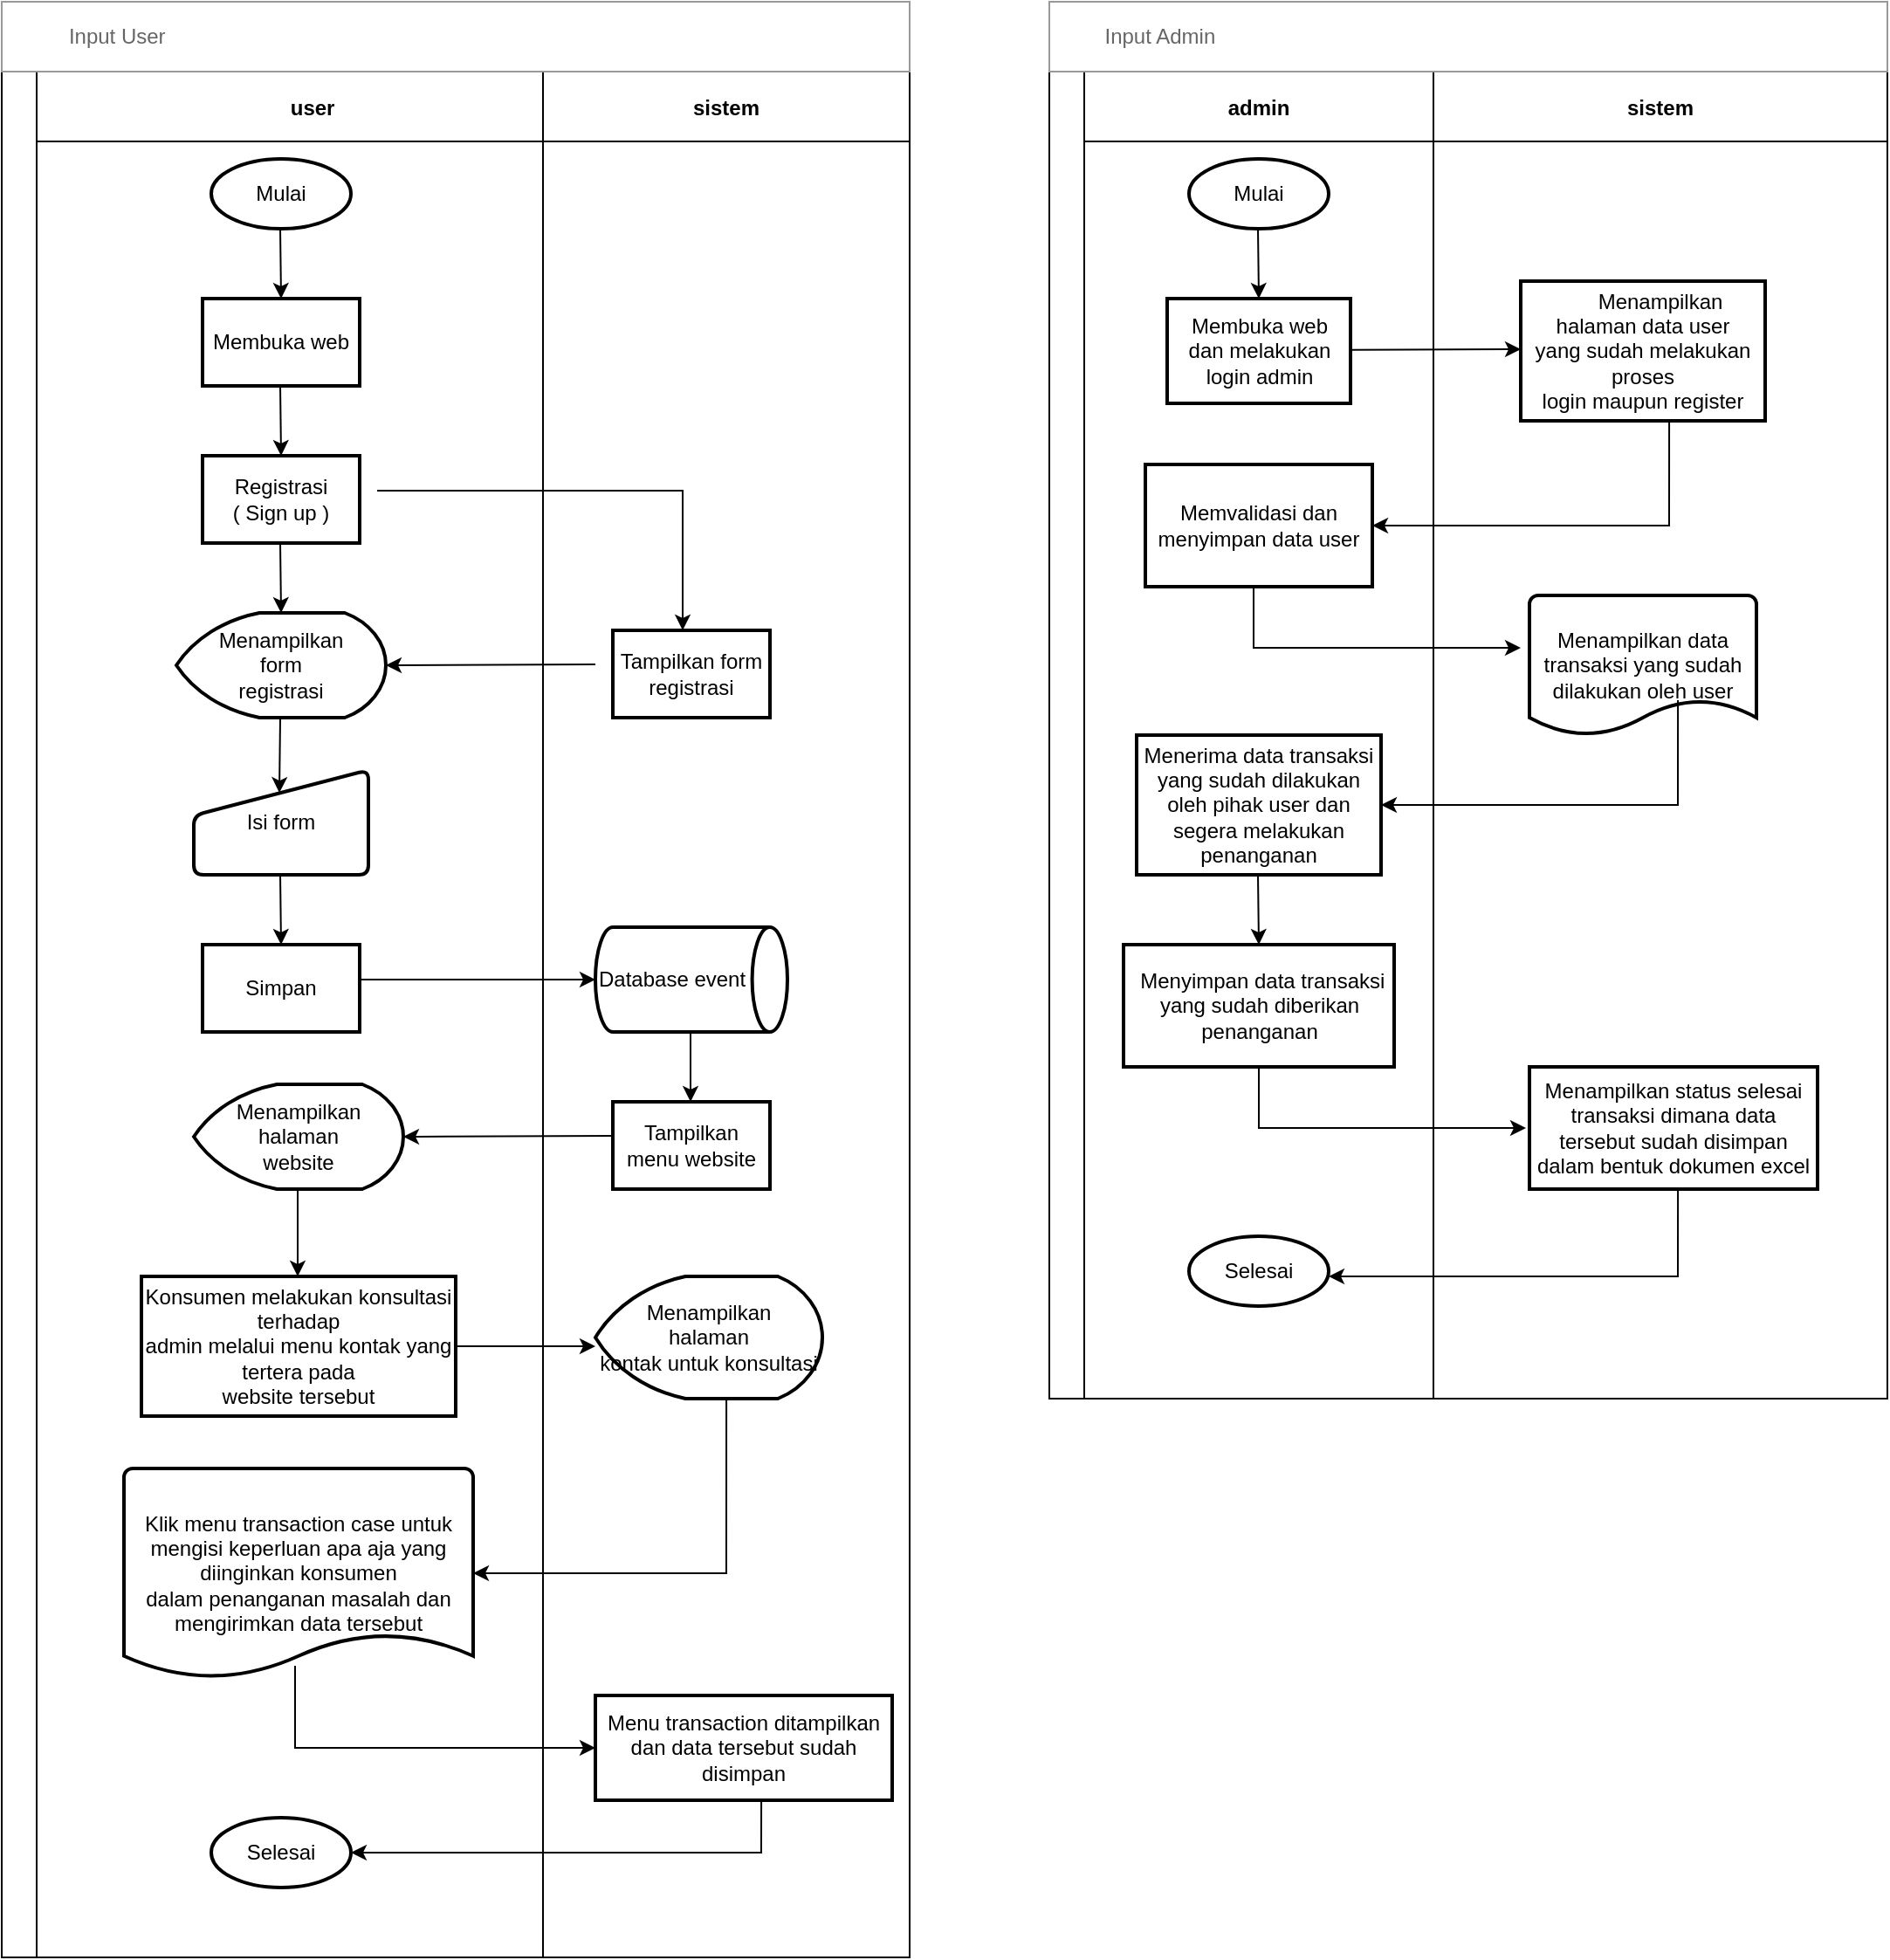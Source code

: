 <mxfile version="20.2.0" type="github" pages="22">
  <diagram id="P6blMQYfqvmj1Y159WQ2" name="Page-25">
    <mxGraphModel dx="1654" dy="1033" grid="1" gridSize="10" guides="1" tooltips="1" connect="1" arrows="1" fold="1" page="1" pageScale="1" pageWidth="1169" pageHeight="827" background="#FFFFFF" math="0" shadow="0">
      <root>
        <mxCell id="0" />
        <mxCell id="1" parent="0" />
        <mxCell id="EmcqiKoJ9w4_uqT34V7d-1" value="" style="swimlane;childLayout=stackLayout;resizeParent=1;resizeParentMax=0;startSize=20;horizontal=0;horizontalStack=1;" parent="1" vertex="1">
          <mxGeometry x="200" y="160" width="520" height="1080" as="geometry" />
        </mxCell>
        <mxCell id="EmcqiKoJ9w4_uqT34V7d-2" value="                                           user" style="swimlane;startSize=40;align=left;" parent="EmcqiKoJ9w4_uqT34V7d-1" vertex="1">
          <mxGeometry x="20" width="500" height="1080" as="geometry" />
        </mxCell>
        <mxCell id="EmcqiKoJ9w4_uqT34V7d-3" value="Mulai" style="strokeWidth=2;html=1;shape=mxgraph.flowchart.start_1;whiteSpace=wrap;" parent="EmcqiKoJ9w4_uqT34V7d-2" vertex="1">
          <mxGeometry x="100" y="50" width="80" height="40" as="geometry" />
        </mxCell>
        <mxCell id="EmcqiKoJ9w4_uqT34V7d-4" value="" style="elbow=horizontal;endArrow=classic;html=1;rounded=0;" parent="EmcqiKoJ9w4_uqT34V7d-2" edge="1">
          <mxGeometry width="50" height="50" relative="1" as="geometry">
            <mxPoint x="139.5" y="90" as="sourcePoint" />
            <mxPoint x="140" y="130" as="targetPoint" />
          </mxGeometry>
        </mxCell>
        <mxCell id="EmcqiKoJ9w4_uqT34V7d-5" value="Membuka web" style="rounded=1;whiteSpace=wrap;html=1;absoluteArcSize=1;arcSize=0;strokeWidth=2;" parent="EmcqiKoJ9w4_uqT34V7d-2" vertex="1">
          <mxGeometry x="95" y="130" width="90" height="50" as="geometry" />
        </mxCell>
        <mxCell id="EmcqiKoJ9w4_uqT34V7d-6" value="&lt;div&gt;Registrasi&lt;/div&gt;&lt;div&gt;( Sign up )&lt;br&gt;&lt;/div&gt;" style="rounded=1;whiteSpace=wrap;html=1;absoluteArcSize=1;arcSize=0;strokeWidth=2;" parent="EmcqiKoJ9w4_uqT34V7d-2" vertex="1">
          <mxGeometry x="95" y="220" width="90" height="50" as="geometry" />
        </mxCell>
        <mxCell id="EmcqiKoJ9w4_uqT34V7d-7" value="" style="elbow=horizontal;endArrow=classic;html=1;rounded=0;" parent="EmcqiKoJ9w4_uqT34V7d-2" edge="1">
          <mxGeometry width="50" height="50" relative="1" as="geometry">
            <mxPoint x="139.5" y="180" as="sourcePoint" />
            <mxPoint x="140" y="220" as="targetPoint" />
          </mxGeometry>
        </mxCell>
        <mxCell id="EmcqiKoJ9w4_uqT34V7d-8" value="" style="elbow=horizontal;endArrow=classic;html=1;rounded=0;" parent="EmcqiKoJ9w4_uqT34V7d-2" edge="1">
          <mxGeometry width="50" height="50" relative="1" as="geometry">
            <mxPoint x="139.5" y="270" as="sourcePoint" />
            <mxPoint x="140" y="310" as="targetPoint" />
          </mxGeometry>
        </mxCell>
        <mxCell id="EmcqiKoJ9w4_uqT34V7d-9" value="&lt;div&gt;Menampilkan&lt;/div&gt;&lt;div&gt;form&lt;/div&gt;&lt;div&gt;registrasi&lt;br&gt;&lt;/div&gt;" style="strokeWidth=2;html=1;shape=mxgraph.flowchart.display;whiteSpace=wrap;" parent="EmcqiKoJ9w4_uqT34V7d-2" vertex="1">
          <mxGeometry x="80" y="310" width="120" height="60" as="geometry" />
        </mxCell>
        <mxCell id="EmcqiKoJ9w4_uqT34V7d-11" value="" style="elbow=horizontal;endArrow=classic;html=1;rounded=0;entryX=0.49;entryY=0.217;entryDx=0;entryDy=0;entryPerimeter=0;" parent="EmcqiKoJ9w4_uqT34V7d-2" target="EmcqiKoJ9w4_uqT34V7d-12" edge="1">
          <mxGeometry width="50" height="50" relative="1" as="geometry">
            <mxPoint x="139.5" y="370" as="sourcePoint" />
            <mxPoint x="139.5" y="420" as="targetPoint" />
          </mxGeometry>
        </mxCell>
        <mxCell id="EmcqiKoJ9w4_uqT34V7d-12" value="Isi form" style="html=1;strokeWidth=2;shape=manualInput;whiteSpace=wrap;rounded=1;size=26;arcSize=11;" parent="EmcqiKoJ9w4_uqT34V7d-2" vertex="1">
          <mxGeometry x="90" y="400" width="100" height="60" as="geometry" />
        </mxCell>
        <mxCell id="EmcqiKoJ9w4_uqT34V7d-13" value="" style="elbow=horizontal;endArrow=classic;html=1;rounded=0;" parent="EmcqiKoJ9w4_uqT34V7d-2" edge="1">
          <mxGeometry width="50" height="50" relative="1" as="geometry">
            <mxPoint x="139.5" y="460" as="sourcePoint" />
            <mxPoint x="140" y="500" as="targetPoint" />
          </mxGeometry>
        </mxCell>
        <mxCell id="EmcqiKoJ9w4_uqT34V7d-14" value="Simpan" style="rounded=1;whiteSpace=wrap;html=1;absoluteArcSize=1;arcSize=0;strokeWidth=2;" parent="EmcqiKoJ9w4_uqT34V7d-2" vertex="1">
          <mxGeometry x="95" y="500" width="90" height="50" as="geometry" />
        </mxCell>
        <mxCell id="EmcqiKoJ9w4_uqT34V7d-16" value="&lt;div&gt;Menampilkan&lt;/div&gt;&lt;div&gt;halaman&lt;/div&gt;&lt;div&gt;website&lt;br&gt;&lt;/div&gt;" style="strokeWidth=2;html=1;shape=mxgraph.flowchart.display;whiteSpace=wrap;" parent="EmcqiKoJ9w4_uqT34V7d-2" vertex="1">
          <mxGeometry x="90" y="580" width="120" height="60" as="geometry" />
        </mxCell>
        <mxCell id="EmcqiKoJ9w4_uqT34V7d-17" value="" style="elbow=horizontal;endArrow=classic;html=1;rounded=0;" parent="EmcqiKoJ9w4_uqT34V7d-2" edge="1">
          <mxGeometry width="50" height="50" relative="1" as="geometry">
            <mxPoint x="149.5" y="640" as="sourcePoint" />
            <mxPoint x="149.5" y="690" as="targetPoint" />
          </mxGeometry>
        </mxCell>
        <mxCell id="EmcqiKoJ9w4_uqT34V7d-27" value="Konsumen melakukan konsultasi terhadap &lt;br&gt;admin melalui menu kontak yang tertera pada &lt;br&gt;website tersebut" style="rounded=1;whiteSpace=wrap;html=1;absoluteArcSize=1;arcSize=0;strokeWidth=2;" parent="EmcqiKoJ9w4_uqT34V7d-2" vertex="1">
          <mxGeometry x="60" y="690" width="180" height="80" as="geometry" />
        </mxCell>
        <mxCell id="EmcqiKoJ9w4_uqT34V7d-10" value="" style="elbow=horizontal;endArrow=classic;html=1;rounded=0;entryX=1;entryY=0.5;entryDx=0;entryDy=0;entryPerimeter=0;" parent="EmcqiKoJ9w4_uqT34V7d-2" target="EmcqiKoJ9w4_uqT34V7d-9" edge="1">
          <mxGeometry width="50" height="50" relative="1" as="geometry">
            <mxPoint x="320" y="339.5" as="sourcePoint" />
            <mxPoint x="230" y="339.5" as="targetPoint" />
          </mxGeometry>
        </mxCell>
        <mxCell id="EmcqiKoJ9w4_uqT34V7d-15" value="" style="elbow=horizontal;endArrow=classic;html=1;rounded=0;entryX=0;entryY=0.5;entryDx=0;entryDy=0;entryPerimeter=0;" parent="EmcqiKoJ9w4_uqT34V7d-2" target="EmcqiKoJ9w4_uqT34V7d-22" edge="1">
          <mxGeometry width="50" height="50" relative="1" as="geometry">
            <mxPoint x="185" y="520" as="sourcePoint" />
            <mxPoint x="285" y="520" as="targetPoint" />
          </mxGeometry>
        </mxCell>
        <mxCell id="EmcqiKoJ9w4_uqT34V7d-19" value="sistem" style="swimlane;startSize=40;" parent="EmcqiKoJ9w4_uqT34V7d-2" vertex="1">
          <mxGeometry x="290" width="210" height="1080" as="geometry" />
        </mxCell>
        <mxCell id="EmcqiKoJ9w4_uqT34V7d-20" value="" style="elbow=horizontal;endArrow=classic;html=1;rounded=0;edgeStyle=orthogonalEdgeStyle;" parent="EmcqiKoJ9w4_uqT34V7d-19" edge="1">
          <mxGeometry width="50" height="50" relative="1" as="geometry">
            <mxPoint x="-95" y="240" as="sourcePoint" />
            <mxPoint x="80" y="320" as="targetPoint" />
            <Array as="points">
              <mxPoint x="80" y="240" />
              <mxPoint x="80" y="310" />
            </Array>
          </mxGeometry>
        </mxCell>
        <mxCell id="EmcqiKoJ9w4_uqT34V7d-21" value="&lt;div&gt;Tampilkan form&lt;/div&gt;&lt;div&gt;registrasi&lt;br&gt;&lt;/div&gt;" style="rounded=1;whiteSpace=wrap;html=1;absoluteArcSize=1;arcSize=0;strokeWidth=2;" parent="EmcqiKoJ9w4_uqT34V7d-19" vertex="1">
          <mxGeometry x="40" y="320" width="90" height="50" as="geometry" />
        </mxCell>
        <mxCell id="EmcqiKoJ9w4_uqT34V7d-22" value="&lt;div align=&quot;right&quot;&gt;Database event&lt;br&gt;&lt;/div&gt;" style="strokeWidth=2;html=1;shape=mxgraph.flowchart.direct_data;whiteSpace=wrap;align=left;" parent="EmcqiKoJ9w4_uqT34V7d-19" vertex="1">
          <mxGeometry x="30" y="490" width="110" height="60" as="geometry" />
        </mxCell>
        <mxCell id="EmcqiKoJ9w4_uqT34V7d-24" value="&lt;div&gt;Tampilkan &lt;br&gt;&lt;/div&gt;&lt;div&gt;menu website&lt;br&gt;&lt;/div&gt;" style="rounded=1;whiteSpace=wrap;html=1;absoluteArcSize=1;arcSize=0;strokeWidth=2;" parent="EmcqiKoJ9w4_uqT34V7d-19" vertex="1">
          <mxGeometry x="40" y="590" width="90" height="50" as="geometry" />
        </mxCell>
        <mxCell id="gG0Q8EQTC2Ov6p3-snUv-3" value="" style="elbow=horizontal;endArrow=classic;html=1;rounded=0;" parent="EmcqiKoJ9w4_uqT34V7d-19" edge="1">
          <mxGeometry width="50" height="50" relative="1" as="geometry">
            <mxPoint x="84.5" y="550" as="sourcePoint" />
            <mxPoint x="84.5" y="590" as="targetPoint" />
          </mxGeometry>
        </mxCell>
        <mxCell id="gG0Q8EQTC2Ov6p3-snUv-4" value="" style="elbow=horizontal;endArrow=classic;html=1;rounded=0;" parent="EmcqiKoJ9w4_uqT34V7d-19" edge="1">
          <mxGeometry width="50" height="50" relative="1" as="geometry">
            <mxPoint x="-50" y="730" as="sourcePoint" />
            <mxPoint x="30" y="730" as="targetPoint" />
          </mxGeometry>
        </mxCell>
        <mxCell id="gG0Q8EQTC2Ov6p3-snUv-5" value="&lt;div&gt;Menampilkan&lt;/div&gt;&lt;div&gt;halaman&lt;/div&gt;&lt;div&gt;kontak untuk konsultasi&lt;br&gt;&lt;/div&gt;" style="strokeWidth=2;html=1;shape=mxgraph.flowchart.display;whiteSpace=wrap;" parent="EmcqiKoJ9w4_uqT34V7d-19" vertex="1">
          <mxGeometry x="30" y="690" width="130" height="70" as="geometry" />
        </mxCell>
        <mxCell id="gG0Q8EQTC2Ov6p3-snUv-9" value="Menu transaction ditampilkan dan data tersebut sudah disimpan" style="rounded=1;whiteSpace=wrap;html=1;absoluteArcSize=1;arcSize=0;strokeWidth=2;" parent="EmcqiKoJ9w4_uqT34V7d-19" vertex="1">
          <mxGeometry x="30" y="930" width="170" height="60" as="geometry" />
        </mxCell>
        <mxCell id="gG0Q8EQTC2Ov6p3-snUv-10" value="" style="elbow=horizontal;endArrow=classic;html=1;rounded=0;edgeStyle=orthogonalEdgeStyle;entryX=1;entryY=0.5;entryDx=0;entryDy=0;entryPerimeter=0;" parent="EmcqiKoJ9w4_uqT34V7d-19" target="EmcqiKoJ9w4_uqT34V7d-18" edge="1">
          <mxGeometry width="50" height="50" relative="1" as="geometry">
            <mxPoint x="125.04" y="990" as="sourcePoint" />
            <mxPoint x="-20" y="1020" as="targetPoint" />
            <Array as="points">
              <mxPoint x="125" y="1020" />
            </Array>
          </mxGeometry>
        </mxCell>
        <mxCell id="gG0Q8EQTC2Ov6p3-snUv-12" value="" style="elbow=horizontal;endArrow=classic;html=1;rounded=0;edgeStyle=orthogonalEdgeStyle;entryX=1;entryY=0.5;entryDx=0;entryDy=0;entryPerimeter=0;" parent="EmcqiKoJ9w4_uqT34V7d-19" target="gG0Q8EQTC2Ov6p3-snUv-11" edge="1">
          <mxGeometry width="50" height="50" relative="1" as="geometry">
            <mxPoint x="105.04" y="760" as="sourcePoint" />
            <mxPoint x="-20" y="860" as="targetPoint" />
            <Array as="points">
              <mxPoint x="105" y="860" />
            </Array>
          </mxGeometry>
        </mxCell>
        <mxCell id="EmcqiKoJ9w4_uqT34V7d-25" value="" style="elbow=horizontal;endArrow=classic;html=1;rounded=0;entryX=1;entryY=0.5;entryDx=0;entryDy=0;entryPerimeter=0;" parent="EmcqiKoJ9w4_uqT34V7d-2" target="EmcqiKoJ9w4_uqT34V7d-16" edge="1">
          <mxGeometry width="50" height="50" relative="1" as="geometry">
            <mxPoint x="330" y="609.5" as="sourcePoint" />
            <mxPoint x="230" y="609.5" as="targetPoint" />
          </mxGeometry>
        </mxCell>
        <mxCell id="gG0Q8EQTC2Ov6p3-snUv-8" value="" style="elbow=horizontal;endArrow=classic;html=1;rounded=0;edgeStyle=orthogonalEdgeStyle;exitX=0.49;exitY=0.942;exitDx=0;exitDy=0;exitPerimeter=0;" parent="EmcqiKoJ9w4_uqT34V7d-2" source="gG0Q8EQTC2Ov6p3-snUv-11" edge="1">
          <mxGeometry width="50" height="50" relative="1" as="geometry">
            <mxPoint x="147" y="940" as="sourcePoint" />
            <mxPoint x="320" y="960" as="targetPoint" />
            <Array as="points">
              <mxPoint x="148" y="960" />
            </Array>
          </mxGeometry>
        </mxCell>
        <mxCell id="EmcqiKoJ9w4_uqT34V7d-18" value="Selesai" style="strokeWidth=2;html=1;shape=mxgraph.flowchart.start_1;whiteSpace=wrap;" parent="EmcqiKoJ9w4_uqT34V7d-2" vertex="1">
          <mxGeometry x="100" y="1000" width="80" height="40" as="geometry" />
        </mxCell>
        <mxCell id="gG0Q8EQTC2Ov6p3-snUv-11" value="Klik menu transaction case untuk mengisi keperluan apa aja yang diinginkan konsumen &lt;br&gt;dalam penanganan masalah dan mengirimkan data tersebut" style="strokeWidth=2;html=1;shape=mxgraph.flowchart.document2;whiteSpace=wrap;size=0.21;" parent="EmcqiKoJ9w4_uqT34V7d-2" vertex="1">
          <mxGeometry x="50" y="800" width="200" height="120" as="geometry" />
        </mxCell>
        <mxCell id="EmcqiKoJ9w4_uqT34V7d-26" value="&lt;span style=&quot;white-space: pre;&quot;&gt;	&lt;/span&gt;&lt;span style=&quot;white-space: pre;&quot;&gt;	&lt;/span&gt;&lt;span style=&quot;white-space: pre;&quot;&gt;	&lt;/span&gt;&lt;span style=&quot;white-space: pre;&quot;&gt;	&lt;/span&gt;&lt;span style=&quot;white-space: pre;&quot;&gt;	&lt;/span&gt;&lt;span style=&quot;white-space: pre;&quot;&gt;	&lt;/span&gt;&lt;span style=&quot;white-space: pre;&quot;&gt;	&lt;/span&gt;&lt;span style=&quot;white-space: pre;&quot;&gt;	&lt;/span&gt;&lt;span style=&quot;white-space: pre;&quot;&gt;	&lt;/span&gt;&lt;span style=&quot;white-space: pre;&quot;&gt;	&lt;/span&gt;Input User" style="strokeWidth=1;shadow=0;dashed=0;align=center;html=1;shape=mxgraph.mockup.forms.rrect;fillColor=#ffffff;rSize=0;fontColor=#666666;align=left;spacingLeft=3;strokeColor=#999999;" parent="1" vertex="1">
          <mxGeometry x="200" y="120" width="520" height="40" as="geometry" />
        </mxCell>
        <mxCell id="awcM6Zko4H278l9EA25d-1" value="" style="swimlane;childLayout=stackLayout;resizeParent=1;resizeParentMax=0;startSize=20;horizontal=0;horizontalStack=1;" parent="1" vertex="1">
          <mxGeometry x="800" y="160" width="480" height="760" as="geometry" />
        </mxCell>
        <mxCell id="awcM6Zko4H278l9EA25d-2" value="admin" style="swimlane;startSize=40;" parent="awcM6Zko4H278l9EA25d-1" vertex="1">
          <mxGeometry x="20" width="200" height="760" as="geometry" />
        </mxCell>
        <mxCell id="awcM6Zko4H278l9EA25d-3" value="Mulai" style="strokeWidth=2;html=1;shape=mxgraph.flowchart.start_1;whiteSpace=wrap;" parent="awcM6Zko4H278l9EA25d-2" vertex="1">
          <mxGeometry x="60" y="50" width="80" height="40" as="geometry" />
        </mxCell>
        <mxCell id="awcM6Zko4H278l9EA25d-4" value="" style="elbow=horizontal;endArrow=classic;html=1;rounded=0;" parent="awcM6Zko4H278l9EA25d-2" edge="1">
          <mxGeometry width="50" height="50" relative="1" as="geometry">
            <mxPoint x="99.5" y="90" as="sourcePoint" />
            <mxPoint x="100" y="130" as="targetPoint" />
          </mxGeometry>
        </mxCell>
        <mxCell id="awcM6Zko4H278l9EA25d-22" value="&lt;div&gt;Membuka web&lt;/div&gt;&lt;div&gt;dan melakukan login admin&lt;br&gt;&lt;/div&gt;" style="rounded=1;whiteSpace=wrap;html=1;absoluteArcSize=1;arcSize=0;strokeWidth=2;" parent="awcM6Zko4H278l9EA25d-2" vertex="1">
          <mxGeometry x="47.5" y="130" width="105" height="60" as="geometry" />
        </mxCell>
        <mxCell id="awcM6Zko4H278l9EA25d-27" value="Memvalidasi dan menyimpan data user" style="rounded=1;whiteSpace=wrap;html=1;absoluteArcSize=1;arcSize=0;strokeWidth=2;" parent="awcM6Zko4H278l9EA25d-2" vertex="1">
          <mxGeometry x="35" y="225" width="130" height="70" as="geometry" />
        </mxCell>
        <mxCell id="awcM6Zko4H278l9EA25d-28" value="" style="elbow=horizontal;endArrow=classic;html=1;rounded=0;edgeStyle=orthogonalEdgeStyle;exitX=0.49;exitY=0.942;exitDx=0;exitDy=0;exitPerimeter=0;" parent="awcM6Zko4H278l9EA25d-2" edge="1">
          <mxGeometry width="50" height="50" relative="1" as="geometry">
            <mxPoint x="97" y="295" as="sourcePoint" />
            <mxPoint x="250" y="330" as="targetPoint" />
            <Array as="points">
              <mxPoint x="97" y="330" />
              <mxPoint x="230" y="330" />
            </Array>
          </mxGeometry>
        </mxCell>
        <mxCell id="awcM6Zko4H278l9EA25d-32" value="Menerima data transaksi yang sudah dilakukan&lt;br&gt;oleh pihak user dan segera melakukan&lt;br&gt;penanganan" style="rounded=1;whiteSpace=wrap;html=1;absoluteArcSize=1;arcSize=0;strokeWidth=2;" parent="awcM6Zko4H278l9EA25d-2" vertex="1">
          <mxGeometry x="30" y="380" width="140" height="80" as="geometry" />
        </mxCell>
        <mxCell id="awcM6Zko4H278l9EA25d-34" value="" style="elbow=horizontal;endArrow=classic;html=1;rounded=0;" parent="awcM6Zko4H278l9EA25d-2" edge="1">
          <mxGeometry width="50" height="50" relative="1" as="geometry">
            <mxPoint x="99.5" y="460" as="sourcePoint" />
            <mxPoint x="100" y="500" as="targetPoint" />
          </mxGeometry>
        </mxCell>
        <mxCell id="awcM6Zko4H278l9EA25d-35" value="&amp;nbsp;Menyimpan data transaksi yang sudah diberikan &lt;br&gt;penanganan" style="rounded=1;whiteSpace=wrap;html=1;absoluteArcSize=1;arcSize=0;strokeWidth=2;" parent="awcM6Zko4H278l9EA25d-2" vertex="1">
          <mxGeometry x="22.5" y="500" width="155" height="70" as="geometry" />
        </mxCell>
        <mxCell id="awcM6Zko4H278l9EA25d-36" value="" style="elbow=horizontal;endArrow=classic;html=1;rounded=0;edgeStyle=orthogonalEdgeStyle;exitX=0.49;exitY=0.942;exitDx=0;exitDy=0;exitPerimeter=0;" parent="awcM6Zko4H278l9EA25d-2" edge="1">
          <mxGeometry width="50" height="50" relative="1" as="geometry">
            <mxPoint x="100" y="570" as="sourcePoint" />
            <mxPoint x="253" y="605" as="targetPoint" />
            <Array as="points">
              <mxPoint x="100" y="605" />
              <mxPoint x="233" y="605" />
            </Array>
          </mxGeometry>
        </mxCell>
        <mxCell id="awcM6Zko4H278l9EA25d-39" value="Selesai" style="strokeWidth=2;html=1;shape=mxgraph.flowchart.start_1;whiteSpace=wrap;" parent="awcM6Zko4H278l9EA25d-2" vertex="1">
          <mxGeometry x="60" y="667" width="80" height="40" as="geometry" />
        </mxCell>
        <mxCell id="awcM6Zko4H278l9EA25d-12" value="sistem" style="swimlane;startSize=40;" parent="awcM6Zko4H278l9EA25d-1" vertex="1">
          <mxGeometry x="220" width="260" height="760" as="geometry" />
        </mxCell>
        <mxCell id="awcM6Zko4H278l9EA25d-23" value="" style="elbow=horizontal;endArrow=classic;html=1;rounded=0;" parent="awcM6Zko4H278l9EA25d-12" edge="1">
          <mxGeometry width="50" height="50" relative="1" as="geometry">
            <mxPoint x="-47.5" y="159.41" as="sourcePoint" />
            <mxPoint x="50" y="159" as="targetPoint" />
          </mxGeometry>
        </mxCell>
        <mxCell id="awcM6Zko4H278l9EA25d-25" value="&lt;div&gt;&amp;nbsp;&amp;nbsp;&amp;nbsp;&amp;nbsp;&amp;nbsp; Menampilkan halaman data user&lt;/div&gt;&lt;div&gt;yang sudah melakukan proses &lt;br&gt;&lt;/div&gt;&lt;div&gt;login maupun register&lt;br&gt;&lt;/div&gt;" style="rounded=1;whiteSpace=wrap;html=1;absoluteArcSize=1;arcSize=0;strokeWidth=2;" parent="awcM6Zko4H278l9EA25d-12" vertex="1">
          <mxGeometry x="50" y="120" width="140" height="80" as="geometry" />
        </mxCell>
        <mxCell id="awcM6Zko4H278l9EA25d-26" value="" style="elbow=horizontal;endArrow=classic;html=1;rounded=0;edgeStyle=orthogonalEdgeStyle;entryX=1;entryY=0.5;entryDx=0;entryDy=0;" parent="awcM6Zko4H278l9EA25d-12" target="awcM6Zko4H278l9EA25d-27" edge="1">
          <mxGeometry width="50" height="50" relative="1" as="geometry">
            <mxPoint x="135.04" y="200" as="sourcePoint" />
            <mxPoint x="-20" y="260" as="targetPoint" />
            <Array as="points">
              <mxPoint x="135" y="260" />
            </Array>
          </mxGeometry>
        </mxCell>
        <mxCell id="awcM6Zko4H278l9EA25d-30" value="Menampilkan data transaksi yang sudah dilakukan oleh user" style="strokeWidth=2;html=1;shape=mxgraph.flowchart.document2;whiteSpace=wrap;size=0.25;" parent="awcM6Zko4H278l9EA25d-12" vertex="1">
          <mxGeometry x="55" y="300" width="130" height="80" as="geometry" />
        </mxCell>
        <mxCell id="awcM6Zko4H278l9EA25d-31" value="" style="elbow=horizontal;endArrow=classic;html=1;rounded=0;edgeStyle=orthogonalEdgeStyle;entryX=1;entryY=0.5;entryDx=0;entryDy=0;" parent="awcM6Zko4H278l9EA25d-12" edge="1">
          <mxGeometry width="50" height="50" relative="1" as="geometry">
            <mxPoint x="140.04" y="360" as="sourcePoint" />
            <mxPoint x="-30" y="420" as="targetPoint" />
            <Array as="points">
              <mxPoint x="140" y="420" />
            </Array>
          </mxGeometry>
        </mxCell>
        <mxCell id="awcM6Zko4H278l9EA25d-37" value="Menampilkan status selesai transaksi dimana data tersebut sudah disimpan dalam bentuk dokumen excel" style="rounded=1;whiteSpace=wrap;html=1;absoluteArcSize=1;arcSize=0;strokeWidth=2;" parent="awcM6Zko4H278l9EA25d-12" vertex="1">
          <mxGeometry x="55" y="570" width="165" height="70" as="geometry" />
        </mxCell>
        <mxCell id="awcM6Zko4H278l9EA25d-38" value="" style="elbow=horizontal;endArrow=classic;html=1;rounded=0;edgeStyle=orthogonalEdgeStyle;" parent="awcM6Zko4H278l9EA25d-12" edge="1">
          <mxGeometry width="50" height="50" relative="1" as="geometry">
            <mxPoint x="140.04" y="640" as="sourcePoint" />
            <mxPoint x="-60" y="690" as="targetPoint" />
            <Array as="points">
              <mxPoint x="140" y="690" />
              <mxPoint x="-60" y="690" />
            </Array>
          </mxGeometry>
        </mxCell>
        <mxCell id="awcM6Zko4H278l9EA25d-21" value="&lt;span style=&quot;white-space: pre;&quot;&gt;	&lt;/span&gt;&lt;span style=&quot;white-space: pre;&quot;&gt;	&lt;/span&gt;&lt;span style=&quot;white-space: pre;&quot;&gt;	&lt;/span&gt;&lt;span style=&quot;white-space: pre;&quot;&gt;	&lt;/span&gt;&lt;span style=&quot;white-space: pre;&quot;&gt;	&lt;/span&gt;&lt;span style=&quot;white-space: pre;&quot;&gt;	&lt;/span&gt;&lt;span style=&quot;white-space: pre;&quot;&gt;	&lt;/span&gt;&lt;span style=&quot;white-space: pre;&quot;&gt;	&lt;/span&gt;Input Admin" style="strokeWidth=1;shadow=0;dashed=0;align=center;html=1;shape=mxgraph.mockup.forms.rrect;fillColor=#ffffff;rSize=0;fontColor=#666666;align=left;spacingLeft=3;strokeColor=#999999;" parent="1" vertex="1">
          <mxGeometry x="800" y="120" width="480" height="40" as="geometry" />
        </mxCell>
      </root>
    </mxGraphModel>
  </diagram>
  <diagram id="WUeOW4xocvJnwIStr6cf" name="Page-2">
    <mxGraphModel dx="1673" dy="993" grid="1" gridSize="10" guides="1" tooltips="1" connect="1" arrows="1" fold="1" page="1" pageScale="1" pageWidth="1169" pageHeight="827" background="#FFFFFF" math="0" shadow="0">
      <root>
        <mxCell id="0" />
        <mxCell id="1" parent="0" />
        <mxCell id="0_tOxYU7AnkBkA2acZZy-1" value="" style="whiteSpace=wrap;html=1;aspect=fixed;" parent="1" vertex="1">
          <mxGeometry x="110" y="40" width="330" height="330" as="geometry" />
        </mxCell>
        <mxCell id="0_tOxYU7AnkBkA2acZZy-3" value="" style="line;strokeWidth=2;html=1;" parent="1" vertex="1">
          <mxGeometry x="110" y="70" width="329" height="10" as="geometry" />
        </mxCell>
        <mxCell id="0_tOxYU7AnkBkA2acZZy-4" value="&lt;font face=&quot;Times New Roman&quot;&gt;Identifikasi Masalah&lt;/font&gt;" style="text;html=1;fontSize=24;fontStyle=1;verticalAlign=middle;align=center;" parent="1" vertex="1">
          <mxGeometry x="245" y="50" width="70" height="20" as="geometry" />
        </mxCell>
        <mxCell id="0_tOxYU7AnkBkA2acZZy-8" value="&lt;font style=&quot;font-size: 16px;&quot;&gt;1. Proses pelaporan permasalahan dari pengguna masih secara manual&lt;/font&gt;" style="rounded=1;whiteSpace=wrap;html=1;fontFamily=Times New Roman;fontSize=14;" parent="1" vertex="1">
          <mxGeometry x="130.5" y="90" width="289.5" height="41" as="geometry" />
        </mxCell>
        <mxCell id="0_tOxYU7AnkBkA2acZZy-12" value="" style="shape=singleArrow;direction=east;whiteSpace=wrap;html=1;fontFamily=Times New Roman;rotation=90;" parent="1" vertex="1">
          <mxGeometry x="249.53" y="393" width="60.95" height="40.21" as="geometry" />
        </mxCell>
        <mxCell id="0_tOxYU7AnkBkA2acZZy-16" value="" style="edgeStyle=segmentEdgeStyle;endArrow=classic;html=1;rounded=0;fontFamily=Times New Roman;fontSize=19;shape=flexArrow;width=26;endWidth=39;endSize=13.33;" parent="1" edge="1">
          <mxGeometry width="50" height="50" relative="1" as="geometry">
            <mxPoint x="450" y="671" as="sourcePoint" />
            <mxPoint x="650" y="131" as="targetPoint" />
            <Array as="points">
              <mxPoint x="570" y="671" />
              <mxPoint x="570" y="131" />
            </Array>
          </mxGeometry>
        </mxCell>
        <mxCell id="0_tOxYU7AnkBkA2acZZy-24" value="&lt;div style=&quot;font-size: 16px;&quot;&gt;&amp;nbsp;2. Hasil laporan yang tidak terjadi secara sistematis dan untuk memaksimalkan proses aktivasi&amp;nbsp; konsumen menjadi lebih efektif&lt;/div&gt;" style="rounded=1;whiteSpace=wrap;html=1;fontFamily=Times New Roman;fontSize=14;" parent="1" vertex="1">
          <mxGeometry x="127.75" y="147" width="292.25" height="73" as="geometry" />
        </mxCell>
        <mxCell id="0_tOxYU7AnkBkA2acZZy-25" value="&lt;font style=&quot;font-size: 16px;&quot;&gt;3. Setiap menu di website tersebut dikembangin agar lebih detail&lt;/font&gt;" style="rounded=1;whiteSpace=wrap;html=1;fontFamily=Times New Roman;fontSize=14;" parent="1" vertex="1">
          <mxGeometry x="130.25" y="230" width="289.75" height="41" as="geometry" />
        </mxCell>
        <mxCell id="0_tOxYU7AnkBkA2acZZy-26" value="&lt;div style=&quot;font-size: 16px;&quot;&gt;&lt;font style=&quot;font-size: 16px;&quot;&gt;4. Menu transaksi dan menu report yang belum sepenuhnya berfungsi baik dalam tools dan penyimpanan file hasil report&lt;/font&gt;&lt;/div&gt;" style="rounded=1;whiteSpace=wrap;html=1;fontFamily=Times New Roman;fontSize=14;" parent="1" vertex="1">
          <mxGeometry x="130.5" y="280" width="289.5" height="73" as="geometry" />
        </mxCell>
        <mxCell id="0_tOxYU7AnkBkA2acZZy-28" value="" style="whiteSpace=wrap;html=1;aspect=fixed;" parent="1" vertex="1">
          <mxGeometry x="115" y="460" width="330" height="330" as="geometry" />
        </mxCell>
        <mxCell id="0_tOxYU7AnkBkA2acZZy-29" value="" style="line;strokeWidth=2;html=1;" parent="1" vertex="1">
          <mxGeometry x="115" y="490" width="331" height="10" as="geometry" />
        </mxCell>
        <mxCell id="0_tOxYU7AnkBkA2acZZy-30" value="&lt;font face=&quot;Times New Roman&quot;&gt;Rancangan Penelitian&lt;/font&gt;" style="text;html=1;fontSize=24;fontStyle=1;verticalAlign=middle;align=center;" parent="1" vertex="1">
          <mxGeometry x="250" y="470" width="70" height="20" as="geometry" />
        </mxCell>
        <mxCell id="0_tOxYU7AnkBkA2acZZy-31" value="&lt;font style=&quot;font-size: 16px;&quot;&gt;1. Membuat sebuah sistem informasi berbasis web menggunakan framework sakai-react yang didukung oleh react-js dan node js dengan bahasa pemrogramaman yang digunakan ialah Javascript&lt;/font&gt;" style="rounded=1;whiteSpace=wrap;html=1;fontFamily=Times New Roman;fontSize=14;" parent="1" vertex="1">
          <mxGeometry x="125" y="510" width="310" height="90" as="geometry" />
        </mxCell>
        <mxCell id="0_tOxYU7AnkBkA2acZZy-33" value="&lt;font style=&quot;font-size: 16px;&quot;&gt;2. Membuat data base menggunakan MYSQL&lt;/font&gt;" style="rounded=1;whiteSpace=wrap;html=1;fontFamily=Times New Roman;fontSize=14;" parent="1" vertex="1">
          <mxGeometry x="125" y="620" width="305" height="41" as="geometry" />
        </mxCell>
        <mxCell id="0_tOxYU7AnkBkA2acZZy-35" value="&lt;font style=&quot;font-size: 16px;&quot;&gt;&amp;nbsp;3. Membuat menu transaksi dan juga menu report didalam website tersebut khususnya tentang hukum&lt;/font&gt;" style="rounded=1;whiteSpace=wrap;html=1;fontFamily=Times New Roman;fontSize=14;" parent="1" vertex="1">
          <mxGeometry x="127.75" y="680" width="310" height="60" as="geometry" />
        </mxCell>
        <mxCell id="0_tOxYU7AnkBkA2acZZy-40" value="" style="whiteSpace=wrap;html=1;aspect=fixed;" parent="1" vertex="1">
          <mxGeometry x="680" y="40" width="330" height="330" as="geometry" />
        </mxCell>
        <mxCell id="0_tOxYU7AnkBkA2acZZy-41" value="" style="line;strokeWidth=2;html=1;" parent="1" vertex="1">
          <mxGeometry x="680" y="70" width="329" height="10" as="geometry" />
        </mxCell>
        <mxCell id="0_tOxYU7AnkBkA2acZZy-42" value="&lt;font face=&quot;Times New Roman&quot;&gt;Peluang&lt;/font&gt;" style="text;html=1;fontSize=24;fontStyle=1;verticalAlign=middle;align=center;" parent="1" vertex="1">
          <mxGeometry x="815" y="50" width="70" height="20" as="geometry" />
        </mxCell>
        <mxCell id="0_tOxYU7AnkBkA2acZZy-43" value="&lt;font style=&quot;font-size: 16px;&quot;&gt;&amp;nbsp;1. Dapat membuat sebuah website sistem informasi yang akan diuji dan pengujian tersebut akan dikembangkan&lt;/font&gt;" style="rounded=1;whiteSpace=wrap;html=1;fontFamily=Times New Roman;fontSize=14;" parent="1" vertex="1">
          <mxGeometry x="689.5" y="120" width="310" height="80" as="geometry" />
        </mxCell>
        <mxCell id="0_tOxYU7AnkBkA2acZZy-45" value="&lt;font style=&quot;font-size: 16px;&quot;&gt;2. Menjalankan setiap fungsi yang ada pada website sistem informasi frederickdumalawoffice&lt;/font&gt;" style="rounded=1;whiteSpace=wrap;html=1;fontFamily=Times New Roman;fontSize=14;" parent="1" vertex="1">
          <mxGeometry x="690" y="250" width="310" height="60" as="geometry" />
        </mxCell>
        <mxCell id="0_tOxYU7AnkBkA2acZZy-46" value="" style="shape=singleArrow;direction=east;whiteSpace=wrap;html=1;fontFamily=Times New Roman;rotation=90;" parent="1" vertex="1">
          <mxGeometry x="819.53" y="393" width="60.95" height="40.21" as="geometry" />
        </mxCell>
        <mxCell id="0_tOxYU7AnkBkA2acZZy-47" value="" style="whiteSpace=wrap;html=1;aspect=fixed;" parent="1" vertex="1">
          <mxGeometry x="680" y="460" width="330" height="330" as="geometry" />
        </mxCell>
        <mxCell id="0_tOxYU7AnkBkA2acZZy-48" value="" style="line;strokeWidth=2;html=1;" parent="1" vertex="1">
          <mxGeometry x="680" y="490" width="329" height="10" as="geometry" />
        </mxCell>
        <mxCell id="0_tOxYU7AnkBkA2acZZy-49" value="&lt;font face=&quot;Times New Roman&quot;&gt;Hasil yang diinginkan&lt;/font&gt;" style="text;html=1;fontSize=24;fontStyle=1;verticalAlign=middle;align=center;" parent="1" vertex="1">
          <mxGeometry x="815" y="470" width="70" height="20" as="geometry" />
        </mxCell>
        <mxCell id="0_tOxYU7AnkBkA2acZZy-50" value="&lt;font style=&quot;font-size: 18px;&quot;&gt;Sistem informasi pada website frederickdumalawoffice yang akan dibangun dapat memberikan pelayanan yang baik kepada konsumen yang menggunakan website tersebut dan juga dapat memberikan data/informasi yang lebih akurat untuk pihak admin website tersebut dalam mengambil sebuah keputusan&lt;/font&gt;" style="rounded=1;whiteSpace=wrap;html=1;fontFamily=Times New Roman;fontSize=14;" parent="1" vertex="1">
          <mxGeometry x="690" y="510" width="310" height="270" as="geometry" />
        </mxCell>
      </root>
    </mxGraphModel>
  </diagram>
  <diagram id="yB1aPl4zuUQCgiGzaAsK" name="Page-3">
    <mxGraphModel dx="1422" dy="844" grid="1" gridSize="10" guides="1" tooltips="1" connect="1" arrows="1" fold="1" page="1" pageScale="1" pageWidth="1169" pageHeight="827" math="0" shadow="0">
      <root>
        <mxCell id="0" />
        <mxCell id="1" parent="0" />
        <mxCell id="gqJdRy2gt7oDahpHLYhy-1" value="&lt;div style=&quot;box-sizing:border-box;width:100%;background:#e4e4e4;padding:2px;&quot;&gt;Office&lt;/div&gt;&lt;table style=&quot;width:100%;font-size:1em;&quot; cellspacing=&quot;0&quot; cellpadding=&quot;2&quot;&gt;&lt;tbody&gt;&lt;tr&gt;&lt;td&gt;PK&lt;/td&gt;&lt;td&gt;Id&lt;/td&gt;&lt;/tr&gt;&lt;tr&gt;&lt;td&gt;&lt;br&gt;&lt;/td&gt;&lt;td&gt;officeId &lt;br&gt;&lt;/td&gt;&lt;/tr&gt;&lt;tr&gt;&lt;td&gt;&lt;br&gt;&lt;/td&gt;&lt;td&gt;officeName&lt;br&gt;address&lt;br&gt;&lt;/td&gt;&lt;/tr&gt;&lt;/tbody&gt;&lt;/table&gt;" style="verticalAlign=top;align=left;overflow=fill;html=1;rounded=0;shadow=0;comic=0;labelBackgroundColor=none;strokeWidth=1;fontFamily=Verdana;fontSize=12" parent="1" vertex="1">
          <mxGeometry x="75" y="272" width="120" height="90" as="geometry" />
        </mxCell>
        <mxCell id="gqJdRy2gt7oDahpHLYhy-5" value="&lt;div style=&quot;box-sizing: border-box ; width: 100% ; background: #e4e4e4 ; padding: 2px&quot;&gt;consult_details&lt;/div&gt;&lt;table style=&quot;width: 100% ; font-size: 1em&quot; cellspacing=&quot;0&quot; cellpadding=&quot;2&quot;&gt;&lt;tbody&gt;&lt;tr&gt;&lt;td&gt;PK&lt;/td&gt;&lt;td&gt;id&lt;/td&gt;&lt;/tr&gt;&lt;tr&gt;&lt;td&gt;&lt;br&gt;&lt;/td&gt;&lt;td&gt;userid&lt;/td&gt;&lt;/tr&gt;&lt;tr&gt;&lt;td&gt;&lt;br&gt;&lt;/td&gt;&lt;td&gt;noTransaction &lt;br&gt;&lt;/td&gt;&lt;/tr&gt;&lt;tr&gt;&lt;td&gt;&lt;br&gt;&lt;/td&gt;&lt;td&gt;CaseId &lt;br&gt;&lt;/td&gt;&lt;/tr&gt;&lt;tr&gt;&lt;td&gt;&lt;br&gt;&lt;/td&gt;&lt;td&gt;CaseName &lt;br&gt;&lt;/td&gt;&lt;/tr&gt;&lt;tr&gt;&lt;td&gt;&lt;br&gt;&lt;/td&gt;&lt;td&gt;quantity&lt;br&gt;price&lt;br&gt;discount&lt;br&gt;createdAt&lt;br&gt;updatedAt&lt;br&gt;&lt;/td&gt;&lt;/tr&gt;&lt;/tbody&gt;&lt;/table&gt;" style="verticalAlign=top;align=left;overflow=fill;html=1;rounded=0;shadow=0;comic=0;labelBackgroundColor=none;strokeWidth=1;fontFamily=Verdana;fontSize=12" parent="1" vertex="1">
          <mxGeometry x="725" y="362" width="110" height="190" as="geometry" />
        </mxCell>
        <mxCell id="gqJdRy2gt7oDahpHLYhy-8" value="&lt;div style=&quot;box-sizing: border-box ; width: 100% ; background: #e4e4e4 ; padding: 2px&quot;&gt;temp_consult&lt;/div&gt;&lt;table style=&quot;width: 100% ; font-size: 1em&quot; cellspacing=&quot;0&quot; cellpadding=&quot;2&quot;&gt;&lt;tbody&gt;&lt;tr&gt;&lt;td&gt;PK&lt;/td&gt;&lt;td&gt;id&lt;/td&gt;&lt;/tr&gt;&lt;tr&gt;&lt;td&gt;&lt;br&gt;&lt;/td&gt;&lt;td&gt;userid&lt;/td&gt;&lt;/tr&gt;&lt;tr&gt;&lt;td&gt;&lt;br&gt;&lt;/td&gt;&lt;td&gt;noTransaction&lt;/td&gt;&lt;/tr&gt;&lt;tr&gt;&lt;td&gt;&lt;br&gt;&lt;/td&gt;&lt;td&gt;PIC&lt;br&gt;transactionDate&lt;br&gt;createdAt&lt;br&gt;updatedAt&lt;br&gt;&lt;/td&gt;&lt;/tr&gt;&lt;/tbody&gt;&lt;/table&gt;" style="verticalAlign=top;align=left;overflow=fill;html=1;rounded=0;shadow=0;comic=0;labelBackgroundColor=none;strokeWidth=1;fontFamily=Verdana;fontSize=12" parent="1" vertex="1">
          <mxGeometry x="595" y="91" width="130" height="140" as="geometry" />
        </mxCell>
        <mxCell id="gqJdRy2gt7oDahpHLYhy-9" value="&lt;div style=&quot;box-sizing: border-box ; width: 100% ; background: #e4e4e4 ; padding: 2px&quot;&gt;case&lt;/div&gt;&lt;table style=&quot;width: 100% ; font-size: 1em&quot; cellspacing=&quot;0&quot; cellpadding=&quot;2&quot;&gt;&lt;tbody&gt;&lt;tr&gt;&lt;td&gt;PK&lt;/td&gt;&lt;td&gt;id&lt;/td&gt;&lt;/tr&gt;&lt;tr&gt;&lt;td&gt;&lt;br&gt;&lt;/td&gt;&lt;td&gt;CaseId &lt;br&gt;CaseName &lt;br&gt;CaseType &lt;br&gt;price&lt;br&gt;percentageDiscount &lt;br&gt;valueDiscount&lt;br&gt;&lt;/td&gt;&lt;/tr&gt;&lt;tr&gt;&lt;td&gt;&lt;br&gt;&lt;/td&gt;&lt;td&gt;&lt;br&gt;&lt;/td&gt;&lt;/tr&gt;&lt;tr&gt;&lt;td&gt;&lt;br&gt;&lt;/td&gt;&lt;td&gt;&lt;br&gt;&lt;/td&gt;&lt;/tr&gt;&lt;/tbody&gt;&lt;/table&gt;" style="verticalAlign=top;align=left;overflow=fill;html=1;rounded=0;shadow=0;comic=0;labelBackgroundColor=none;strokeWidth=1;fontFamily=Verdana;fontSize=12" parent="1" vertex="1">
          <mxGeometry x="915" y="461" width="180" height="130" as="geometry" />
        </mxCell>
        <mxCell id="gqJdRy2gt7oDahpHLYhy-11" value="&lt;div style=&quot;box-sizing:border-box;width:100%;background:#e4e4e4;padding:2px;&quot;&gt;auth&lt;/div&gt;&lt;table style=&quot;width:100%;font-size:1em;&quot; cellspacing=&quot;0&quot; cellpadding=&quot;2&quot;&gt;&lt;tbody&gt;&lt;tr&gt;&lt;td&gt;PK&lt;br&gt;FK&lt;br&gt;&lt;/td&gt;&lt;td&gt;id&lt;br&gt;userid&lt;br&gt;&lt;/td&gt;&lt;/tr&gt;&lt;tr&gt;&lt;td&gt;&lt;br&gt;&lt;/td&gt;&lt;td&gt;name&lt;/td&gt;&lt;/tr&gt;&lt;tr&gt;&lt;td&gt;&lt;br&gt;&lt;/td&gt;&lt;td&gt;email&lt;br&gt;password&lt;br&gt;refreshToken&lt;br&gt;createdAt&lt;br&gt;updatedAt&lt;br&gt;&lt;br&gt;&lt;/td&gt;&lt;/tr&gt;&lt;/tbody&gt;&lt;/table&gt;" style="verticalAlign=top;align=left;overflow=fill;html=1;rounded=0;shadow=0;comic=0;labelBackgroundColor=none;strokeWidth=1;fontFamily=Verdana;fontSize=12" parent="1" vertex="1">
          <mxGeometry x="75" y="86" width="110" height="150" as="geometry" />
        </mxCell>
        <mxCell id="gqJdRy2gt7oDahpHLYhy-13" value="&lt;div style=&quot;box-sizing: border-box ; width: 100% ; background: #e4e4e4 ; padding: 2px&quot;&gt;users&lt;/div&gt;&lt;table style=&quot;width: 100% ; font-size: 1em&quot; cellspacing=&quot;0&quot; cellpadding=&quot;2&quot;&gt;&lt;tbody&gt;&lt;tr&gt;&lt;td&gt;PK&lt;/td&gt;&lt;td&gt;id&lt;/td&gt;&lt;/tr&gt;&lt;tr&gt;&lt;td&gt;&lt;br&gt;&lt;/td&gt;&lt;td&gt;firstname&lt;/td&gt;&lt;/tr&gt;&lt;tr&gt;&lt;td&gt;&lt;br&gt;&lt;/td&gt;&lt;td&gt;lastname&lt;/td&gt;&lt;/tr&gt;&lt;tr&gt;&lt;td&gt;&lt;br&gt;&lt;/td&gt;&lt;td&gt;email&lt;br&gt;&lt;/td&gt;&lt;/tr&gt;&lt;tr&gt;&lt;td&gt;&lt;br&gt;&lt;/td&gt;&lt;td&gt;placeofbirth&lt;br&gt;birthdate&lt;br&gt;country&lt;br&gt;currentLocation&lt;br&gt;timezone&lt;br&gt;phone&lt;br&gt;status&lt;br&gt;createdAt&lt;br&gt;updatedAt&lt;br&gt;&lt;/td&gt;&lt;/tr&gt;&lt;/tbody&gt;&lt;/table&gt;" style="verticalAlign=top;align=left;overflow=fill;html=1;rounded=0;shadow=0;comic=0;labelBackgroundColor=none;strokeWidth=1;fontFamily=Verdana;fontSize=12" parent="1" vertex="1">
          <mxGeometry x="295" y="111" width="150" height="230" as="geometry" />
        </mxCell>
        <mxCell id="gqJdRy2gt7oDahpHLYhy-18" value="&lt;div style=&quot;box-sizing: border-box ; width: 100% ; background: #e4e4e4 ; padding: 2px&quot;&gt;client&lt;/div&gt;&lt;table style=&quot;width: 100% ; font-size: 1em&quot; cellspacing=&quot;0&quot; cellpadding=&quot;2&quot;&gt;&lt;tbody&gt;&lt;tr&gt;&lt;td&gt;PK&lt;/td&gt;&lt;td&gt;id&lt;/td&gt;&lt;/tr&gt;&lt;tr&gt;&lt;td&gt;&lt;br&gt;&lt;/td&gt;&lt;td&gt;nik&lt;/td&gt;&lt;/tr&gt;&lt;tr&gt;&lt;td&gt;&lt;br&gt;&lt;/td&gt;&lt;td&gt;passwordNumber &lt;br&gt;&lt;/td&gt;&lt;/tr&gt;&lt;tr&gt;&lt;td&gt;&lt;br&gt;&lt;/td&gt;&lt;td&gt;firstname&lt;br&gt;&lt;/td&gt;&lt;/tr&gt;&lt;tr&gt;&lt;td&gt;&lt;br&gt;&lt;/td&gt;&lt;td&gt;lastname&lt;br&gt;&lt;/td&gt;&lt;/tr&gt;&lt;tr&gt;&lt;td&gt;&lt;br&gt;&lt;/td&gt;&lt;td&gt;placeBirth &lt;br&gt;&lt;/td&gt;&lt;/tr&gt;&lt;tr&gt;&lt;td&gt;&lt;br&gt;&lt;/td&gt;&lt;td&gt;dateBirth &lt;br&gt;&lt;/td&gt;&lt;/tr&gt;&lt;tr&gt;&lt;td&gt;&lt;br&gt;&lt;/td&gt;&lt;td&gt;nationality&lt;br&gt;&lt;/td&gt;&lt;/tr&gt;&lt;tr&gt;&lt;td&gt;&lt;br&gt;&lt;/td&gt;&lt;td&gt;gender&lt;br&gt;&lt;/td&gt;&lt;/tr&gt;&lt;tr&gt;&lt;td&gt;&lt;br&gt;&lt;/td&gt;&lt;td&gt;occupation&lt;br&gt;&lt;/td&gt;&lt;/tr&gt;&lt;tr&gt;&lt;td&gt;&lt;br&gt;&lt;/td&gt;&lt;td&gt;address&lt;br&gt;&lt;/td&gt;&lt;/tr&gt;&lt;tr&gt;&lt;td&gt;&lt;br&gt;&lt;/td&gt;&lt;td&gt;email&lt;br&gt;contactPerson &lt;br&gt;officeNumber &lt;br&gt;joinDate &lt;br&gt;marital&lt;br&gt;status&lt;br&gt;createdAt &lt;br&gt;updatedAt&lt;br&gt;&lt;/td&gt;&lt;/tr&gt;&lt;/tbody&gt;&lt;/table&gt;" style="verticalAlign=top;align=left;overflow=fill;html=1;rounded=0;shadow=0;comic=0;labelBackgroundColor=none;strokeWidth=1;fontFamily=Verdana;fontSize=12" parent="1" vertex="1">
          <mxGeometry x="295" y="391" width="150" height="350" as="geometry" />
        </mxCell>
        <mxCell id="gqJdRy2gt7oDahpHLYhy-19" value="&lt;div style=&quot;box-sizing:border-box;width:100%;background:#e4e4e4;padding:2px;&quot;&gt;employees&lt;/div&gt;&lt;table style=&quot;width:100%;font-size:1em;&quot; cellspacing=&quot;0&quot; cellpadding=&quot;2&quot;&gt;&lt;tbody&gt;&lt;tr&gt;&lt;td&gt;PK&lt;/td&gt;&lt;td&gt;id&lt;/td&gt;&lt;/tr&gt;&lt;tr&gt;&lt;td&gt;&lt;br&gt;&lt;/td&gt;&lt;td&gt;employeeId&lt;/td&gt;&lt;/tr&gt;&lt;tr&gt;&lt;td&gt;&lt;br&gt;&lt;/td&gt;&lt;td&gt;name&lt;br&gt;placeBirth &lt;br&gt;dateBirth &lt;br&gt;email&lt;br&gt;gender&lt;br&gt;bloodType &lt;br&gt;address&lt;br&gt;rt&lt;br&gt;rw&lt;br&gt;village&lt;br&gt;districts&lt;br&gt;religion&lt;br&gt;marital&lt;br&gt;occupation&lt;br&gt;citizen&lt;br&gt;phoneNumber &lt;br&gt;status&lt;br&gt;createdAt &lt;br&gt;updatedAt&lt;br&gt;&lt;/td&gt;&lt;/tr&gt;&lt;/tbody&gt;&lt;/table&gt;" style="verticalAlign=top;align=left;overflow=fill;html=1;rounded=0;shadow=0;comic=0;labelBackgroundColor=none;strokeWidth=1;fontFamily=Verdana;fontSize=12" parent="1" vertex="1">
          <mxGeometry x="75" y="391" width="130" height="350" as="geometry" />
        </mxCell>
        <mxCell id="uBvkhlPtq-jRnEvmxl-y-1" value="&lt;div style=&quot;box-sizing: border-box ; width: 100% ; background: #e4e4e4 ; padding: 2px&quot;&gt;consult&lt;/div&gt;&lt;table style=&quot;width: 100% ; font-size: 1em&quot; cellspacing=&quot;0&quot; cellpadding=&quot;2&quot;&gt;&lt;tbody&gt;&lt;tr&gt;&lt;td&gt;PK&lt;/td&gt;&lt;td&gt;id&lt;/td&gt;&lt;/tr&gt;&lt;tr&gt;&lt;td&gt;&lt;br&gt;&lt;/td&gt;&lt;td&gt;userid&lt;br&gt;noTransaction &lt;br&gt;clientId&lt;br&gt;PIC&lt;br&gt;transactionDate&lt;br&gt;createdAt&lt;br&gt;updatedAt&lt;br&gt;&lt;/td&gt;&lt;/tr&gt;&lt;tr&gt;&lt;td&gt;&lt;br&gt;&lt;/td&gt;&lt;td&gt;&lt;br&gt;&lt;/td&gt;&lt;/tr&gt;&lt;tr&gt;&lt;td&gt;&lt;br&gt;&lt;/td&gt;&lt;td&gt;&lt;br&gt;&lt;/td&gt;&lt;/tr&gt;&lt;/tbody&gt;&lt;/table&gt;" style="verticalAlign=top;align=left;overflow=fill;html=1;rounded=0;shadow=0;comic=0;labelBackgroundColor=none;strokeWidth=1;fontFamily=Verdana;fontSize=12" parent="1" vertex="1">
          <mxGeometry x="525" y="272" width="130" height="149" as="geometry" />
        </mxCell>
        <mxCell id="uBvkhlPtq-jRnEvmxl-y-4" value="" style="edgeStyle=entityRelationEdgeStyle;fontSize=12;html=1;endArrow=ERmandOne;startArrow=ERmandOne;rounded=0;exitX=1;exitY=0.25;exitDx=0;exitDy=0;" parent="1" source="gqJdRy2gt7oDahpHLYhy-11" edge="1">
          <mxGeometry width="100" height="100" relative="1" as="geometry">
            <mxPoint x="193.92" y="191" as="sourcePoint" />
            <mxPoint x="295" y="137" as="targetPoint" />
          </mxGeometry>
        </mxCell>
        <mxCell id="uBvkhlPtq-jRnEvmxl-y-6" value="" style="edgeStyle=entityRelationEdgeStyle;fontSize=12;html=1;endArrow=ERoneToMany;rounded=0;exitX=1.011;exitY=0.403;exitDx=0;exitDy=0;exitPerimeter=0;entryX=-0.011;entryY=0.342;entryDx=0;entryDy=0;entryPerimeter=0;" parent="1" source="uBvkhlPtq-jRnEvmxl-y-1" target="gqJdRy2gt7oDahpHLYhy-5" edge="1">
          <mxGeometry width="100" height="100" relative="1" as="geometry">
            <mxPoint x="705" y="352" as="sourcePoint" />
            <mxPoint x="775" y="352" as="targetPoint" />
          </mxGeometry>
        </mxCell>
        <mxCell id="uBvkhlPtq-jRnEvmxl-y-7" value="" style="edgeStyle=entityRelationEdgeStyle;fontSize=12;html=1;endArrow=ERoneToMany;rounded=0;exitX=1;exitY=0.45;exitDx=0;exitDy=0;exitPerimeter=0;entryX=0.017;entryY=0.379;entryDx=0;entryDy=0;entryPerimeter=0;" parent="1" source="gqJdRy2gt7oDahpHLYhy-8" target="vZBu-MFpz_Ch6dwJO-_2-1" edge="1">
          <mxGeometry width="100" height="100" relative="1" as="geometry">
            <mxPoint x="925" y="161" as="sourcePoint" />
            <mxPoint x="995" y="143" as="targetPoint" />
          </mxGeometry>
        </mxCell>
        <mxCell id="uBvkhlPtq-jRnEvmxl-y-14" value="" style="edgeStyle=entityRelationEdgeStyle;fontSize=12;html=1;endArrow=ERoneToMany;rounded=0;entryX=-0.006;entryY=0.377;entryDx=0;entryDy=0;exitX=1.006;exitY=0.113;exitDx=0;exitDy=0;entryPerimeter=0;exitPerimeter=0;" parent="1" source="gqJdRy2gt7oDahpHLYhy-13" target="uBvkhlPtq-jRnEvmxl-y-1" edge="1">
          <mxGeometry width="100" height="100" relative="1" as="geometry">
            <mxPoint x="485" y="197.25" as="sourcePoint" />
            <mxPoint x="595" y="174.75" as="targetPoint" />
          </mxGeometry>
        </mxCell>
        <mxCell id="uBvkhlPtq-jRnEvmxl-y-15" value="" style="edgeStyle=entityRelationEdgeStyle;fontSize=12;html=1;endArrow=ERoneToMany;rounded=0;entryX=-0.011;entryY=0.336;entryDx=0;entryDy=0;exitX=1;exitY=0.113;exitDx=0;exitDy=0;entryPerimeter=0;exitPerimeter=0;" parent="1" source="gqJdRy2gt7oDahpHLYhy-13" target="gqJdRy2gt7oDahpHLYhy-8" edge="1">
          <mxGeometry width="100" height="100" relative="1" as="geometry">
            <mxPoint x="515.0" y="96.98" as="sourcePoint" />
            <mxPoint x="592.84" y="281" as="targetPoint" />
          </mxGeometry>
        </mxCell>
        <mxCell id="uBvkhlPtq-jRnEvmxl-y-19" value="" style="edgeStyle=entityRelationEdgeStyle;fontSize=12;html=1;endArrow=ERoneToMany;rounded=0;entryX=0;entryY=0.5;entryDx=0;entryDy=0;exitX=1;exitY=0.057;exitDx=0;exitDy=0;exitPerimeter=0;" parent="1" source="gqJdRy2gt7oDahpHLYhy-18" target="uBvkhlPtq-jRnEvmxl-y-1" edge="1">
          <mxGeometry width="100" height="100" relative="1" as="geometry">
            <mxPoint x="485" y="531" as="sourcePoint" />
            <mxPoint x="585" y="431" as="targetPoint" />
          </mxGeometry>
        </mxCell>
        <mxCell id="uBvkhlPtq-jRnEvmxl-y-21" value="" style="edgeStyle=entityRelationEdgeStyle;fontSize=12;html=1;endArrow=ERmandOne;startArrow=ERmandOne;rounded=0;exitX=1.018;exitY=0.421;exitDx=0;exitDy=0;entryX=-0.022;entryY=0.362;entryDx=0;entryDy=0;entryPerimeter=0;exitPerimeter=0;" parent="1" source="gqJdRy2gt7oDahpHLYhy-5" target="gqJdRy2gt7oDahpHLYhy-9" edge="1">
          <mxGeometry width="100" height="100" relative="1" as="geometry">
            <mxPoint x="985" y="351" as="sourcePoint" />
            <mxPoint x="1025" y="431" as="targetPoint" />
          </mxGeometry>
        </mxCell>
        <mxCell id="vZBu-MFpz_Ch6dwJO-_2-1" value="&lt;div style=&quot;box-sizing: border-box ; width: 100% ; background: #e4e4e4 ; padding: 2px&quot;&gt;&lt;div style=&quot;box-sizing: border-box ; width: 100% ; background: #e4e4e4 ; padding: 2px&quot;&gt;temp_consult_details&lt;/div&gt;&lt;/div&gt;&lt;table style=&quot;width: 100% ; font-size: 1em&quot; cellspacing=&quot;0&quot; cellpadding=&quot;2&quot;&gt;&lt;tbody&gt;&lt;tr&gt;&lt;td&gt;PK&lt;/td&gt;&lt;td&gt;id&lt;/td&gt;&lt;/tr&gt;&lt;tr&gt;&lt;td&gt;&lt;br&gt;&lt;/td&gt;&lt;td&gt;userid&lt;/td&gt;&lt;/tr&gt;&lt;tr&gt;&lt;td&gt;&lt;br&gt;&lt;/td&gt;&lt;td&gt;noTransaction &lt;br&gt;&lt;/td&gt;&lt;/tr&gt;&lt;tr&gt;&lt;td&gt;&lt;br&gt;&lt;/td&gt;&lt;td&gt;CaseId &lt;br&gt;&lt;/td&gt;&lt;/tr&gt;&lt;tr&gt;&lt;td&gt;&lt;br&gt;&lt;/td&gt;&lt;td&gt;CaseName &lt;br&gt;&lt;/td&gt;&lt;/tr&gt;&lt;tr&gt;&lt;td&gt;&lt;br&gt;&lt;/td&gt;&lt;td&gt;quantity&lt;br&gt;price&lt;br&gt;discount&lt;br&gt;createdAt&lt;br&gt;updatedAt&lt;br&gt;&lt;/td&gt;&lt;/tr&gt;&lt;/tbody&gt;&lt;/table&gt;" style="verticalAlign=top;align=left;overflow=fill;html=1;rounded=0;shadow=0;comic=0;labelBackgroundColor=none;strokeWidth=1;fontFamily=Verdana;fontSize=12" parent="1" vertex="1">
          <mxGeometry x="835" y="111" width="140" height="190" as="geometry" />
        </mxCell>
      </root>
    </mxGraphModel>
  </diagram>
  <diagram id="xo46qPbhxP5kn0KTRB8I" name="Page-4">
    <mxGraphModel dx="1422" dy="844" grid="1" gridSize="10" guides="1" tooltips="1" connect="1" arrows="1" fold="1" page="1" pageScale="1" pageWidth="1169" pageHeight="827" math="0" shadow="0">
      <root>
        <mxCell id="0" />
        <mxCell id="1" parent="0" />
        <mxCell id="cqR3KcZ43krQghv3U6uq-16" value="" style="strokeWidth=1;shadow=0;dashed=0;align=center;html=1;shape=mxgraph.mockup.forms.rrect;rSize=0;strokeColor=#999999;fillColor=#ffffff;" parent="1" vertex="1">
          <mxGeometry x="80" y="80" width="240" height="300" as="geometry" />
        </mxCell>
        <mxCell id="cqR3KcZ43krQghv3U6uq-17" value="&lt;div align=&quot;center&quot;&gt;Login&lt;/div&gt;" style="strokeWidth=1;shadow=0;dashed=0;align=center;html=1;shape=mxgraph.mockup.forms.anchor;fontSize=12;fontColor=#666666;align=left;resizeWidth=1;spacingLeft=0;" parent="cqR3KcZ43krQghv3U6uq-16" vertex="1">
          <mxGeometry width="120" height="20" relative="1" as="geometry">
            <mxPoint x="10" y="10" as="offset" />
          </mxGeometry>
        </mxCell>
        <mxCell id="cqR3KcZ43krQghv3U6uq-18" value="" style="shape=line;strokeColor=#ddeeff;strokeWidth=2;html=1;resizeWidth=1;" parent="cqR3KcZ43krQghv3U6uq-16" vertex="1">
          <mxGeometry width="216" height="10" relative="1" as="geometry">
            <mxPoint x="10" y="30" as="offset" />
          </mxGeometry>
        </mxCell>
        <mxCell id="cqR3KcZ43krQghv3U6uq-19" value="Email or Username:" style="strokeWidth=1;shadow=0;dashed=0;align=center;html=1;shape=mxgraph.mockup.forms.anchor;fontSize=12;fontColor=#666666;align=left;resizeWidth=1;spacingLeft=0;" parent="cqR3KcZ43krQghv3U6uq-16" vertex="1">
          <mxGeometry width="120" height="20" relative="1" as="geometry">
            <mxPoint x="10" y="40" as="offset" />
          </mxGeometry>
        </mxCell>
        <mxCell id="cqR3KcZ43krQghv3U6uq-20" value="" style="strokeWidth=1;shadow=0;dashed=0;align=center;html=1;shape=mxgraph.mockup.forms.rrect;rSize=0;strokeColor=#999999;fontColor=#666666;align=left;spacingLeft=5;resizeWidth=1;" parent="cqR3KcZ43krQghv3U6uq-16" vertex="1">
          <mxGeometry width="180" height="25" relative="1" as="geometry">
            <mxPoint x="10" y="60" as="offset" />
          </mxGeometry>
        </mxCell>
        <mxCell id="cqR3KcZ43krQghv3U6uq-21" value="Password:" style="strokeWidth=1;shadow=0;dashed=0;align=center;html=1;shape=mxgraph.mockup.forms.anchor;fontSize=12;fontColor=#666666;align=left;resizeWidth=1;spacingLeft=0;" parent="cqR3KcZ43krQghv3U6uq-16" vertex="1">
          <mxGeometry width="120" height="20" relative="1" as="geometry">
            <mxPoint x="10" y="95" as="offset" />
          </mxGeometry>
        </mxCell>
        <mxCell id="cqR3KcZ43krQghv3U6uq-22" value="" style="strokeWidth=1;shadow=0;dashed=0;align=center;html=1;shape=mxgraph.mockup.forms.rrect;rSize=0;strokeColor=#999999;fontColor=#666666;align=left;spacingLeft=5;resizeWidth=1;" parent="cqR3KcZ43krQghv3U6uq-16" vertex="1">
          <mxGeometry width="180" height="25" relative="1" as="geometry">
            <mxPoint x="10" y="115" as="offset" />
          </mxGeometry>
        </mxCell>
        <mxCell id="cqR3KcZ43krQghv3U6uq-24" value="Forgot Password?" style="strokeWidth=1;shadow=0;dashed=0;align=center;html=1;shape=mxgraph.mockup.forms.anchor;fontSize=12;fontColor=#9999ff;align=left;spacingLeft=0;fontStyle=4;resizeWidth=1;" parent="cqR3KcZ43krQghv3U6uq-16" vertex="1">
          <mxGeometry y="1" width="180" height="20" relative="1" as="geometry">
            <mxPoint x="10" y="-110" as="offset" />
          </mxGeometry>
        </mxCell>
        <mxCell id="cqR3KcZ43krQghv3U6uq-25" value="" style="shape=line;strokeColor=#ddeeff;strokeWidth=2;html=1;resizeWidth=1;" parent="cqR3KcZ43krQghv3U6uq-16" vertex="1">
          <mxGeometry y="1" width="216" height="10" relative="1" as="geometry">
            <mxPoint x="10" y="-90" as="offset" />
          </mxGeometry>
        </mxCell>
        <mxCell id="cqR3KcZ43krQghv3U6uq-26" value="&lt;pre dir=&quot;ltr&quot; style=&quot;text-align:left&quot; id=&quot;tw-target-text&quot; data-placeholder=&quot;Terjemahan&quot; class=&quot;tw-data-text tw-text-large tw-ta&quot;&gt;&lt;span class=&quot;Y2IQFc&quot; lang=&quot;en&quot;&gt;new user? please register first&lt;/span&gt;&lt;/pre&gt;" style="strokeWidth=1;shadow=0;dashed=0;align=center;html=1;shape=mxgraph.mockup.forms.anchor;fontSize=12;fontColor=#666666;align=left;spacingLeft=0;resizeWidth=1;" parent="cqR3KcZ43krQghv3U6uq-16" vertex="1">
          <mxGeometry y="1" width="180" height="20" relative="1" as="geometry">
            <mxPoint x="10" y="-70" as="offset" />
          </mxGeometry>
        </mxCell>
        <mxCell id="cqR3KcZ43krQghv3U6uq-2" value="SignIn" style="rounded=1;whiteSpace=wrap;html=1;arcSize=50;" parent="cqR3KcZ43krQghv3U6uq-16" vertex="1">
          <mxGeometry x="10" y="150" width="80" height="30" as="geometry" />
        </mxCell>
        <mxCell id="cqR3KcZ43krQghv3U6uq-1" value="SignUp" style="rounded=1;whiteSpace=wrap;html=1;arcSize=50;" parent="cqR3KcZ43krQghv3U6uq-16" vertex="1">
          <mxGeometry x="15" y="260" width="80" height="30" as="geometry" />
        </mxCell>
        <mxCell id="cqR3KcZ43krQghv3U6uq-28" value="&lt;div&gt;&lt;br&gt;&lt;/div&gt;&lt;div&gt;Halaman index atau utama&lt;/div&gt;&lt;div&gt;&lt;br&gt;&lt;/div&gt;" style="text;html=1;align=center;verticalAlign=middle;resizable=0;points=[];autosize=1;strokeColor=none;fillColor=none;" parent="1" vertex="1">
          <mxGeometry x="100" y="10" width="170" height="60" as="geometry" />
        </mxCell>
      </root>
    </mxGraphModel>
  </diagram>
  <diagram id="Kwiq0B4fwXU45C-5wUuJ" name="Page-8">
    <mxGraphModel dx="1422" dy="844" grid="1" gridSize="13" guides="1" tooltips="1" connect="1" arrows="1" fold="1" page="1" pageScale="1" pageWidth="1169" pageHeight="827" math="0" shadow="0">
      <root>
        <mxCell id="0" />
        <mxCell id="1" parent="0" />
        <mxCell id="8UaubRYlyO_xJYh7CFEz-1" value="&lt;span id=&quot;page406R_mcid20&quot; class=&quot;markedContent&quot;&gt;&lt;span dir=&quot;ltr&quot; role=&quot;presentation&quot; style=&quot;left: 151.227px; top: 782.075px; font-size: 16px; font-family: sans-serif; transform: scaleX(0.9);&quot;&gt;Halaman&lt;/span&gt;&lt;/span&gt;&lt;span id=&quot;page406R_mcid21&quot; class=&quot;markedContent&quot;&gt;&lt;span dir=&quot;ltr&quot; role=&quot;presentation&quot; style=&quot;left: 208.827px; top: 782.075px; font-size: 16px; font-family: sans-serif;&quot;&gt; &lt;/span&gt;&lt;span dir=&quot;ltr&quot; role=&quot;presentation&quot; style=&quot;left: 212.987px; top: 782.075px; font-size: 16px; font-family: sans-serif; transform: scaleX(0.894);&quot;&gt;utama home adalah halaman yang tampil setalah user login&lt;/span&gt;&lt;/span&gt;" style="text;html=1;align=center;verticalAlign=middle;resizable=0;points=[];autosize=1;strokeColor=none;fillColor=none;fontSize=12;fontColor=#1A1A1A;" parent="1" vertex="1">
          <mxGeometry x="332" y="65" width="520" height="39" as="geometry" />
        </mxCell>
        <mxCell id="aUOEc2ZG9Jc6EhIkLG3P-1" value="&lt;span style=&quot;white-space: pre;&quot;&gt; &lt;/span&gt;&lt;span style=&quot;white-space: pre;&quot;&gt; &lt;/span&gt;&lt;span style=&quot;white-space: pre;&quot;&gt; &lt;/span&gt;&lt;span style=&quot;white-space: pre;&quot;&gt; &lt;/span&gt;&lt;span style=&quot;white-space: pre;&quot;&gt; &lt;/span&gt;&lt;span style=&quot;white-space: pre;&quot;&gt; &lt;/span&gt;&lt;span style=&quot;white-space: pre;&quot;&gt; &lt;/span&gt;&lt;span style=&quot;white-space: pre;&quot;&gt; &lt;/span&gt;Header" style="strokeWidth=1;shadow=0;dashed=0;align=center;html=1;shape=mxgraph.mockup.forms.rrect;fillColor=#ffffff;rSize=0;fontColor=#666666;align=left;spacingLeft=3;strokeColor=#999999;" parent="1" vertex="1">
          <mxGeometry x="351.5" y="156" width="424" height="40" as="geometry" />
        </mxCell>
        <mxCell id="aUOEc2ZG9Jc6EhIkLG3P-2" value="&lt;span style=&quot;white-space: pre;&quot;&gt; &lt;/span&gt;&lt;span style=&quot;white-space: pre;&quot;&gt; &lt;/span&gt;&lt;span style=&quot;white-space: pre;&quot;&gt; &lt;/span&gt;&lt;span style=&quot;white-space: pre;&quot;&gt; &lt;/span&gt;&lt;span style=&quot;white-space: pre;&quot;&gt; &lt;/span&gt;&lt;span style=&quot;white-space: pre;&quot;&gt; &lt;/span&gt;&lt;span style=&quot;white-space: pre;&quot;&gt; &lt;/span&gt;&lt;span style=&quot;white-space: pre;&quot;&gt; &lt;/span&gt;Footer" style="strokeWidth=1;shadow=0;dashed=0;align=center;html=1;shape=mxgraph.mockup.forms.rrect;fillColor=#ffffff;rSize=0;fontColor=#666666;align=left;spacingLeft=3;strokeColor=#999999;" parent="1" vertex="1">
          <mxGeometry x="351" y="494" width="424" height="41" as="geometry" />
        </mxCell>
        <mxCell id="aUOEc2ZG9Jc6EhIkLG3P-3" value="&lt;div&gt;&lt;span style=&quot;white-space: pre;&quot;&gt; &lt;/span&gt;&lt;span style=&quot;white-space: pre;&quot;&gt; &lt;/span&gt;&lt;span style=&quot;white-space: pre;&quot;&gt; &lt;/span&gt;&lt;span style=&quot;white-space: pre;&quot;&gt; &lt;/span&gt;&lt;span style=&quot;white-space: pre;&quot;&gt; &lt;/span&gt;FREDERICDKUMA &amp;amp; PARTNERS &lt;br&gt;&lt;/div&gt;&lt;div&gt;&lt;span style=&quot;white-space: pre;&quot;&gt; &lt;/span&gt;&lt;span style=&quot;white-space: pre;&quot;&gt; &lt;/span&gt;&lt;span style=&quot;white-space: pre;&quot;&gt; &lt;/span&gt;&lt;span style=&quot;white-space: pre;&quot;&gt; &lt;/span&gt;ADVOCATES &amp;amp; LEGAL CONSULTANTS&lt;/div&gt;" style="strokeWidth=1;shadow=0;dashed=0;align=center;html=1;shape=mxgraph.mockup.forms.rrect;fillColor=#ffffff;rSize=0;fontColor=#666666;align=left;spacingLeft=3;strokeColor=#999999;verticalAlign=top;whiteSpace=wrap;" parent="1" vertex="1">
          <mxGeometry x="351" y="198" width="424" height="296" as="geometry" />
        </mxCell>
        <mxCell id="aUOEc2ZG9Jc6EhIkLG3P-5" value="&lt;span style=&quot;white-space: pre;&quot;&gt; &lt;/span&gt;&lt;span style=&quot;white-space: pre;&quot;&gt; &lt;/span&gt;&lt;span style=&quot;white-space: pre;&quot;&gt; &lt;/span&gt;&lt;span style=&quot;white-space: pre;&quot;&gt; &lt;/span&gt;&amp;nbsp; &lt;span style=&quot;white-space: pre;&quot;&gt; &lt;/span&gt;&lt;span style=&quot;white-space: pre;&quot;&gt; &lt;/span&gt;Gambar" style="rounded=1;whiteSpace=wrap;html=1;fontSize=12;align=left;" parent="1" vertex="1">
          <mxGeometry x="429" y="262" width="332.5" height="141" as="geometry" />
        </mxCell>
        <mxCell id="aUOEc2ZG9Jc6EhIkLG3P-7" value="&lt;span style=&quot;white-space: pre;&quot;&gt; &lt;/span&gt;&lt;span style=&quot;white-space: pre;&quot;&gt; &lt;/span&gt;&lt;span style=&quot;white-space: pre;&quot;&gt; &lt;/span&gt;Penjelasan tentang halaman home" style="rounded=1;whiteSpace=wrap;html=1;fontSize=12;align=left;" parent="1" vertex="1">
          <mxGeometry x="429" y="429" width="332.5" height="52" as="geometry" />
        </mxCell>
        <mxCell id="aUOEc2ZG9Jc6EhIkLG3P-10" value="&lt;span style=&quot;white-space: pre;&quot;&gt; &lt;/span&gt;&lt;span style=&quot;white-space: pre;&quot;&gt; &lt;/span&gt;&lt;span style=&quot;white-space: pre;&quot;&gt; &lt;/span&gt;&lt;span style=&quot;white-space: pre;&quot;&gt; &lt;/span&gt;&lt;span style=&quot;white-space: pre;&quot;&gt; &lt;/span&gt;menu" style="rounded=1;whiteSpace=wrap;html=1;fontSize=12;align=left;rotation=90;" parent="1" vertex="1">
          <mxGeometry x="242.25" y="320" width="286" height="52" as="geometry" />
        </mxCell>
        <mxCell id="aUOEc2ZG9Jc6EhIkLG3P-11" value="" style="shape=image;html=1;verticalAlign=top;verticalLabelPosition=bottom;labelBackgroundColor=#ffffff;imageAspect=0;aspect=fixed;image=https://cdn2.iconfinder.com/data/icons/essential-web-3/50/filter-circle-menu-text-form-128.png;fontSize=12;fontColor=#1A1A1A;fillColor=#CCCCCC;imageBackground=#FFFFFF;" parent="1" vertex="1">
          <mxGeometry x="372.75" y="163.5" width="25" height="25" as="geometry" />
        </mxCell>
      </root>
    </mxGraphModel>
  </diagram>
  <diagram id="BESbHZMytgqgeb_Fr6Jv" name="Page-9">
    <mxGraphModel dx="1422" dy="844" grid="1" gridSize="13" guides="1" tooltips="1" connect="1" arrows="1" fold="1" page="1" pageScale="1" pageWidth="1169" pageHeight="827" math="0" shadow="0">
      <root>
        <mxCell id="0" />
        <mxCell id="1" parent="0" />
        <mxCell id="sOS5qAncAUop7MW00AIL-1" value="&lt;span style=&quot;white-space: pre;&quot;&gt; &lt;/span&gt;&lt;span style=&quot;white-space: pre;&quot;&gt; &lt;/span&gt;&lt;span style=&quot;white-space: pre;&quot;&gt; &lt;/span&gt;&lt;span style=&quot;white-space: pre;&quot;&gt; &lt;/span&gt;&lt;span style=&quot;white-space: pre;&quot;&gt; &lt;/span&gt;&lt;span style=&quot;white-space: pre;&quot;&gt; &lt;/span&gt;&lt;span style=&quot;white-space: pre;&quot;&gt; &lt;/span&gt;&lt;span style=&quot;white-space: pre;&quot;&gt; &lt;/span&gt;Header" style="strokeWidth=1;shadow=0;dashed=0;align=center;html=1;shape=mxgraph.mockup.forms.rrect;fillColor=#ffffff;rSize=0;fontColor=#666666;align=left;spacingLeft=3;strokeColor=#999999;" parent="1" vertex="1">
          <mxGeometry x="356.25" y="104" width="424" height="40" as="geometry" />
        </mxCell>
        <mxCell id="sOS5qAncAUop7MW00AIL-2" value="&lt;span style=&quot;white-space: pre;&quot;&gt; &lt;/span&gt;&lt;span style=&quot;white-space: pre;&quot;&gt; &lt;/span&gt;&lt;span style=&quot;white-space: pre;&quot;&gt; &lt;/span&gt;&lt;span style=&quot;white-space: pre;&quot;&gt; &lt;/span&gt;&lt;span style=&quot;white-space: pre;&quot;&gt; &lt;/span&gt;&lt;span style=&quot;white-space: pre;&quot;&gt; &lt;/span&gt;&lt;span style=&quot;white-space: pre;&quot;&gt; &lt;/span&gt;&lt;span style=&quot;white-space: pre;&quot;&gt; &lt;/span&gt;Footer" style="strokeWidth=1;shadow=0;dashed=0;align=center;html=1;shape=mxgraph.mockup.forms.rrect;fillColor=#ffffff;rSize=0;fontColor=#666666;align=left;spacingLeft=3;strokeColor=#999999;" parent="1" vertex="1">
          <mxGeometry x="355.75" y="442" width="424" height="41" as="geometry" />
        </mxCell>
        <mxCell id="sOS5qAncAUop7MW00AIL-3" value="&lt;div&gt;&lt;span style=&quot;white-space: pre;&quot;&gt; &lt;/span&gt;&lt;span style=&quot;white-space: pre;&quot;&gt; &lt;/span&gt;&lt;span style=&quot;white-space: pre;&quot;&gt; &lt;/span&gt;&lt;span style=&quot;white-space: pre;&quot;&gt; &lt;/span&gt;&lt;span style=&quot;white-space: pre;&quot;&gt; &lt;/span&gt;&lt;span style=&quot;white-space: pre;&quot;&gt; &lt;/span&gt;&lt;span style=&quot;white-space: pre;&quot;&gt; &lt;/span&gt;Tentang Kami&lt;br&gt;&lt;/div&gt;&lt;div&gt;&lt;br&gt;&lt;/div&gt;" style="strokeWidth=1;shadow=0;dashed=0;align=center;html=1;shape=mxgraph.mockup.forms.rrect;fillColor=#ffffff;rSize=0;fontColor=#666666;align=left;spacingLeft=3;strokeColor=#999999;verticalAlign=top;whiteSpace=wrap;" parent="1" vertex="1">
          <mxGeometry x="355.75" y="146" width="424" height="296" as="geometry" />
        </mxCell>
        <mxCell id="sOS5qAncAUop7MW00AIL-4" value="&lt;span style=&quot;white-space: pre;&quot;&gt; &lt;/span&gt;&lt;span style=&quot;white-space: pre;&quot;&gt; &lt;/span&gt;&lt;span style=&quot;white-space: pre;&quot;&gt; &lt;/span&gt;&lt;span style=&quot;white-space: pre;&quot;&gt; &lt;/span&gt;&amp;nbsp; &lt;span style=&quot;white-space: pre;&quot;&gt; &lt;/span&gt;&lt;span style=&quot;white-space: pre;&quot;&gt; &lt;/span&gt;Gambar" style="rounded=1;whiteSpace=wrap;html=1;fontSize=12;align=left;" parent="1" vertex="1">
          <mxGeometry x="433.75" y="210" width="332.5" height="141" as="geometry" />
        </mxCell>
        <mxCell id="sOS5qAncAUop7MW00AIL-5" value="&lt;span style=&quot;white-space: pre;&quot;&gt; &lt;/span&gt;&lt;span style=&quot;white-space: pre;&quot;&gt; &lt;/span&gt;&lt;span style=&quot;white-space: pre;&quot;&gt; &lt;/span&gt;Penjelasan tentang halaman tentang kami" style="rounded=1;whiteSpace=wrap;html=1;fontSize=12;align=left;" parent="1" vertex="1">
          <mxGeometry x="433.75" y="377" width="332.5" height="52" as="geometry" />
        </mxCell>
        <mxCell id="sOS5qAncAUop7MW00AIL-6" value="&lt;span style=&quot;white-space: pre;&quot;&gt; &lt;/span&gt;&lt;span style=&quot;white-space: pre;&quot;&gt; &lt;/span&gt;&lt;span style=&quot;white-space: pre;&quot;&gt; &lt;/span&gt;&lt;span style=&quot;white-space: pre;&quot;&gt; &lt;/span&gt;&lt;span style=&quot;white-space: pre;&quot;&gt; &lt;/span&gt;menu" style="rounded=1;whiteSpace=wrap;html=1;fontSize=12;align=left;rotation=90;" parent="1" vertex="1">
          <mxGeometry x="247" y="268" width="286" height="52" as="geometry" />
        </mxCell>
        <mxCell id="sOS5qAncAUop7MW00AIL-7" value="" style="shape=image;html=1;verticalAlign=top;verticalLabelPosition=bottom;labelBackgroundColor=#ffffff;imageAspect=0;aspect=fixed;image=https://cdn2.iconfinder.com/data/icons/essential-web-3/50/filter-circle-menu-text-form-128.png;fontSize=12;fontColor=#1A1A1A;fillColor=#CCCCCC;imageBackground=#FFFFFF;" parent="1" vertex="1">
          <mxGeometry x="377.5" y="111.5" width="25" height="25" as="geometry" />
        </mxCell>
        <mxCell id="sOS5qAncAUop7MW00AIL-8" value="&lt;div&gt;Halaman Tentang Kami&lt;/div&gt;&lt;div&gt;&lt;br&gt;&lt;/div&gt;" style="text;html=1;align=center;verticalAlign=middle;resizable=0;points=[];autosize=1;strokeColor=none;fillColor=none;fontSize=12;fontColor=#1A1A1A;" parent="1" vertex="1">
          <mxGeometry x="507" y="52" width="156" height="39" as="geometry" />
        </mxCell>
      </root>
    </mxGraphModel>
  </diagram>
  <diagram id="Xq7QETsPzUXa8rp0HxWk" name="Page-10">
    <mxGraphModel dx="1422" dy="844" grid="1" gridSize="13" guides="1" tooltips="1" connect="1" arrows="1" fold="1" page="1" pageScale="1" pageWidth="1169" pageHeight="827" math="0" shadow="0">
      <root>
        <mxCell id="0" />
        <mxCell id="1" parent="0" />
        <mxCell id="1V9Va-cZdQLTXZQ0H2oM-1" value="&lt;span style=&quot;white-space: pre;&quot;&gt; &lt;/span&gt;&lt;span style=&quot;white-space: pre;&quot;&gt; &lt;/span&gt;&lt;span style=&quot;white-space: pre;&quot;&gt; &lt;/span&gt;&lt;span style=&quot;white-space: pre;&quot;&gt; &lt;/span&gt;&lt;span style=&quot;white-space: pre;&quot;&gt; &lt;/span&gt;&lt;span style=&quot;white-space: pre;&quot;&gt; &lt;/span&gt;&lt;span style=&quot;white-space: pre;&quot;&gt; &lt;/span&gt;&lt;span style=&quot;white-space: pre;&quot;&gt; &lt;/span&gt;Header" style="strokeWidth=1;shadow=0;dashed=0;align=center;html=1;shape=mxgraph.mockup.forms.rrect;fillColor=#ffffff;rSize=0;fontColor=#666666;align=left;spacingLeft=3;strokeColor=#999999;" parent="1" vertex="1">
          <mxGeometry x="351.5" y="156" width="424" height="40" as="geometry" />
        </mxCell>
        <mxCell id="1V9Va-cZdQLTXZQ0H2oM-2" value="&lt;span style=&quot;white-space: pre;&quot;&gt; &lt;/span&gt;&lt;span style=&quot;white-space: pre;&quot;&gt; &lt;/span&gt;&lt;span style=&quot;white-space: pre;&quot;&gt; &lt;/span&gt;&lt;span style=&quot;white-space: pre;&quot;&gt; &lt;/span&gt;&lt;span style=&quot;white-space: pre;&quot;&gt; &lt;/span&gt;&lt;span style=&quot;white-space: pre;&quot;&gt; &lt;/span&gt;&lt;span style=&quot;white-space: pre;&quot;&gt; &lt;/span&gt;&lt;span style=&quot;white-space: pre;&quot;&gt; &lt;/span&gt;Footer" style="strokeWidth=1;shadow=0;dashed=0;align=center;html=1;shape=mxgraph.mockup.forms.rrect;fillColor=#ffffff;rSize=0;fontColor=#666666;align=left;spacingLeft=3;strokeColor=#999999;" parent="1" vertex="1">
          <mxGeometry x="351" y="494" width="424" height="41" as="geometry" />
        </mxCell>
        <mxCell id="1V9Va-cZdQLTXZQ0H2oM-3" value="&lt;div&gt;&lt;span style=&quot;white-space: pre;&quot;&gt; &lt;/span&gt;&lt;span style=&quot;white-space: pre;&quot;&gt; &lt;/span&gt;&lt;span style=&quot;white-space: pre;&quot;&gt; &lt;/span&gt;&lt;span style=&quot;white-space: pre;&quot;&gt; &lt;/span&gt;&lt;span style=&quot;white-space: pre;&quot;&gt; &lt;/span&gt;&lt;span style=&quot;white-space: pre;&quot;&gt; &lt;/span&gt;&lt;span style=&quot;white-space: pre;&quot;&gt; &lt;/span&gt;Pelayanan Kami&lt;br&gt;&lt;/div&gt;&lt;div&gt;&lt;br&gt;&lt;/div&gt;" style="strokeWidth=1;shadow=0;dashed=0;align=center;html=1;shape=mxgraph.mockup.forms.rrect;fillColor=#ffffff;rSize=0;fontColor=#666666;align=left;spacingLeft=3;strokeColor=#999999;verticalAlign=top;whiteSpace=wrap;" parent="1" vertex="1">
          <mxGeometry x="351" y="198" width="424" height="296" as="geometry" />
        </mxCell>
        <mxCell id="1V9Va-cZdQLTXZQ0H2oM-4" value="&lt;span style=&quot;white-space: pre;&quot;&gt; &lt;/span&gt;&lt;span style=&quot;white-space: pre;&quot;&gt; &lt;/span&gt;&lt;span style=&quot;white-space: pre;&quot;&gt; &lt;/span&gt;&lt;span style=&quot;white-space: pre;&quot;&gt; &lt;/span&gt;&amp;nbsp; &lt;span style=&quot;white-space: pre;&quot;&gt; &lt;/span&gt;&lt;span style=&quot;white-space: pre;&quot;&gt; &lt;/span&gt;Gambar" style="rounded=1;whiteSpace=wrap;html=1;fontSize=12;align=left;" parent="1" vertex="1">
          <mxGeometry x="418" y="247" width="332.5" height="52" as="geometry" />
        </mxCell>
        <mxCell id="1V9Va-cZdQLTXZQ0H2oM-5" value="&lt;span style=&quot;white-space: pre;&quot;&gt; &lt;/span&gt;&lt;span style=&quot;white-space: pre;&quot;&gt; &lt;/span&gt;&lt;span style=&quot;white-space: pre;&quot;&gt; &lt;/span&gt;Penjelasan tentang hukum perusahaan" style="rounded=1;whiteSpace=wrap;html=1;fontSize=12;align=left;" parent="1" vertex="1">
          <mxGeometry x="418" y="312" width="332.5" height="26" as="geometry" />
        </mxCell>
        <mxCell id="1V9Va-cZdQLTXZQ0H2oM-6" value="&lt;span style=&quot;white-space: pre;&quot;&gt; &lt;/span&gt;&lt;span style=&quot;white-space: pre;&quot;&gt; &lt;/span&gt;&lt;span style=&quot;white-space: pre;&quot;&gt; &lt;/span&gt;&lt;span style=&quot;white-space: pre;&quot;&gt; &lt;/span&gt;&lt;span style=&quot;white-space: pre;&quot;&gt; &lt;/span&gt;menu" style="rounded=1;whiteSpace=wrap;html=1;fontSize=12;align=left;rotation=90;" parent="1" vertex="1">
          <mxGeometry x="242.25" y="320" width="286" height="52" as="geometry" />
        </mxCell>
        <mxCell id="1V9Va-cZdQLTXZQ0H2oM-7" value="" style="shape=image;html=1;verticalAlign=top;verticalLabelPosition=bottom;labelBackgroundColor=#ffffff;imageAspect=0;aspect=fixed;image=https://cdn2.iconfinder.com/data/icons/essential-web-3/50/filter-circle-menu-text-form-128.png;fontSize=12;fontColor=#1A1A1A;fillColor=#CCCCCC;imageBackground=#FFFFFF;" parent="1" vertex="1">
          <mxGeometry x="372.75" y="163.5" width="25" height="25" as="geometry" />
        </mxCell>
        <mxCell id="1V9Va-cZdQLTXZQ0H2oM-9" value="Hukum Perusahaan" style="text;html=1;align=center;verticalAlign=middle;resizable=0;points=[];autosize=1;strokeColor=none;fillColor=none;fontSize=12;fontColor=#1A1A1A;" parent="1" vertex="1">
          <mxGeometry x="416" y="221" width="143" height="26" as="geometry" />
        </mxCell>
        <mxCell id="1V9Va-cZdQLTXZQ0H2oM-10" value="&amp;nbsp;&amp;nbsp; Hak Kekayaan Intelektual" style="text;html=1;align=center;verticalAlign=middle;resizable=0;points=[];autosize=1;strokeColor=none;fillColor=none;fontSize=12;fontColor=#1A1A1A;" parent="1" vertex="1">
          <mxGeometry x="403" y="346" width="169" height="26" as="geometry" />
        </mxCell>
        <mxCell id="1V9Va-cZdQLTXZQ0H2oM-11" value="&lt;span style=&quot;white-space: pre;&quot;&gt; &lt;/span&gt;&lt;span style=&quot;white-space: pre;&quot;&gt; &lt;/span&gt;&lt;span style=&quot;white-space: pre;&quot;&gt; &lt;/span&gt;&lt;span style=&quot;white-space: pre;&quot;&gt; &lt;/span&gt;&amp;nbsp; &lt;span style=&quot;white-space: pre;&quot;&gt; &lt;/span&gt;&lt;span style=&quot;white-space: pre;&quot;&gt; &lt;/span&gt;Gambar" style="rounded=1;whiteSpace=wrap;html=1;fontSize=12;align=left;" parent="1" vertex="1">
          <mxGeometry x="418" y="372" width="332.5" height="52" as="geometry" />
        </mxCell>
        <mxCell id="1V9Va-cZdQLTXZQ0H2oM-12" value="&lt;span style=&quot;white-space: pre;&quot;&gt; &lt;/span&gt;&lt;span style=&quot;white-space: pre;&quot;&gt; &lt;/span&gt;&lt;span style=&quot;white-space: pre;&quot;&gt; &lt;/span&gt;Penjelasan tentang hak kekayaan intelektual" style="rounded=1;whiteSpace=wrap;html=1;fontSize=12;align=left;" parent="1" vertex="1">
          <mxGeometry x="416" y="442" width="332.5" height="26" as="geometry" />
        </mxCell>
        <mxCell id="1V9Va-cZdQLTXZQ0H2oM-13" value="Halaman pelayanan kami" style="text;html=1;align=center;verticalAlign=middle;resizable=0;points=[];autosize=1;strokeColor=none;fillColor=none;fontSize=12;fontColor=#1A1A1A;" parent="1" vertex="1">
          <mxGeometry x="497.75" y="104" width="169" height="26" as="geometry" />
        </mxCell>
      </root>
    </mxGraphModel>
  </diagram>
  <diagram id="pLGQXk-xB0PPe5ONIDvB" name="Page-11">
    <mxGraphModel dx="1422" dy="844" grid="1" gridSize="13" guides="1" tooltips="1" connect="1" arrows="1" fold="1" page="1" pageScale="1" pageWidth="1169" pageHeight="827" math="0" shadow="0">
      <root>
        <mxCell id="0" />
        <mxCell id="1" parent="0" />
        <mxCell id="T447wTXA9jgBcxkxEX4A-1" value="&lt;span style=&quot;white-space: pre;&quot;&gt; &lt;/span&gt;&lt;span style=&quot;white-space: pre;&quot;&gt; &lt;/span&gt;&lt;span style=&quot;white-space: pre;&quot;&gt; &lt;/span&gt;&lt;span style=&quot;white-space: pre;&quot;&gt; &lt;/span&gt;&lt;span style=&quot;white-space: pre;&quot;&gt; &lt;/span&gt;&lt;span style=&quot;white-space: pre;&quot;&gt; &lt;/span&gt;&lt;span style=&quot;white-space: pre;&quot;&gt; &lt;/span&gt;&lt;span style=&quot;white-space: pre;&quot;&gt; &lt;/span&gt;Header" style="strokeWidth=1;shadow=0;dashed=0;align=center;html=1;shape=mxgraph.mockup.forms.rrect;fillColor=#ffffff;rSize=0;fontColor=#666666;align=left;spacingLeft=3;strokeColor=#999999;" parent="1" vertex="1">
          <mxGeometry x="356.25" y="104" width="424" height="40" as="geometry" />
        </mxCell>
        <mxCell id="T447wTXA9jgBcxkxEX4A-2" value="&lt;span style=&quot;white-space: pre;&quot;&gt; &lt;/span&gt;&lt;span style=&quot;white-space: pre;&quot;&gt; &lt;/span&gt;&lt;span style=&quot;white-space: pre;&quot;&gt; &lt;/span&gt;&lt;span style=&quot;white-space: pre;&quot;&gt; &lt;/span&gt;&lt;span style=&quot;white-space: pre;&quot;&gt; &lt;/span&gt;&lt;span style=&quot;white-space: pre;&quot;&gt; &lt;/span&gt;&lt;span style=&quot;white-space: pre;&quot;&gt; &lt;/span&gt;&lt;span style=&quot;white-space: pre;&quot;&gt; &lt;/span&gt;Footer" style="strokeWidth=1;shadow=0;dashed=0;align=center;html=1;shape=mxgraph.mockup.forms.rrect;fillColor=#ffffff;rSize=0;fontColor=#666666;align=left;spacingLeft=3;strokeColor=#999999;" parent="1" vertex="1">
          <mxGeometry x="355.75" y="442" width="424" height="41" as="geometry" />
        </mxCell>
        <mxCell id="T447wTXA9jgBcxkxEX4A-3" value="&lt;span style=&quot;white-space: pre;&quot;&gt; &lt;/span&gt;&lt;span style=&quot;white-space: pre;&quot;&gt; &lt;/span&gt;&lt;span style=&quot;white-space: pre;&quot;&gt; &lt;/span&gt;&lt;span style=&quot;white-space: pre;&quot;&gt; &lt;/span&gt;&lt;span style=&quot;white-space: pre;&quot;&gt; &lt;/span&gt;&lt;span style=&quot;white-space: pre;&quot;&gt; &lt;/span&gt;&lt;span style=&quot;white-space: pre;&quot;&gt; &lt;/span&gt;&lt;span style=&quot;white-space: pre;&quot;&gt; &lt;/span&gt;Kontak" style="strokeWidth=1;shadow=0;dashed=0;align=center;html=1;shape=mxgraph.mockup.forms.rrect;fillColor=#ffffff;rSize=0;fontColor=#666666;align=left;spacingLeft=3;strokeColor=#999999;verticalAlign=top;whiteSpace=wrap;" parent="1" vertex="1">
          <mxGeometry x="355.75" y="146" width="424" height="296" as="geometry" />
        </mxCell>
        <mxCell id="T447wTXA9jgBcxkxEX4A-4" value="Berisi kontak, alamat perusahaan, dan lain sebagainya" style="rounded=1;whiteSpace=wrap;html=1;fontSize=12;align=left;" parent="1" vertex="1">
          <mxGeometry x="429" y="179" width="332.5" height="250" as="geometry" />
        </mxCell>
        <mxCell id="T447wTXA9jgBcxkxEX4A-6" value="&lt;span style=&quot;white-space: pre;&quot;&gt; &lt;/span&gt;&lt;span style=&quot;white-space: pre;&quot;&gt; &lt;/span&gt;&lt;span style=&quot;white-space: pre;&quot;&gt; &lt;/span&gt;&lt;span style=&quot;white-space: pre;&quot;&gt; &lt;/span&gt;&lt;span style=&quot;white-space: pre;&quot;&gt; &lt;/span&gt;menu" style="rounded=1;whiteSpace=wrap;html=1;fontSize=12;align=left;rotation=90;" parent="1" vertex="1">
          <mxGeometry x="247" y="268" width="286" height="52" as="geometry" />
        </mxCell>
        <mxCell id="T447wTXA9jgBcxkxEX4A-7" value="" style="shape=image;html=1;verticalAlign=top;verticalLabelPosition=bottom;labelBackgroundColor=#ffffff;imageAspect=0;aspect=fixed;image=https://cdn2.iconfinder.com/data/icons/essential-web-3/50/filter-circle-menu-text-form-128.png;fontSize=12;fontColor=#1A1A1A;fillColor=#CCCCCC;imageBackground=#FFFFFF;" parent="1" vertex="1">
          <mxGeometry x="377.5" y="111.5" width="25" height="25" as="geometry" />
        </mxCell>
        <mxCell id="T447wTXA9jgBcxkxEX4A-8" value="Halaman Kontak" style="text;html=1;align=center;verticalAlign=middle;resizable=0;points=[];autosize=1;strokeColor=none;fillColor=none;fontSize=12;fontColor=#1A1A1A;" parent="1" vertex="1">
          <mxGeometry x="509.75" y="65" width="117" height="26" as="geometry" />
        </mxCell>
      </root>
    </mxGraphModel>
  </diagram>
  <diagram id="Lxj3HD5SUxHVUFlxmRn6" name="Page-12">
    <mxGraphModel dx="1422" dy="844" grid="1" gridSize="13" guides="1" tooltips="1" connect="1" arrows="1" fold="1" page="1" pageScale="1" pageWidth="1169" pageHeight="827" math="0" shadow="0">
      <root>
        <mxCell id="0" />
        <mxCell id="1" parent="0" />
        <mxCell id="UHvnkVBWTykB1yqVvgGQ-1" value="&lt;span style=&quot;white-space: pre;&quot;&gt; &lt;/span&gt;&lt;span style=&quot;white-space: pre;&quot;&gt; &lt;/span&gt;&lt;span style=&quot;white-space: pre;&quot;&gt; &lt;/span&gt;&lt;span style=&quot;white-space: pre;&quot;&gt; &lt;/span&gt;&lt;span style=&quot;white-space: pre;&quot;&gt; &lt;/span&gt;&lt;span style=&quot;white-space: pre;&quot;&gt; &lt;/span&gt;&lt;span style=&quot;white-space: pre;&quot;&gt; &lt;/span&gt;&lt;span style=&quot;white-space: pre;&quot;&gt; &lt;/span&gt;Header" style="strokeWidth=1;shadow=0;dashed=0;align=center;html=1;shape=mxgraph.mockup.forms.rrect;fillColor=#ffffff;rSize=0;fontColor=#666666;align=left;spacingLeft=3;strokeColor=#999999;" parent="1" vertex="1">
          <mxGeometry x="52.5" y="104" width="424" height="40" as="geometry" />
        </mxCell>
        <mxCell id="UHvnkVBWTykB1yqVvgGQ-2" value="&lt;span style=&quot;white-space: pre;&quot;&gt; &lt;/span&gt;&lt;span style=&quot;white-space: pre;&quot;&gt; &lt;/span&gt;&lt;span style=&quot;white-space: pre;&quot;&gt; &lt;/span&gt;&lt;span style=&quot;white-space: pre;&quot;&gt; &lt;/span&gt;&lt;span style=&quot;white-space: pre;&quot;&gt; &lt;/span&gt;&lt;span style=&quot;white-space: pre;&quot;&gt; &lt;/span&gt;&lt;span style=&quot;white-space: pre;&quot;&gt; &lt;/span&gt;&lt;span style=&quot;white-space: pre;&quot;&gt; &lt;/span&gt;Footer" style="strokeWidth=1;shadow=0;dashed=0;align=center;html=1;shape=mxgraph.mockup.forms.rrect;fillColor=#ffffff;rSize=0;fontColor=#666666;align=left;spacingLeft=3;strokeColor=#999999;" parent="1" vertex="1">
          <mxGeometry x="52" y="442" width="424" height="41" as="geometry" />
        </mxCell>
        <mxCell id="UHvnkVBWTykB1yqVvgGQ-3" value="" style="strokeWidth=1;shadow=0;dashed=0;align=center;html=1;shape=mxgraph.mockup.forms.rrect;fillColor=#ffffff;rSize=0;fontColor=#666666;align=left;spacingLeft=3;strokeColor=#999999;verticalAlign=top;whiteSpace=wrap;" parent="1" vertex="1">
          <mxGeometry x="52" y="146" width="424" height="296" as="geometry" />
        </mxCell>
        <mxCell id="UHvnkVBWTykB1yqVvgGQ-4" value="&lt;font color=&quot;#1A1A1A&quot;&gt;Add&lt;/font&gt;" style="html=1;shadow=0;dashed=0;shape=mxgraph.bootstrap.rrect;rSize=5;fillColor=#CCCCCC;strokeColor=none;align=center;spacing=15;fontSize=14;fontColor=#ffffff;" parent="1" vertex="1">
          <mxGeometry x="362" y="298.5" width="104" height="26" as="geometry" />
        </mxCell>
        <mxCell id="UHvnkVBWTykB1yqVvgGQ-5" value="" style="rounded=1;whiteSpace=wrap;html=1;fontSize=12;align=left;" parent="1" vertex="1">
          <mxGeometry x="66.5" y="155.5" width="396" height="130.5" as="geometry" />
        </mxCell>
        <mxCell id="UHvnkVBWTykB1yqVvgGQ-6" value="&lt;div align=&quot;left&quot;&gt;Data Transaksi yang sudah diisi&lt;/div&gt;" style="rounded=1;whiteSpace=wrap;html=1;fontSize=12;align=left;" parent="1" vertex="1">
          <mxGeometry x="66" y="378.5" width="396" height="26" as="geometry" />
        </mxCell>
        <mxCell id="UHvnkVBWTykB1yqVvgGQ-7" value="&lt;div align=&quot;left&quot;&gt;Data Transaksi yang sudah diisi&lt;br&gt;&lt;/div&gt;" style="rounded=1;whiteSpace=wrap;html=1;fontSize=12;align=left;" parent="1" vertex="1">
          <mxGeometry x="66.5" y="338" width="396" height="26" as="geometry" />
        </mxCell>
        <mxCell id="KQrqCSVkwu8wQbqjxwqa-1" value="&lt;div&gt;Create New &lt;br&gt;&lt;/div&gt;&lt;div&gt;&lt;br&gt;&lt;/div&gt;&lt;div&gt;&lt;br&gt;&lt;/div&gt;" style="strokeWidth=1;shadow=0;dashed=0;align=center;html=1;shape=mxgraph.mockup.forms.rrect;fillColor=#ffffff;rSize=0;fontColor=#666666;align=left;spacingLeft=3;strokeColor=#999999;verticalAlign=top;whiteSpace=wrap;" parent="1" vertex="1">
          <mxGeometry x="676" y="103.5" width="416" height="340" as="geometry" />
        </mxCell>
        <mxCell id="KQrqCSVkwu8wQbqjxwqa-2" value="Enter userid" style="rounded=1;whiteSpace=wrap;html=1;fontSize=12;align=left;" parent="1" vertex="1">
          <mxGeometry x="686" y="155.5" width="396" height="26" as="geometry" />
        </mxCell>
        <mxCell id="KQrqCSVkwu8wQbqjxwqa-3" value="Enter noTransaction" style="rounded=1;whiteSpace=wrap;html=1;fontSize=12;align=left;" parent="1" vertex="1">
          <mxGeometry x="686" y="194.5" width="396" height="26" as="geometry" />
        </mxCell>
        <mxCell id="KQrqCSVkwu8wQbqjxwqa-4" value="Enter CaseId" style="rounded=1;whiteSpace=wrap;html=1;fontSize=12;align=left;" parent="1" vertex="1">
          <mxGeometry x="686" y="238.5" width="396" height="26" as="geometry" />
        </mxCell>
        <mxCell id="KQrqCSVkwu8wQbqjxwqa-5" value="" style="rounded=1;whiteSpace=wrap;html=1;fontSize=12;align=left;" parent="1" vertex="1">
          <mxGeometry x="686" y="285.5" width="396" height="26" as="geometry" />
        </mxCell>
        <mxCell id="KQrqCSVkwu8wQbqjxwqa-6" value="" style="rounded=1;whiteSpace=wrap;html=1;fontSize=12;align=left;" parent="1" vertex="1">
          <mxGeometry x="686" y="324.5" width="396" height="26" as="geometry" />
        </mxCell>
        <mxCell id="KQrqCSVkwu8wQbqjxwqa-7" value="&lt;font color=&quot;#1A1A1A&quot;&gt;submit&lt;/font&gt;" style="html=1;shadow=0;dashed=0;shape=mxgraph.bootstrap.rrect;rSize=5;fillColor=#CCCCCC;strokeColor=none;align=center;spacing=15;fontSize=14;fontColor=#ffffff;" parent="1" vertex="1">
          <mxGeometry x="1027" y="404.5" width="52" height="26" as="geometry" />
        </mxCell>
        <mxCell id="KQrqCSVkwu8wQbqjxwqa-8" value="&lt;font color=&quot;#1A1A1A&quot;&gt;cancel&lt;/font&gt;" style="html=1;shadow=0;dashed=0;shape=mxgraph.bootstrap.rrect;rSize=5;fillColor=#CCCCCC;strokeColor=none;align=center;spacing=15;fontSize=14;fontColor=#ffffff;" parent="1" vertex="1">
          <mxGeometry x="962" y="404.5" width="52" height="26" as="geometry" />
        </mxCell>
        <mxCell id="KQrqCSVkwu8wQbqjxwqa-10" value="Tampilan Halaman Transaksi" style="text;html=1;align=center;verticalAlign=middle;resizable=0;points=[];autosize=1;strokeColor=none;fillColor=none;fontSize=12;fontColor=#1A1A1A;" parent="1" vertex="1">
          <mxGeometry x="167" y="52" width="195" height="26" as="geometry" />
        </mxCell>
        <mxCell id="q5D7WyAufcTmp0nhNx8E-1" value="Tampilan form ADD pada menu transaksi" style="text;whiteSpace=wrap;html=1;fontSize=12;fontColor=#1A1A1A;" parent="1" vertex="1">
          <mxGeometry x="780" y="52" width="234" height="39" as="geometry" />
        </mxCell>
        <mxCell id="q5D7WyAufcTmp0nhNx8E-2" value="&lt;font color=&quot;#1A1A1A&quot;&gt;Process&lt;/font&gt;" style="html=1;shadow=0;dashed=0;shape=mxgraph.bootstrap.rrect;rSize=5;fillColor=#CCCCCC;strokeColor=none;align=center;spacing=15;fontSize=14;fontColor=#ffffff;" parent="1" vertex="1">
          <mxGeometry x="358.5" y="413.5" width="104" height="26" as="geometry" />
        </mxCell>
        <mxCell id="q5D7WyAufcTmp0nhNx8E-3" value="&lt;div align=&quot;left&quot;&gt;&lt;br&gt;&lt;/div&gt;" style="rounded=1;whiteSpace=wrap;html=1;fontSize=12;align=left;" parent="1" vertex="1">
          <mxGeometry x="80" y="168.5" width="193" height="26" as="geometry" />
        </mxCell>
        <mxCell id="q5D7WyAufcTmp0nhNx8E-4" value="&lt;div align=&quot;left&quot;&gt;&lt;br&gt;&lt;/div&gt;" style="rounded=1;whiteSpace=wrap;html=1;fontSize=12;align=left;" parent="1" vertex="1">
          <mxGeometry x="80" y="207.75" width="193" height="26" as="geometry" />
        </mxCell>
        <mxCell id="q5D7WyAufcTmp0nhNx8E-5" value="" style="rounded=1;whiteSpace=wrap;html=1;fontSize=12;align=left;" parent="1" vertex="1">
          <mxGeometry x="80" y="247" width="193" height="26" as="geometry" />
        </mxCell>
      </root>
    </mxGraphModel>
  </diagram>
  <diagram id="V7ZMVHmApg-aSOmE9mDA" name="Page-5">
    <mxGraphModel dx="1422" dy="844" grid="1" gridSize="13" guides="1" tooltips="1" connect="1" arrows="1" fold="1" page="1" pageScale="1" pageWidth="1169" pageHeight="827" math="0" shadow="0">
      <root>
        <mxCell id="0" />
        <mxCell id="1" parent="0" />
        <mxCell id="cVCnYq54btTsb4PNbmWC-1" value="&lt;div&gt;Tampilan halaman user&lt;/div&gt;&lt;div&gt;&lt;br&gt;&lt;/div&gt;" style="text;html=1;align=center;verticalAlign=middle;resizable=0;points=[];autosize=1;strokeColor=none;fillColor=none;" parent="1" vertex="1">
          <mxGeometry x="188.5" y="30" width="150" height="40" as="geometry" />
        </mxCell>
        <mxCell id="cVCnYq54btTsb4PNbmWC-3" value="&lt;span style=&quot;white-space: pre;&quot;&gt; &lt;/span&gt;&lt;span style=&quot;white-space: pre;&quot;&gt; &lt;/span&gt;&lt;span style=&quot;white-space: pre;&quot;&gt; &lt;/span&gt;&lt;span style=&quot;white-space: pre;&quot;&gt; &lt;/span&gt;&lt;span style=&quot;white-space: pre;&quot;&gt; &lt;/span&gt;&lt;span style=&quot;white-space: pre;&quot;&gt; &lt;/span&gt;&lt;span style=&quot;white-space: pre;&quot;&gt; &lt;/span&gt;&lt;span style=&quot;white-space: pre;&quot;&gt; &lt;/span&gt;Header" style="strokeWidth=1;shadow=0;dashed=0;align=center;html=1;shape=mxgraph.mockup.forms.rrect;fillColor=#ffffff;rSize=0;fontColor=#666666;align=left;spacingLeft=3;strokeColor=#999999;" parent="1" vertex="1">
          <mxGeometry x="52.5" y="76" width="424" height="40" as="geometry" />
        </mxCell>
        <mxCell id="cVCnYq54btTsb4PNbmWC-7" value="&lt;span style=&quot;white-space: pre;&quot;&gt; &lt;/span&gt;&lt;span style=&quot;white-space: pre;&quot;&gt; &lt;/span&gt;&lt;span style=&quot;white-space: pre;&quot;&gt; &lt;/span&gt;&lt;span style=&quot;white-space: pre;&quot;&gt; &lt;/span&gt;&lt;span style=&quot;white-space: pre;&quot;&gt; &lt;/span&gt;&lt;span style=&quot;white-space: pre;&quot;&gt; &lt;/span&gt;&lt;span style=&quot;white-space: pre;&quot;&gt; &lt;/span&gt;&lt;span style=&quot;white-space: pre;&quot;&gt; &lt;/span&gt;Footer" style="strokeWidth=1;shadow=0;dashed=0;align=center;html=1;shape=mxgraph.mockup.forms.rrect;fillColor=#ffffff;rSize=0;fontColor=#666666;align=left;spacingLeft=3;strokeColor=#999999;" parent="1" vertex="1">
          <mxGeometry x="52" y="414" width="424" height="41" as="geometry" />
        </mxCell>
        <mxCell id="cVCnYq54btTsb4PNbmWC-12" value="&lt;span style=&quot;white-space: pre;&quot;&gt; &lt;/span&gt;&lt;span style=&quot;white-space: pre;&quot;&gt; &lt;/span&gt;&lt;span style=&quot;white-space: pre;&quot;&gt; &lt;/span&gt;&lt;span style=&quot;white-space: pre;&quot;&gt; &lt;/span&gt;&lt;span style=&quot;white-space: pre;&quot;&gt; &lt;/span&gt;&lt;span style=&quot;white-space: pre;&quot;&gt; &lt;/span&gt;&lt;span style=&quot;white-space: pre;&quot;&gt; &lt;/span&gt;&lt;span style=&quot;white-space: pre;&quot;&gt; &lt;/span&gt;User Setup" style="strokeWidth=1;shadow=0;dashed=0;align=center;html=1;shape=mxgraph.mockup.forms.rrect;fillColor=#ffffff;rSize=0;fontColor=#666666;align=left;spacingLeft=3;strokeColor=#999999;verticalAlign=top;whiteSpace=wrap;" parent="1" vertex="1">
          <mxGeometry x="52" y="118" width="424" height="296" as="geometry" />
        </mxCell>
        <mxCell id="cVCnYq54btTsb4PNbmWC-17" value="&lt;font style=&quot;font-size: 12px;&quot; color=&quot;#1A1A1A&quot;&gt;Create New User&lt;/font&gt;" style="html=1;shadow=0;dashed=0;shape=mxgraph.bootstrap.rrect;rSize=5;fillColor=#CCCCCC;strokeColor=none;align=center;spacing=15;fontSize=14;fontColor=#ffffff;" parent="1" vertex="1">
          <mxGeometry x="358.5" y="141" width="104" height="26" as="geometry" />
        </mxCell>
        <mxCell id="cVCnYq54btTsb4PNbmWC-20" value="&lt;div align=&quot;left&quot;&gt;Data User&lt;/div&gt;" style="rounded=1;whiteSpace=wrap;html=1;fontSize=12;align=left;" parent="1" vertex="1">
          <mxGeometry x="66.5" y="182" width="396" height="26" as="geometry" />
        </mxCell>
        <mxCell id="cVCnYq54btTsb4PNbmWC-21" value="&lt;div align=&quot;left&quot;&gt;Data User&lt;/div&gt;" style="rounded=1;whiteSpace=wrap;html=1;fontSize=12;align=left;" parent="1" vertex="1">
          <mxGeometry x="66.5" y="221" width="396" height="26" as="geometry" />
        </mxCell>
        <mxCell id="cVCnYq54btTsb4PNbmWC-22" value="&lt;div align=&quot;left&quot;&gt;Data User&lt;/div&gt;" style="rounded=1;whiteSpace=wrap;html=1;fontSize=12;align=left;" parent="1" vertex="1">
          <mxGeometry x="65.5" y="265" width="396" height="26" as="geometry" />
        </mxCell>
        <mxCell id="cVCnYq54btTsb4PNbmWC-23" value="&lt;div&gt;Tampilan create new user&lt;/div&gt;&lt;div&gt;&lt;br&gt;&lt;/div&gt;" style="text;whiteSpace=wrap;html=1;fontSize=12;" parent="1" vertex="1">
          <mxGeometry x="799.5" y="30" width="169" height="52" as="geometry" />
        </mxCell>
        <mxCell id="cVCnYq54btTsb4PNbmWC-53" value="&lt;div&gt;Create New User&lt;/div&gt;&lt;div&gt;&lt;br&gt;&lt;/div&gt;&lt;div&gt;&lt;br&gt;&lt;/div&gt;" style="strokeWidth=1;shadow=0;dashed=0;align=center;html=1;shape=mxgraph.mockup.forms.rrect;fillColor=#ffffff;rSize=0;fontColor=#666666;align=left;spacingLeft=3;strokeColor=#999999;verticalAlign=top;whiteSpace=wrap;" parent="1" vertex="1">
          <mxGeometry x="676" y="76" width="416" height="340" as="geometry" />
        </mxCell>
        <mxCell id="cVCnYq54btTsb4PNbmWC-54" value="Enter First Name" style="rounded=1;whiteSpace=wrap;html=1;fontSize=12;align=left;" parent="1" vertex="1">
          <mxGeometry x="686" y="128" width="396" height="26" as="geometry" />
        </mxCell>
        <mxCell id="cVCnYq54btTsb4PNbmWC-55" value="Enter Last Name" style="rounded=1;whiteSpace=wrap;html=1;fontSize=12;align=left;" parent="1" vertex="1">
          <mxGeometry x="686" y="167" width="396" height="26" as="geometry" />
        </mxCell>
        <mxCell id="cVCnYq54btTsb4PNbmWC-56" value="Enter Email" style="rounded=1;whiteSpace=wrap;html=1;fontSize=12;align=left;" parent="1" vertex="1">
          <mxGeometry x="686" y="211" width="396" height="26" as="geometry" />
        </mxCell>
        <mxCell id="cVCnYq54btTsb4PNbmWC-57" value="" style="rounded=1;whiteSpace=wrap;html=1;fontSize=12;align=left;" parent="1" vertex="1">
          <mxGeometry x="686" y="258" width="396" height="26" as="geometry" />
        </mxCell>
        <mxCell id="cVCnYq54btTsb4PNbmWC-58" value="" style="rounded=1;whiteSpace=wrap;html=1;fontSize=12;align=left;" parent="1" vertex="1">
          <mxGeometry x="686" y="297" width="396" height="26" as="geometry" />
        </mxCell>
        <mxCell id="cVCnYq54btTsb4PNbmWC-59" value="&lt;font color=&quot;#1A1A1A&quot;&gt;submit&lt;/font&gt;" style="html=1;shadow=0;dashed=0;shape=mxgraph.bootstrap.rrect;rSize=5;fillColor=#CCCCCC;strokeColor=none;align=center;spacing=15;fontSize=14;fontColor=#ffffff;" parent="1" vertex="1">
          <mxGeometry x="1027" y="377" width="52" height="26" as="geometry" />
        </mxCell>
        <mxCell id="cVCnYq54btTsb4PNbmWC-60" value="&lt;font color=&quot;#1A1A1A&quot;&gt;cancel&lt;/font&gt;" style="html=1;shadow=0;dashed=0;shape=mxgraph.bootstrap.rrect;rSize=5;fillColor=#CCCCCC;strokeColor=none;align=center;spacing=15;fontSize=14;fontColor=#ffffff;" parent="1" vertex="1">
          <mxGeometry x="962" y="377" width="52" height="26" as="geometry" />
        </mxCell>
      </root>
    </mxGraphModel>
  </diagram>
  <diagram id="brVRfn0PeojUZAmQj0vO" name="Page-6">
    <mxGraphModel dx="1422" dy="844" grid="1" gridSize="13" guides="1" tooltips="1" connect="1" arrows="1" fold="1" page="1" pageScale="1" pageWidth="1169" pageHeight="827" math="0" shadow="0">
      <root>
        <mxCell id="0" />
        <mxCell id="1" parent="0" />
        <mxCell id="jhKSj8mz5NiRnVzC94av-1" value="&lt;div&gt;Tampilan halaman employee&lt;/div&gt;&lt;div&gt;&lt;br&gt;&lt;/div&gt;" style="text;html=1;align=center;verticalAlign=middle;resizable=0;points=[];autosize=1;strokeColor=none;fillColor=none;" parent="1" vertex="1">
          <mxGeometry x="172.5" y="31" width="182" height="39" as="geometry" />
        </mxCell>
        <mxCell id="jhKSj8mz5NiRnVzC94av-2" value="&lt;span style=&quot;white-space: pre;&quot;&gt; &lt;/span&gt;&lt;span style=&quot;white-space: pre;&quot;&gt; &lt;/span&gt;&lt;span style=&quot;white-space: pre;&quot;&gt; &lt;/span&gt;&lt;span style=&quot;white-space: pre;&quot;&gt; &lt;/span&gt;&lt;span style=&quot;white-space: pre;&quot;&gt; &lt;/span&gt;&lt;span style=&quot;white-space: pre;&quot;&gt; &lt;/span&gt;&lt;span style=&quot;white-space: pre;&quot;&gt; &lt;/span&gt;&lt;span style=&quot;white-space: pre;&quot;&gt; &lt;/span&gt;Header" style="strokeWidth=1;shadow=0;dashed=0;align=center;html=1;shape=mxgraph.mockup.forms.rrect;fillColor=#ffffff;rSize=0;fontColor=#666666;align=left;spacingLeft=3;strokeColor=#999999;" parent="1" vertex="1">
          <mxGeometry x="52.5" y="76" width="424" height="40" as="geometry" />
        </mxCell>
        <mxCell id="jhKSj8mz5NiRnVzC94av-3" value="&lt;span style=&quot;white-space: pre;&quot;&gt; &lt;/span&gt;&lt;span style=&quot;white-space: pre;&quot;&gt; &lt;/span&gt;&lt;span style=&quot;white-space: pre;&quot;&gt; &lt;/span&gt;&lt;span style=&quot;white-space: pre;&quot;&gt; &lt;/span&gt;&lt;span style=&quot;white-space: pre;&quot;&gt; &lt;/span&gt;&lt;span style=&quot;white-space: pre;&quot;&gt; &lt;/span&gt;&lt;span style=&quot;white-space: pre;&quot;&gt; &lt;/span&gt;&lt;span style=&quot;white-space: pre;&quot;&gt; &lt;/span&gt;Footer" style="strokeWidth=1;shadow=0;dashed=0;align=center;html=1;shape=mxgraph.mockup.forms.rrect;fillColor=#ffffff;rSize=0;fontColor=#666666;align=left;spacingLeft=3;strokeColor=#999999;" parent="1" vertex="1">
          <mxGeometry x="52" y="414" width="424" height="41" as="geometry" />
        </mxCell>
        <mxCell id="jhKSj8mz5NiRnVzC94av-4" value="&lt;span style=&quot;white-space: pre;&quot;&gt; &lt;/span&gt;&lt;span style=&quot;white-space: pre;&quot;&gt; &lt;/span&gt;&lt;span style=&quot;white-space: pre;&quot;&gt; &lt;/span&gt;&lt;span style=&quot;white-space: pre;&quot;&gt; &lt;/span&gt;&lt;span style=&quot;white-space: pre;&quot;&gt; &lt;/span&gt;&lt;span style=&quot;white-space: pre;&quot;&gt; &lt;/span&gt;&lt;span style=&quot;white-space: pre;&quot;&gt; &lt;/span&gt;Employee Form" style="strokeWidth=1;shadow=0;dashed=0;align=center;html=1;shape=mxgraph.mockup.forms.rrect;fillColor=#ffffff;rSize=0;fontColor=#666666;align=left;spacingLeft=3;strokeColor=#999999;verticalAlign=top;whiteSpace=wrap;" parent="1" vertex="1">
          <mxGeometry x="52" y="118" width="424" height="296" as="geometry" />
        </mxCell>
        <mxCell id="jhKSj8mz5NiRnVzC94av-5" value="&lt;font style=&quot;font-size: 12px;&quot; color=&quot;#1A1A1A&quot;&gt;Create New Employee&lt;/font&gt;" style="html=1;shadow=0;dashed=0;shape=mxgraph.bootstrap.rrect;rSize=5;fillColor=#CCCCCC;strokeColor=none;align=center;spacing=15;fontSize=14;fontColor=#ffffff;" parent="1" vertex="1">
          <mxGeometry x="327" y="141" width="135.5" height="26" as="geometry" />
        </mxCell>
        <mxCell id="jhKSj8mz5NiRnVzC94av-6" value="&lt;div align=&quot;left&quot;&gt;Data Employee&lt;/div&gt;" style="rounded=1;whiteSpace=wrap;html=1;fontSize=12;align=left;" parent="1" vertex="1">
          <mxGeometry x="66.5" y="182" width="396" height="26" as="geometry" />
        </mxCell>
        <mxCell id="jhKSj8mz5NiRnVzC94av-7" value="&lt;div align=&quot;left&quot;&gt;Data Employee&lt;/div&gt;" style="rounded=1;whiteSpace=wrap;html=1;fontSize=12;align=left;" parent="1" vertex="1">
          <mxGeometry x="66.5" y="221" width="396" height="26" as="geometry" />
        </mxCell>
        <mxCell id="jhKSj8mz5NiRnVzC94av-8" value="&lt;div align=&quot;left&quot;&gt;Data Employee&lt;/div&gt;" style="rounded=1;whiteSpace=wrap;html=1;fontSize=12;align=left;" parent="1" vertex="1">
          <mxGeometry x="65.5" y="265" width="396" height="26" as="geometry" />
        </mxCell>
        <mxCell id="jhKSj8mz5NiRnVzC94av-9" value="&lt;div&gt;Tampilan create new employee&lt;/div&gt;&lt;div&gt;&lt;br&gt;&lt;/div&gt;" style="text;whiteSpace=wrap;html=1;fontSize=12;" parent="1" vertex="1">
          <mxGeometry x="799.5" y="30" width="175.5" height="52" as="geometry" />
        </mxCell>
        <mxCell id="jhKSj8mz5NiRnVzC94av-10" value="&lt;div&gt;Create New Employee&lt;br&gt;&lt;/div&gt;&lt;div&gt;&lt;br&gt;&lt;/div&gt;&lt;div&gt;&lt;br&gt;&lt;/div&gt;" style="strokeWidth=1;shadow=0;dashed=0;align=center;html=1;shape=mxgraph.mockup.forms.rrect;fillColor=#ffffff;rSize=0;fontColor=#666666;align=left;spacingLeft=3;strokeColor=#999999;verticalAlign=top;whiteSpace=wrap;" parent="1" vertex="1">
          <mxGeometry x="676" y="76" width="416" height="340" as="geometry" />
        </mxCell>
        <mxCell id="jhKSj8mz5NiRnVzC94av-11" value="Enter EmployeeId" style="rounded=1;whiteSpace=wrap;html=1;fontSize=12;align=left;" parent="1" vertex="1">
          <mxGeometry x="686" y="128" width="396" height="26" as="geometry" />
        </mxCell>
        <mxCell id="jhKSj8mz5NiRnVzC94av-12" value="Enter NIK" style="rounded=1;whiteSpace=wrap;html=1;fontSize=12;align=left;" parent="1" vertex="1">
          <mxGeometry x="686" y="167" width="396" height="26" as="geometry" />
        </mxCell>
        <mxCell id="jhKSj8mz5NiRnVzC94av-13" value="Enter Name" style="rounded=1;whiteSpace=wrap;html=1;fontSize=12;align=left;" parent="1" vertex="1">
          <mxGeometry x="686" y="211" width="396" height="26" as="geometry" />
        </mxCell>
        <mxCell id="jhKSj8mz5NiRnVzC94av-14" value="" style="rounded=1;whiteSpace=wrap;html=1;fontSize=12;align=left;" parent="1" vertex="1">
          <mxGeometry x="686" y="258" width="396" height="26" as="geometry" />
        </mxCell>
        <mxCell id="jhKSj8mz5NiRnVzC94av-15" value="" style="rounded=1;whiteSpace=wrap;html=1;fontSize=12;align=left;" parent="1" vertex="1">
          <mxGeometry x="686" y="297" width="396" height="26" as="geometry" />
        </mxCell>
        <mxCell id="jhKSj8mz5NiRnVzC94av-16" value="&lt;font color=&quot;#1A1A1A&quot;&gt;submit&lt;/font&gt;" style="html=1;shadow=0;dashed=0;shape=mxgraph.bootstrap.rrect;rSize=5;fillColor=#CCCCCC;strokeColor=none;align=center;spacing=15;fontSize=14;fontColor=#ffffff;" parent="1" vertex="1">
          <mxGeometry x="1027" y="377" width="52" height="26" as="geometry" />
        </mxCell>
        <mxCell id="jhKSj8mz5NiRnVzC94av-17" value="&lt;font color=&quot;#1A1A1A&quot;&gt;cancel&lt;/font&gt;" style="html=1;shadow=0;dashed=0;shape=mxgraph.bootstrap.rrect;rSize=5;fillColor=#CCCCCC;strokeColor=none;align=center;spacing=15;fontSize=14;fontColor=#ffffff;" parent="1" vertex="1">
          <mxGeometry x="962" y="377" width="52" height="26" as="geometry" />
        </mxCell>
      </root>
    </mxGraphModel>
  </diagram>
  <diagram id="5mVIS_KC0RQpHwAls0NO" name="Page-7">
    <mxGraphModel dx="1422" dy="844" grid="1" gridSize="13" guides="1" tooltips="1" connect="1" arrows="1" fold="1" page="1" pageScale="1" pageWidth="1169" pageHeight="827" math="0" shadow="0">
      <root>
        <mxCell id="0" />
        <mxCell id="1" parent="0" />
        <mxCell id="Ue3ZQlDe8iyN_ZsdvqKq-1" value="&lt;div&gt;Tampilan halaman client&lt;br&gt;&lt;/div&gt;&lt;div&gt;&lt;br&gt;&lt;/div&gt;" style="text;html=1;align=center;verticalAlign=middle;resizable=0;points=[];autosize=1;strokeColor=none;fillColor=none;" parent="1" vertex="1">
          <mxGeometry x="179.5" y="31" width="169" height="39" as="geometry" />
        </mxCell>
        <mxCell id="Ue3ZQlDe8iyN_ZsdvqKq-2" value="&lt;span style=&quot;white-space: pre;&quot;&gt; &lt;/span&gt;&lt;span style=&quot;white-space: pre;&quot;&gt; &lt;/span&gt;&lt;span style=&quot;white-space: pre;&quot;&gt; &lt;/span&gt;&lt;span style=&quot;white-space: pre;&quot;&gt; &lt;/span&gt;&lt;span style=&quot;white-space: pre;&quot;&gt; &lt;/span&gt;&lt;span style=&quot;white-space: pre;&quot;&gt; &lt;/span&gt;&lt;span style=&quot;white-space: pre;&quot;&gt; &lt;/span&gt;&lt;span style=&quot;white-space: pre;&quot;&gt; &lt;/span&gt;Header" style="strokeWidth=1;shadow=0;dashed=0;align=center;html=1;shape=mxgraph.mockup.forms.rrect;fillColor=#ffffff;rSize=0;fontColor=#666666;align=left;spacingLeft=3;strokeColor=#999999;" parent="1" vertex="1">
          <mxGeometry x="52.5" y="76" width="424" height="40" as="geometry" />
        </mxCell>
        <mxCell id="Ue3ZQlDe8iyN_ZsdvqKq-3" value="&lt;span style=&quot;white-space: pre;&quot;&gt; &lt;/span&gt;&lt;span style=&quot;white-space: pre;&quot;&gt; &lt;/span&gt;&lt;span style=&quot;white-space: pre;&quot;&gt; &lt;/span&gt;&lt;span style=&quot;white-space: pre;&quot;&gt; &lt;/span&gt;&lt;span style=&quot;white-space: pre;&quot;&gt; &lt;/span&gt;&lt;span style=&quot;white-space: pre;&quot;&gt; &lt;/span&gt;&lt;span style=&quot;white-space: pre;&quot;&gt; &lt;/span&gt;&lt;span style=&quot;white-space: pre;&quot;&gt; &lt;/span&gt;Footer" style="strokeWidth=1;shadow=0;dashed=0;align=center;html=1;shape=mxgraph.mockup.forms.rrect;fillColor=#ffffff;rSize=0;fontColor=#666666;align=left;spacingLeft=3;strokeColor=#999999;" parent="1" vertex="1">
          <mxGeometry x="52" y="414" width="424" height="41" as="geometry" />
        </mxCell>
        <mxCell id="Ue3ZQlDe8iyN_ZsdvqKq-4" value="&lt;span style=&quot;white-space: pre;&quot;&gt; &lt;/span&gt;&lt;span style=&quot;white-space: pre;&quot;&gt; &lt;/span&gt;&lt;span style=&quot;white-space: pre;&quot;&gt; &lt;/span&gt;&lt;span style=&quot;white-space: pre;&quot;&gt; &lt;/span&gt;&lt;span style=&quot;white-space: pre;&quot;&gt; &lt;/span&gt;&lt;span style=&quot;white-space: pre;&quot;&gt; &lt;/span&gt;&lt;span style=&quot;white-space: pre;&quot;&gt; &lt;/span&gt;&lt;span style=&quot;white-space: pre;&quot;&gt; &lt;/span&gt;Client" style="strokeWidth=1;shadow=0;dashed=0;align=center;html=1;shape=mxgraph.mockup.forms.rrect;fillColor=#ffffff;rSize=0;fontColor=#666666;align=left;spacingLeft=3;strokeColor=#999999;verticalAlign=top;whiteSpace=wrap;" parent="1" vertex="1">
          <mxGeometry x="52" y="118" width="424" height="296" as="geometry" />
        </mxCell>
        <mxCell id="Ue3ZQlDe8iyN_ZsdvqKq-5" value="&lt;font style=&quot;font-size: 12px;&quot; color=&quot;#1A1A1A&quot;&gt;Create New Client&lt;br&gt;&lt;/font&gt;" style="html=1;shadow=0;dashed=0;shape=mxgraph.bootstrap.rrect;rSize=5;fillColor=#CCCCCC;strokeColor=none;align=center;spacing=15;fontSize=14;fontColor=#ffffff;" parent="1" vertex="1">
          <mxGeometry x="327" y="141" width="135.5" height="26" as="geometry" />
        </mxCell>
        <mxCell id="Ue3ZQlDe8iyN_ZsdvqKq-6" value="&lt;div align=&quot;left&quot;&gt;Data Client&lt;br&gt;&lt;/div&gt;" style="rounded=1;whiteSpace=wrap;html=1;fontSize=12;align=left;" parent="1" vertex="1">
          <mxGeometry x="66.5" y="182" width="396" height="26" as="geometry" />
        </mxCell>
        <mxCell id="Ue3ZQlDe8iyN_ZsdvqKq-7" value="&lt;div align=&quot;left&quot;&gt;Data Client&lt;/div&gt;" style="rounded=1;whiteSpace=wrap;html=1;fontSize=12;align=left;" parent="1" vertex="1">
          <mxGeometry x="66.5" y="221" width="396" height="26" as="geometry" />
        </mxCell>
        <mxCell id="Ue3ZQlDe8iyN_ZsdvqKq-8" value="&lt;div align=&quot;left&quot;&gt;Data Client&lt;/div&gt;" style="rounded=1;whiteSpace=wrap;html=1;fontSize=12;align=left;" parent="1" vertex="1">
          <mxGeometry x="65.5" y="265" width="396" height="26" as="geometry" />
        </mxCell>
        <mxCell id="Ue3ZQlDe8iyN_ZsdvqKq-9" value="&lt;div&gt;Tampilan create new client&lt;br&gt;&lt;/div&gt;&lt;div&gt;&lt;br&gt;&lt;/div&gt;" style="text;whiteSpace=wrap;html=1;fontSize=12;" parent="1" vertex="1">
          <mxGeometry x="799.5" y="30" width="175.5" height="52" as="geometry" />
        </mxCell>
        <mxCell id="Ue3ZQlDe8iyN_ZsdvqKq-10" value="&lt;div&gt;Create New Client&lt;/div&gt;&lt;div&gt;&lt;br&gt;&lt;/div&gt;&lt;div&gt;&lt;br&gt;&lt;/div&gt;" style="strokeWidth=1;shadow=0;dashed=0;align=center;html=1;shape=mxgraph.mockup.forms.rrect;fillColor=#ffffff;rSize=0;fontColor=#666666;align=left;spacingLeft=3;strokeColor=#999999;verticalAlign=top;whiteSpace=wrap;" parent="1" vertex="1">
          <mxGeometry x="676" y="76" width="416" height="340" as="geometry" />
        </mxCell>
        <mxCell id="Ue3ZQlDe8iyN_ZsdvqKq-11" value="Enter NIK" style="rounded=1;whiteSpace=wrap;html=1;fontSize=12;align=left;" parent="1" vertex="1">
          <mxGeometry x="686" y="128" width="396" height="26" as="geometry" />
        </mxCell>
        <mxCell id="Ue3ZQlDe8iyN_ZsdvqKq-12" value="Enter Password Number" style="rounded=1;whiteSpace=wrap;html=1;fontSize=12;align=left;" parent="1" vertex="1">
          <mxGeometry x="686" y="167" width="396" height="26" as="geometry" />
        </mxCell>
        <mxCell id="Ue3ZQlDe8iyN_ZsdvqKq-13" value="Enter FirstName" style="rounded=1;whiteSpace=wrap;html=1;fontSize=12;align=left;" parent="1" vertex="1">
          <mxGeometry x="686" y="211" width="396" height="26" as="geometry" />
        </mxCell>
        <mxCell id="Ue3ZQlDe8iyN_ZsdvqKq-14" value="" style="rounded=1;whiteSpace=wrap;html=1;fontSize=12;align=left;" parent="1" vertex="1">
          <mxGeometry x="686" y="258" width="396" height="26" as="geometry" />
        </mxCell>
        <mxCell id="Ue3ZQlDe8iyN_ZsdvqKq-15" value="" style="rounded=1;whiteSpace=wrap;html=1;fontSize=12;align=left;" parent="1" vertex="1">
          <mxGeometry x="686" y="297" width="396" height="26" as="geometry" />
        </mxCell>
        <mxCell id="Ue3ZQlDe8iyN_ZsdvqKq-16" value="&lt;font color=&quot;#1A1A1A&quot;&gt;submit&lt;/font&gt;" style="html=1;shadow=0;dashed=0;shape=mxgraph.bootstrap.rrect;rSize=5;fillColor=#CCCCCC;strokeColor=none;align=center;spacing=15;fontSize=14;fontColor=#ffffff;" parent="1" vertex="1">
          <mxGeometry x="1027" y="377" width="52" height="26" as="geometry" />
        </mxCell>
        <mxCell id="Ue3ZQlDe8iyN_ZsdvqKq-17" value="&lt;font color=&quot;#1A1A1A&quot;&gt;cancel&lt;/font&gt;" style="html=1;shadow=0;dashed=0;shape=mxgraph.bootstrap.rrect;rSize=5;fillColor=#CCCCCC;strokeColor=none;align=center;spacing=15;fontSize=14;fontColor=#ffffff;" parent="1" vertex="1">
          <mxGeometry x="962" y="377" width="52" height="26" as="geometry" />
        </mxCell>
      </root>
    </mxGraphModel>
  </diagram>
  <diagram id="K3nFiTYWO8ESb1gIZxOO" name="Page-13">
    <mxGraphModel dx="2591" dy="844" grid="1" gridSize="10" guides="1" tooltips="1" connect="1" arrows="1" fold="1" page="1" pageScale="1" pageWidth="1169" pageHeight="827" math="0" shadow="0">
      <root>
        <mxCell id="0" />
        <mxCell id="1" parent="0" />
        <mxCell id="pR6fUq7sIP4kyJil0QzS-8" value="" style="swimlane;childLayout=stackLayout;resizeParent=1;resizeParentMax=0;startSize=30;horizontal=0;horizontalStack=1;" parent="1" vertex="1">
          <mxGeometry x="370" y="130" width="430" height="520" as="geometry" />
        </mxCell>
        <mxCell id="pR6fUq7sIP4kyJil0QzS-9" value="User" style="swimlane;startSize=40;" parent="pR6fUq7sIP4kyJil0QzS-8" vertex="1">
          <mxGeometry x="30" width="200" height="520" as="geometry" />
        </mxCell>
        <mxCell id="Vb_LpzIZwofj9eds5D6v-3" value="Sistem" style="swimlane;startSize=40;" parent="pR6fUq7sIP4kyJil0QzS-8" vertex="1">
          <mxGeometry x="230" width="200" height="520" as="geometry" />
        </mxCell>
        <mxCell id="Vb_LpzIZwofj9eds5D6v-1" value="&amp;nbsp; &lt;span style=&quot;white-space: pre;&quot;&gt; &lt;/span&gt;&lt;span style=&quot;white-space: pre;&quot;&gt; &lt;/span&gt;&lt;span style=&quot;white-space: pre;&quot;&gt; &lt;/span&gt;&lt;span style=&quot;white-space: pre;&quot;&gt; &lt;/span&gt;&lt;span style=&quot;white-space: pre;&quot;&gt; &lt;/span&gt;&lt;span style=&quot;white-space: pre;&quot;&gt; &lt;/span&gt;&lt;span style=&quot;white-space: pre;&quot;&gt; &lt;/span&gt;ACTIVITY DIAGRAM USER UNTUK REGISTRASI" style="strokeWidth=1;shadow=0;dashed=0;align=center;html=1;shape=mxgraph.mockup.forms.rrect;fillColor=#ffffff;rSize=0;fontColor=#666666;align=left;spacingLeft=3;strokeColor=#999999;" parent="1" vertex="1">
          <mxGeometry x="370" y="90" width="430" height="40" as="geometry" />
        </mxCell>
        <mxCell id="Vb_LpzIZwofj9eds5D6v-19" value="&lt;div&gt;UNTUK USER BARU&lt;/div&gt;&lt;div&gt;&lt;br&gt;&lt;/div&gt;" style="text;html=1;align=center;verticalAlign=middle;resizable=0;points=[];autosize=1;strokeColor=none;fillColor=none;" parent="1" vertex="1">
          <mxGeometry x="530" y="50" width="140" height="40" as="geometry" />
        </mxCell>
        <mxCell id="wsxXhRr9w7PtZ2Ul5Bh8-2" value="" style="edgeStyle=elbowEdgeStyle;elbow=horizontal;endArrow=classic;html=1;rounded=0;" parent="1" edge="1">
          <mxGeometry width="50" height="50" relative="1" as="geometry">
            <mxPoint x="940" y="250" as="sourcePoint" />
            <mxPoint x="940.5" y="280" as="targetPoint" />
          </mxGeometry>
        </mxCell>
        <mxCell id="wsxXhRr9w7PtZ2Ul5Bh8-3" value="&lt;div&gt;Mengakses website&lt;/div&gt;" style="html=1;dashed=0;whitespace=wrap;rounded=1;arcSize=32;" parent="1" vertex="1">
          <mxGeometry x="940" y="200" width="115" height="30" as="geometry" />
        </mxCell>
        <mxCell id="wsxXhRr9w7PtZ2Ul5Bh8-4" value="" style="edgeStyle=elbowEdgeStyle;elbow=horizontal;endArrow=classic;html=1;rounded=0;" parent="1" edge="1">
          <mxGeometry width="50" height="50" relative="1" as="geometry">
            <mxPoint x="960" y="264" as="sourcePoint" />
            <mxPoint x="1077.5" y="264" as="targetPoint" />
          </mxGeometry>
        </mxCell>
        <mxCell id="wsxXhRr9w7PtZ2Ul5Bh8-5" value="" style="edgeStyle=elbowEdgeStyle;elbow=vertical;endArrow=classic;html=1;rounded=0;" parent="1" edge="1">
          <mxGeometry width="50" height="50" relative="1" as="geometry">
            <mxPoint x="890" y="340" as="sourcePoint" />
            <mxPoint x="1130" y="370" as="targetPoint" />
            <Array as="points">
              <mxPoint x="960" y="340" />
            </Array>
          </mxGeometry>
        </mxCell>
        <mxCell id="wsxXhRr9w7PtZ2Ul5Bh8-6" value="" style="edgeStyle=elbowEdgeStyle;elbow=horizontal;endArrow=classic;html=1;rounded=0;" parent="1" edge="1">
          <mxGeometry width="50" height="50" relative="1" as="geometry">
            <mxPoint x="890" y="404" as="sourcePoint" />
            <mxPoint x="1070" y="424" as="targetPoint" />
            <Array as="points">
              <mxPoint x="890" y="434" />
            </Array>
          </mxGeometry>
        </mxCell>
        <mxCell id="wsxXhRr9w7PtZ2Ul5Bh8-7" value="" style="edgeStyle=elbowEdgeStyle;elbow=horizontal;endArrow=classic;html=1;rounded=0;entryX=1;entryY=0.5;entryDx=0;entryDy=0;" parent="1" edge="1">
          <mxGeometry width="50" height="50" relative="1" as="geometry">
            <mxPoint x="1131.5" y="470" as="sourcePoint" />
            <mxPoint x="950" y="503.5" as="targetPoint" />
            <Array as="points">
              <mxPoint x="1131.5" y="470" />
            </Array>
          </mxGeometry>
        </mxCell>
        <mxCell id="wsxXhRr9w7PtZ2Ul5Bh8-8" value="" style="ellipse;html=1;shape=endState;fillColor=#000000;strokeColor=#ff0000;" parent="1" vertex="1">
          <mxGeometry x="1055" y="530" width="30" height="30" as="geometry" />
        </mxCell>
        <mxCell id="wsxXhRr9w7PtZ2Ul5Bh8-10" value="" style="html=1;whiteSpace=wrap;aspect=fixed;shape=isoRectangle;rounded=0;" parent="1" vertex="1">
          <mxGeometry x="980" y="130" width="83.33" height="50" as="geometry" />
        </mxCell>
        <mxCell id="L8k4eqa4GUhO-Y7MtywY-2" value="" style="strokeWidth=2;html=1;shape=mxgraph.flowchart.start_2;whiteSpace=wrap;" parent="1" vertex="1">
          <mxGeometry x="-22.5" y="120" width="30" height="30" as="geometry" />
        </mxCell>
        <mxCell id="Vb_LpzIZwofj9eds5D6v-4" value="" style="edgeStyle=elbowEdgeStyle;elbow=horizontal;endArrow=classic;html=1;rounded=0;" parent="1" edge="1">
          <mxGeometry width="50" height="50" relative="1" as="geometry">
            <mxPoint x="-8" y="150" as="sourcePoint" />
            <mxPoint x="-7.5" y="180" as="targetPoint" />
          </mxGeometry>
        </mxCell>
        <mxCell id="Vb_LpzIZwofj9eds5D6v-6" value="&lt;div&gt;Mengakses website&lt;/div&gt;" style="html=1;dashed=0;whitespace=wrap;rounded=1;arcSize=32;" parent="1" vertex="1">
          <mxGeometry x="-65" y="180" width="115" height="30" as="geometry" />
        </mxCell>
        <mxCell id="Vb_LpzIZwofj9eds5D6v-8" value="" style="edgeStyle=elbowEdgeStyle;elbow=horizontal;endArrow=classic;html=1;rounded=0;" parent="1" edge="1">
          <mxGeometry width="50" height="50" relative="1" as="geometry">
            <mxPoint x="50" y="194" as="sourcePoint" />
            <mxPoint x="167.5" y="194" as="targetPoint" />
          </mxGeometry>
        </mxCell>
        <mxCell id="Vb_LpzIZwofj9eds5D6v-12" value="&lt;div&gt;Memilih Registrasi&lt;br&gt;&lt;/div&gt;" style="html=1;dashed=0;whitespace=wrap;rounded=1;arcSize=32;" parent="1" vertex="1">
          <mxGeometry x="-65" y="260" width="115" height="30" as="geometry" />
        </mxCell>
        <mxCell id="Vb_LpzIZwofj9eds5D6v-10" value="" style="edgeStyle=elbowEdgeStyle;elbow=horizontal;endArrow=classic;html=1;rounded=0;" parent="1" edge="1">
          <mxGeometry width="50" height="50" relative="1" as="geometry">
            <mxPoint x="-12.5" y="290" as="sourcePoint" />
            <mxPoint x="167.5" y="310" as="targetPoint" />
            <Array as="points">
              <mxPoint x="-12.5" y="320" />
            </Array>
          </mxGeometry>
        </mxCell>
        <mxCell id="Vb_LpzIZwofj9eds5D6v-15" value="&lt;div&gt;Mengisi&lt;br&gt;&lt;/div&gt;&lt;div&gt;form Registrasi&lt;br&gt;&lt;/div&gt;" style="html=1;dashed=0;whitespace=wrap;rounded=1;arcSize=32;" parent="1" vertex="1">
          <mxGeometry x="-70" y="346" width="120" height="35" as="geometry" />
        </mxCell>
        <mxCell id="Vb_LpzIZwofj9eds5D6v-16" value="" style="edgeStyle=elbowEdgeStyle;elbow=horizontal;endArrow=classic;html=1;rounded=0;" parent="1" edge="1">
          <mxGeometry width="50" height="50" relative="1" as="geometry">
            <mxPoint x="-12.5" y="381" as="sourcePoint" />
            <mxPoint x="147.5" y="430" as="targetPoint" />
            <Array as="points">
              <mxPoint x="-12.5" y="411" />
            </Array>
          </mxGeometry>
        </mxCell>
        <mxCell id="Vb_LpzIZwofj9eds5D6v-9" value="&lt;div&gt;Menampilkan &lt;br&gt;&lt;/div&gt;&lt;div&gt;Halaman Login&lt;br&gt;&lt;/div&gt;" style="html=1;dashed=0;whitespace=wrap;rounded=1;arcSize=32;" parent="1" vertex="1">
          <mxGeometry x="167.5" y="180" width="115" height="30" as="geometry" />
        </mxCell>
        <mxCell id="Vb_LpzIZwofj9eds5D6v-5" value="" style="edgeStyle=elbowEdgeStyle;elbow=vertical;endArrow=classic;html=1;rounded=0;" parent="1" edge="1">
          <mxGeometry width="50" height="50" relative="1" as="geometry">
            <mxPoint x="227.5" y="210" as="sourcePoint" />
            <mxPoint x="-12.5" y="260" as="targetPoint" />
            <Array as="points">
              <mxPoint x="157.5" y="230" />
            </Array>
          </mxGeometry>
        </mxCell>
        <mxCell id="Vb_LpzIZwofj9eds5D6v-14" value="&lt;div&gt;Menampilkan &lt;br&gt;&lt;/div&gt;&lt;div&gt;Halaman Registrasi&lt;br&gt;&lt;/div&gt;" style="html=1;dashed=0;whitespace=wrap;rounded=1;arcSize=32;" parent="1" vertex="1">
          <mxGeometry x="167.5" y="295" width="120" height="35" as="geometry" />
        </mxCell>
        <mxCell id="Vb_LpzIZwofj9eds5D6v-13" value="" style="edgeStyle=elbowEdgeStyle;elbow=horizontal;endArrow=classic;html=1;rounded=0;entryX=1;entryY=0.5;entryDx=0;entryDy=0;" parent="1" target="Vb_LpzIZwofj9eds5D6v-15" edge="1">
          <mxGeometry width="50" height="50" relative="1" as="geometry">
            <mxPoint x="231.5" y="330" as="sourcePoint" />
            <mxPoint x="57.5" y="360" as="targetPoint" />
            <Array as="points">
              <mxPoint x="231.5" y="330" />
            </Array>
          </mxGeometry>
        </mxCell>
        <mxCell id="Vb_LpzIZwofj9eds5D6v-17" value="&lt;div&gt;Menyimpan data user dan&lt;/div&gt;&lt;div&gt;menampilkan form login&lt;br&gt;&lt;/div&gt;" style="html=1;dashed=0;whitespace=wrap;rounded=1;arcSize=32;" parent="1" vertex="1">
          <mxGeometry x="147.5" y="410" width="150" height="50" as="geometry" />
        </mxCell>
        <mxCell id="Vb_LpzIZwofj9eds5D6v-18" value="" style="edgeStyle=elbowEdgeStyle;elbow=horizontal;endArrow=classic;html=1;rounded=0;entryX=0.5;entryY=0;entryDx=0;entryDy=0;" parent="1" target="L8k4eqa4GUhO-Y7MtywY-1" edge="1">
          <mxGeometry width="50" height="50" relative="1" as="geometry">
            <mxPoint x="222" y="460" as="sourcePoint" />
            <mxPoint x="222.5" y="500" as="targetPoint" />
          </mxGeometry>
        </mxCell>
        <mxCell id="L8k4eqa4GUhO-Y7MtywY-1" value="" style="ellipse;html=1;shape=endState;fillColor=#000000;strokeColor=#ff0000;" parent="1" vertex="1">
          <mxGeometry x="207.5" y="510" width="30" height="30" as="geometry" />
        </mxCell>
      </root>
    </mxGraphModel>
  </diagram>
  <diagram id="xDS-ugecx1YUoVuV_LH7" name="Page-14">
    <mxGraphModel dx="1422" dy="844" grid="1" gridSize="10" guides="1" tooltips="1" connect="1" arrows="1" fold="1" page="1" pageScale="1" pageWidth="1169" pageHeight="827" math="0" shadow="0">
      <root>
        <mxCell id="0" />
        <mxCell id="1" parent="0" />
        <mxCell id="9UypRy1ZTKelwXG7yttx-1" value="" style="swimlane;childLayout=stackLayout;resizeParent=1;resizeParentMax=0;startSize=20;horizontal=0;horizontalStack=1;rounded=0;" parent="1" vertex="1">
          <mxGeometry x="300" y="160" width="620" height="440" as="geometry" />
        </mxCell>
        <mxCell id="9UypRy1ZTKelwXG7yttx-2" value="User" style="swimlane;startSize=40;rounded=1;arcSize=3;" parent="9UypRy1ZTKelwXG7yttx-1" vertex="1">
          <mxGeometry x="20" width="200" height="440" as="geometry" />
        </mxCell>
        <mxCell id="j7OLIxPsqOca9os133mg-1" value="" style="strokeWidth=2;html=1;shape=mxgraph.flowchart.start_2;whiteSpace=wrap;" parent="9UypRy1ZTKelwXG7yttx-2" vertex="1">
          <mxGeometry x="85" y="50" width="30" height="30" as="geometry" />
        </mxCell>
        <mxCell id="cZwX52Rsds8aGYIRLoSy-9" value="" style="edgeStyle=elbowEdgeStyle;elbow=horizontal;endArrow=classic;html=1;rounded=0;" parent="9UypRy1ZTKelwXG7yttx-2" edge="1">
          <mxGeometry width="50" height="50" relative="1" as="geometry">
            <mxPoint x="99.5" y="80" as="sourcePoint" />
            <mxPoint x="100" y="110" as="targetPoint" />
            <Array as="points">
              <mxPoint x="100.25" y="90" />
            </Array>
          </mxGeometry>
        </mxCell>
        <mxCell id="cZwX52Rsds8aGYIRLoSy-10" value="&lt;div&gt;Mengakses menu&lt;/div&gt;&lt;div&gt;login&lt;br&gt;&lt;/div&gt;" style="html=1;dashed=0;whitespace=wrap;rounded=1;arcSize=32;" parent="9UypRy1ZTKelwXG7yttx-2" vertex="1">
          <mxGeometry x="42.5" y="110" width="115" height="30" as="geometry" />
        </mxCell>
        <mxCell id="cZwX52Rsds8aGYIRLoSy-20" value="&lt;div&gt;Input email &lt;br&gt;&lt;/div&gt;&lt;div&gt;atau username&lt;/div&gt;&lt;div&gt;dan password&lt;br&gt;&lt;/div&gt;" style="html=1;dashed=0;whitespace=wrap;rounded=1;arcSize=32;" parent="9UypRy1ZTKelwXG7yttx-2" vertex="1">
          <mxGeometry x="40" y="160" width="110" height="50" as="geometry" />
        </mxCell>
        <mxCell id="9UypRy1ZTKelwXG7yttx-3" value="Sistem" style="swimlane;startSize=40;rounded=1;arcSize=1;" parent="9UypRy1ZTKelwXG7yttx-1" vertex="1">
          <mxGeometry x="220" width="200" height="440" as="geometry" />
        </mxCell>
        <mxCell id="cZwX52Rsds8aGYIRLoSy-11" value="" style="edgeStyle=elbowEdgeStyle;elbow=horizontal;endArrow=classic;html=1;rounded=0;" parent="9UypRy1ZTKelwXG7yttx-3" edge="1">
          <mxGeometry width="50" height="50" relative="1" as="geometry">
            <mxPoint x="-42.5" y="124.5" as="sourcePoint" />
            <mxPoint x="40" y="125" as="targetPoint" />
            <Array as="points" />
          </mxGeometry>
        </mxCell>
        <mxCell id="cZwX52Rsds8aGYIRLoSy-18" value="&lt;div&gt;Menampilkan &lt;br&gt;&lt;/div&gt;&lt;div&gt;halaman&lt;/div&gt;&lt;div&gt;login&lt;br&gt;&lt;/div&gt;" style="html=1;dashed=0;whitespace=wrap;rounded=1;arcSize=32;" parent="9UypRy1ZTKelwXG7yttx-3" vertex="1">
          <mxGeometry x="42.5" y="100" width="127.5" height="50" as="geometry" />
        </mxCell>
        <mxCell id="cZwX52Rsds8aGYIRLoSy-14" value="" style="edgeStyle=elbowEdgeStyle;elbow=horizontal;endArrow=classic;html=1;rounded=0;" parent="9UypRy1ZTKelwXG7yttx-3" edge="1">
          <mxGeometry width="50" height="50" relative="1" as="geometry">
            <mxPoint x="101.5" y="150" as="sourcePoint" />
            <mxPoint x="-50" y="180" as="targetPoint" />
            <Array as="points">
              <mxPoint x="101.5" y="150" />
            </Array>
          </mxGeometry>
        </mxCell>
        <mxCell id="cZwX52Rsds8aGYIRLoSy-13" value="" style="edgeStyle=elbowEdgeStyle;elbow=horizontal;endArrow=classic;html=1;rounded=0;" parent="9UypRy1ZTKelwXG7yttx-3" edge="1">
          <mxGeometry width="50" height="50" relative="1" as="geometry">
            <mxPoint x="-110" y="210" as="sourcePoint" />
            <mxPoint x="50" y="250" as="targetPoint" />
            <Array as="points">
              <mxPoint x="-110" y="240" />
            </Array>
          </mxGeometry>
        </mxCell>
        <mxCell id="cZwX52Rsds8aGYIRLoSy-16" value="verifikasi" style="html=1;whiteSpace=wrap;aspect=fixed;shape=isoRectangle;rounded=0;" parent="9UypRy1ZTKelwXG7yttx-3" vertex="1">
          <mxGeometry x="50" y="220" width="100" height="60" as="geometry" />
        </mxCell>
        <mxCell id="cZwX52Rsds8aGYIRLoSy-22" value="" style="edgeStyle=elbowEdgeStyle;elbow=horizontal;endArrow=classic;html=1;rounded=0;" parent="9UypRy1ZTKelwXG7yttx-3" edge="1">
          <mxGeometry width="50" height="50" relative="1" as="geometry">
            <mxPoint x="150" y="250" as="sourcePoint" />
            <mxPoint x="-100" y="90" as="targetPoint" />
            <Array as="points">
              <mxPoint x="320" y="230" />
            </Array>
          </mxGeometry>
        </mxCell>
        <mxCell id="cZwX52Rsds8aGYIRLoSy-24" value="" style="edgeStyle=elbowEdgeStyle;elbow=horizontal;endArrow=classic;html=1;rounded=0;" parent="9UypRy1ZTKelwXG7yttx-3" edge="1">
          <mxGeometry width="50" height="50" relative="1" as="geometry">
            <mxPoint x="99.5" y="280" as="sourcePoint" />
            <mxPoint x="100" y="310" as="targetPoint" />
            <Array as="points">
              <mxPoint x="100.25" y="290" />
            </Array>
          </mxGeometry>
        </mxCell>
        <mxCell id="cZwX52Rsds8aGYIRLoSy-25" value="&lt;div&gt;Tampil halaman &lt;br&gt;&lt;/div&gt;&lt;div&gt;utama member&lt;br&gt;&lt;/div&gt;" style="html=1;dashed=0;whitespace=wrap;rounded=1;arcSize=32;" parent="9UypRy1ZTKelwXG7yttx-3" vertex="1">
          <mxGeometry x="38.13" y="310" width="123.75" height="40" as="geometry" />
        </mxCell>
        <mxCell id="cZwX52Rsds8aGYIRLoSy-26" value="" style="edgeStyle=elbowEdgeStyle;elbow=horizontal;endArrow=classic;html=1;rounded=0;" parent="9UypRy1ZTKelwXG7yttx-3" edge="1">
          <mxGeometry width="50" height="50" relative="1" as="geometry">
            <mxPoint x="99.5" y="350" as="sourcePoint" />
            <mxPoint x="100" y="380" as="targetPoint" />
            <Array as="points">
              <mxPoint x="100.25" y="360" />
            </Array>
          </mxGeometry>
        </mxCell>
        <mxCell id="cZwX52Rsds8aGYIRLoSy-15" value="" style="ellipse;html=1;shape=endState;fillColor=#000000;strokeColor=#ff0000;" parent="9UypRy1ZTKelwXG7yttx-3" vertex="1">
          <mxGeometry x="85" y="380" width="30" height="30" as="geometry" />
        </mxCell>
        <mxCell id="KN2bjZ3FQ9c8AQVnbKuE-2" value="YA" style="text;html=1;align=center;verticalAlign=middle;resizable=0;points=[];autosize=1;strokeColor=none;fillColor=none;" parent="9UypRy1ZTKelwXG7yttx-3" vertex="1">
          <mxGeometry x="150" y="280" width="40" height="30" as="geometry" />
        </mxCell>
        <mxCell id="9UypRy1ZTKelwXG7yttx-4" value="Database" style="swimlane;startSize=40;rounded=1;arcSize=3;" parent="9UypRy1ZTKelwXG7yttx-1" vertex="1">
          <mxGeometry x="420" width="200" height="440" as="geometry" />
        </mxCell>
        <mxCell id="cZwX52Rsds8aGYIRLoSy-23" value="TIDAK" style="text;html=1;align=center;verticalAlign=middle;resizable=0;points=[];autosize=1;strokeColor=none;fillColor=none;" parent="9UypRy1ZTKelwXG7yttx-4" vertex="1">
          <mxGeometry x="50" y="220" width="60" height="30" as="geometry" />
        </mxCell>
        <mxCell id="4gtU5A9jXv48BjC7P-hp-1" value="&lt;span style=&quot;white-space: pre;&quot;&gt; &lt;/span&gt;&lt;span style=&quot;white-space: pre;&quot;&gt; &lt;/span&gt;&lt;span style=&quot;white-space: pre;&quot;&gt; &lt;/span&gt;&lt;span style=&quot;white-space: pre;&quot;&gt; &lt;/span&gt;&lt;span style=&quot;white-space: pre;&quot;&gt; &lt;/span&gt;&lt;span style=&quot;white-space: pre;&quot;&gt; &lt;/span&gt;&lt;span style=&quot;white-space: pre;&quot;&gt; &lt;/span&gt;&lt;span style=&quot;white-space: pre;&quot;&gt; &lt;/span&gt;&lt;span style=&quot;white-space: pre;&quot;&gt; &lt;/span&gt;&lt;span style=&quot;white-space: pre;&quot;&gt; &lt;span style=&quot;white-space: pre;&quot;&gt; &lt;/span&gt;&lt;span style=&quot;white-space: pre;&quot;&gt; &lt;/span&gt;&lt;span style=&quot;white-space: pre;&quot;&gt; &lt;/span&gt;&lt;span style=&quot;white-space: pre;&quot;&gt; &lt;/span&gt;&lt;span style=&quot;white-space: pre;&quot;&gt; &lt;/span&gt;&lt;span style=&quot;white-space: pre;&quot;&gt; &lt;/span&gt;&lt;span style=&quot;white-space: pre;&quot;&gt; &lt;/span&gt;&lt;span style=&quot;white-space: pre;&quot;&gt; &lt;/span&gt;&lt;span style=&quot;white-space: pre;&quot;&gt; &lt;/span&gt;&lt;/span&gt;Activity Diagram Login" style="strokeWidth=1;shadow=0;dashed=0;align=center;html=1;shape=mxgraph.mockup.forms.rrect;fillColor=#ffffff;rSize=0;fontColor=#666666;align=left;spacingLeft=3;strokeColor=#999999;" parent="1" vertex="1">
          <mxGeometry x="300" y="120" width="620" height="40" as="geometry" />
        </mxCell>
        <mxCell id="KN2bjZ3FQ9c8AQVnbKuE-1" value="Proses Login ke Website" style="text;html=1;align=center;verticalAlign=middle;resizable=0;points=[];autosize=1;strokeColor=none;fillColor=none;" parent="1" vertex="1">
          <mxGeometry x="530" y="65" width="160" height="30" as="geometry" />
        </mxCell>
      </root>
    </mxGraphModel>
  </diagram>
  <diagram id="lnKduZNGgH8MUEe2VZUy" name="Page-15">
    <mxGraphModel dx="2591" dy="844" grid="1" gridSize="10" guides="1" tooltips="1" connect="1" arrows="1" fold="1" page="1" pageScale="1" pageWidth="1169" pageHeight="827" math="0" shadow="0">
      <root>
        <mxCell id="0" />
        <mxCell id="1" parent="0" />
        <mxCell id="yBRgcj5Ho8A3yRxU0o9N-1" value="&lt;div&gt;Proses Input Data User&lt;/div&gt;&lt;div&gt;&lt;br&gt;&lt;/div&gt;" style="text;html=1;align=center;verticalAlign=middle;resizable=0;points=[];autosize=1;strokeColor=none;fillColor=none;" parent="1" vertex="1">
          <mxGeometry x="105" y="40" width="150" height="40" as="geometry" />
        </mxCell>
        <mxCell id="EiaT5PuiZr25j2AA1CHS-4" value="Proses Edit Data User" style="text;html=1;align=center;verticalAlign=middle;resizable=0;points=[];autosize=1;strokeColor=none;fillColor=none;" parent="1" vertex="1">
          <mxGeometry x="795" y="40" width="150" height="30" as="geometry" />
        </mxCell>
        <mxCell id="C_XCYcfvnxe2qtHCCEZV-1" value="" style="swimlane;childLayout=stackLayout;resizeParent=1;resizeParentMax=0;startSize=20;horizontal=0;horizontalStack=1;rounded=0;" parent="1" vertex="1">
          <mxGeometry x="-130" y="120" width="620" height="600" as="geometry" />
        </mxCell>
        <mxCell id="C_XCYcfvnxe2qtHCCEZV-2" value="User" style="swimlane;startSize=40;rounded=1;arcSize=3;" parent="C_XCYcfvnxe2qtHCCEZV-1" vertex="1">
          <mxGeometry x="20" width="200" height="600" as="geometry" />
        </mxCell>
        <mxCell id="C_XCYcfvnxe2qtHCCEZV-7" value="Sistem" style="swimlane;startSize=40;rounded=1;arcSize=1;" parent="C_XCYcfvnxe2qtHCCEZV-1" vertex="1">
          <mxGeometry x="220" width="200" height="600" as="geometry" />
        </mxCell>
        <mxCell id="C_XCYcfvnxe2qtHCCEZV-22" value="" style="strokeWidth=2;html=1;shape=mxgraph.flowchart.start_2;whiteSpace=wrap;" parent="C_XCYcfvnxe2qtHCCEZV-7" vertex="1">
          <mxGeometry x="-125" y="55" width="30" height="30" as="geometry" />
        </mxCell>
        <mxCell id="C_XCYcfvnxe2qtHCCEZV-23" value="" style="edgeStyle=elbowEdgeStyle;elbow=horizontal;endArrow=classic;html=1;rounded=0;" parent="C_XCYcfvnxe2qtHCCEZV-7" edge="1">
          <mxGeometry width="50" height="50" relative="1" as="geometry">
            <mxPoint x="-110.5" y="85" as="sourcePoint" />
            <mxPoint x="-110" y="115" as="targetPoint" />
            <Array as="points">
              <mxPoint x="-109.75" y="95" />
            </Array>
          </mxGeometry>
        </mxCell>
        <mxCell id="C_XCYcfvnxe2qtHCCEZV-24" value="&lt;div&gt;Mengakses menu&lt;/div&gt;&lt;div&gt;user&lt;br&gt;&lt;/div&gt;" style="html=1;dashed=0;whitespace=wrap;rounded=1;arcSize=32;" parent="C_XCYcfvnxe2qtHCCEZV-7" vertex="1">
          <mxGeometry x="-167.5" y="115" width="115" height="30" as="geometry" />
        </mxCell>
        <mxCell id="C_XCYcfvnxe2qtHCCEZV-25" value="Create New User" style="html=1;dashed=0;whitespace=wrap;rounded=1;arcSize=32;" parent="C_XCYcfvnxe2qtHCCEZV-7" vertex="1">
          <mxGeometry x="-170" y="165" width="110" height="40" as="geometry" />
        </mxCell>
        <mxCell id="C_XCYcfvnxe2qtHCCEZV-26" value="" style="edgeStyle=elbowEdgeStyle;elbow=horizontal;endArrow=classic;html=1;rounded=0;" parent="C_XCYcfvnxe2qtHCCEZV-7" edge="1">
          <mxGeometry width="50" height="50" relative="1" as="geometry">
            <mxPoint x="-125" y="205" as="sourcePoint" />
            <mxPoint x="30" y="225" as="targetPoint" />
            <Array as="points">
              <mxPoint x="-125" y="235" />
            </Array>
          </mxGeometry>
        </mxCell>
        <mxCell id="C_XCYcfvnxe2qtHCCEZV-27" value="&lt;div&gt;&lt;br&gt;&lt;/div&gt;&lt;div&gt;&lt;br&gt;&lt;/div&gt;&lt;div&gt;Mengisi Data User&lt;br&gt;&lt;/div&gt;&lt;div&gt;&lt;br&gt;&lt;/div&gt;&lt;div&gt;&lt;br&gt;&lt;/div&gt;" style="html=1;dashed=0;whitespace=wrap;rounded=1;arcSize=32;" parent="C_XCYcfvnxe2qtHCCEZV-7" vertex="1">
          <mxGeometry x="-170" y="259" width="118.75" height="40" as="geometry" />
        </mxCell>
        <mxCell id="C_XCYcfvnxe2qtHCCEZV-28" value="Submit" style="html=1;dashed=0;whitespace=wrap;rounded=1;arcSize=32;" parent="C_XCYcfvnxe2qtHCCEZV-7" vertex="1">
          <mxGeometry x="-165.62" y="335" width="110" height="30" as="geometry" />
        </mxCell>
        <mxCell id="C_XCYcfvnxe2qtHCCEZV-29" value="" style="edgeStyle=elbowEdgeStyle;elbow=horizontal;endArrow=classic;html=1;rounded=0;entryX=0.5;entryY=0;entryDx=0;entryDy=0;" parent="C_XCYcfvnxe2qtHCCEZV-7" target="C_XCYcfvnxe2qtHCCEZV-28" edge="1">
          <mxGeometry width="50" height="50" relative="1" as="geometry">
            <mxPoint x="-111.12" y="299" as="sourcePoint" />
            <mxPoint x="-170.62" y="215" as="targetPoint" />
            <Array as="points" />
          </mxGeometry>
        </mxCell>
        <mxCell id="C_XCYcfvnxe2qtHCCEZV-30" value="" style="edgeStyle=elbowEdgeStyle;elbow=horizontal;endArrow=classic;html=1;rounded=0;entryX=0;entryY=0.5;entryDx=0;entryDy=0;" parent="C_XCYcfvnxe2qtHCCEZV-7" target="C_XCYcfvnxe2qtHCCEZV-36" edge="1">
          <mxGeometry width="50" height="50" relative="1" as="geometry">
            <mxPoint x="-110" y="365" as="sourcePoint" />
            <mxPoint x="30" y="385" as="targetPoint" />
            <Array as="points">
              <mxPoint x="-110" y="395" />
            </Array>
          </mxGeometry>
        </mxCell>
        <mxCell id="C_XCYcfvnxe2qtHCCEZV-31" value="" style="edgeStyle=elbowEdgeStyle;elbow=horizontal;endArrow=classic;html=1;rounded=0;" parent="C_XCYcfvnxe2qtHCCEZV-7" edge="1">
          <mxGeometry width="50" height="50" relative="1" as="geometry">
            <mxPoint x="-52.5" y="129.5" as="sourcePoint" />
            <mxPoint x="30" y="130" as="targetPoint" />
            <Array as="points" />
          </mxGeometry>
        </mxCell>
        <mxCell id="C_XCYcfvnxe2qtHCCEZV-32" value="&lt;div&gt;Menampilkan &lt;br&gt;&lt;/div&gt;&lt;div&gt;halaman&lt;/div&gt;&lt;div&gt;User Setup&lt;br&gt;&lt;/div&gt;" style="html=1;dashed=0;whitespace=wrap;rounded=1;arcSize=32;" parent="C_XCYcfvnxe2qtHCCEZV-7" vertex="1">
          <mxGeometry x="32.5" y="105" width="127.5" height="50" as="geometry" />
        </mxCell>
        <mxCell id="C_XCYcfvnxe2qtHCCEZV-33" value="" style="edgeStyle=elbowEdgeStyle;elbow=horizontal;endArrow=classic;html=1;rounded=0;fontStyle=1" parent="C_XCYcfvnxe2qtHCCEZV-7" edge="1">
          <mxGeometry width="50" height="50" relative="1" as="geometry">
            <mxPoint x="91.5" y="155" as="sourcePoint" />
            <mxPoint x="-60" y="185" as="targetPoint" />
            <Array as="points">
              <mxPoint x="91.5" y="155" />
            </Array>
          </mxGeometry>
        </mxCell>
        <mxCell id="C_XCYcfvnxe2qtHCCEZV-34" value="&lt;div&gt;Menampilkan &lt;br&gt;&lt;/div&gt;&lt;div&gt;form pengisian &lt;br&gt;&lt;/div&gt;&lt;div&gt;data user&lt;br&gt;&lt;/div&gt;" style="html=1;dashed=0;whitespace=wrap;rounded=1;arcSize=32;" parent="C_XCYcfvnxe2qtHCCEZV-7" vertex="1">
          <mxGeometry x="32.5" y="200" width="127.5" height="50" as="geometry" />
        </mxCell>
        <mxCell id="C_XCYcfvnxe2qtHCCEZV-35" value="" style="edgeStyle=elbowEdgeStyle;elbow=horizontal;endArrow=classic;html=1;rounded=0;" parent="C_XCYcfvnxe2qtHCCEZV-7" edge="1">
          <mxGeometry width="50" height="50" relative="1" as="geometry">
            <mxPoint x="101.5" y="250" as="sourcePoint" />
            <mxPoint x="-50" y="280" as="targetPoint" />
            <Array as="points">
              <mxPoint x="101.5" y="250" />
            </Array>
          </mxGeometry>
        </mxCell>
        <mxCell id="C_XCYcfvnxe2qtHCCEZV-36" value="&lt;div&gt;&lt;br&gt;&lt;/div&gt;&lt;div&gt;&lt;br&gt;&lt;/div&gt;&lt;div&gt;Data disimpan&lt;br&gt;&lt;/div&gt;&lt;div&gt;&lt;br&gt;&lt;/div&gt;&lt;div&gt;&lt;br&gt;&lt;/div&gt;" style="html=1;dashed=0;whitespace=wrap;rounded=1;arcSize=32;" parent="C_XCYcfvnxe2qtHCCEZV-7" vertex="1">
          <mxGeometry x="46.25" y="365" width="107.5" height="40" as="geometry" />
        </mxCell>
        <mxCell id="C_XCYcfvnxe2qtHCCEZV-43" value="" style="edgeStyle=elbowEdgeStyle;elbow=horizontal;endArrow=classic;html=1;rounded=0;entryX=0.5;entryY=0;entryDx=0;entryDy=0;" parent="C_XCYcfvnxe2qtHCCEZV-7" edge="1">
          <mxGeometry width="50" height="50" relative="1" as="geometry">
            <mxPoint x="99.5" y="405" as="sourcePoint" />
            <mxPoint x="100" y="441" as="targetPoint" />
            <Array as="points" />
          </mxGeometry>
        </mxCell>
        <mxCell id="C_XCYcfvnxe2qtHCCEZV-39" value="" style="edgeStyle=elbowEdgeStyle;elbow=horizontal;endArrow=classic;html=1;rounded=0;entryX=0.038;entryY=0.5;entryDx=0;entryDy=0;entryPerimeter=0;" parent="C_XCYcfvnxe2qtHCCEZV-7" target="C_XCYcfvnxe2qtHCCEZV-40" edge="1">
          <mxGeometry width="50" height="50" relative="1" as="geometry">
            <mxPoint x="153.75" y="384.5" as="sourcePoint" />
            <mxPoint x="230" y="385" as="targetPoint" />
            <Array as="points">
              <mxPoint x="173.75" y="365" />
            </Array>
          </mxGeometry>
        </mxCell>
        <mxCell id="C_XCYcfvnxe2qtHCCEZV-41" value="&lt;div&gt;&lt;br&gt;&lt;/div&gt;&lt;div&gt;Data tersebut ditampilkan &lt;/div&gt;&lt;div&gt;di halaman user setup&lt;/div&gt;&lt;div&gt;&lt;br&gt;&lt;/div&gt;" style="html=1;dashed=0;whitespace=wrap;rounded=1;arcSize=32;" parent="C_XCYcfvnxe2qtHCCEZV-7" vertex="1">
          <mxGeometry x="25" y="440" width="150" height="50" as="geometry" />
        </mxCell>
        <mxCell id="C_XCYcfvnxe2qtHCCEZV-45" value="" style="edgeStyle=elbowEdgeStyle;elbow=horizontal;endArrow=classic;html=1;rounded=0;entryX=0.5;entryY=0;entryDx=0;entryDy=0;" parent="C_XCYcfvnxe2qtHCCEZV-7" edge="1">
          <mxGeometry width="50" height="50" relative="1" as="geometry">
            <mxPoint x="99.5" y="490" as="sourcePoint" />
            <mxPoint x="100" y="526" as="targetPoint" />
            <Array as="points" />
          </mxGeometry>
        </mxCell>
        <mxCell id="C_XCYcfvnxe2qtHCCEZV-42" value="" style="ellipse;html=1;shape=endState;fillColor=#000000;strokeColor=#ff0000;" parent="C_XCYcfvnxe2qtHCCEZV-7" vertex="1">
          <mxGeometry x="85" y="530" width="30" height="30" as="geometry" />
        </mxCell>
        <mxCell id="C_XCYcfvnxe2qtHCCEZV-19" value="Database" style="swimlane;startSize=40;rounded=1;arcSize=3;" parent="C_XCYcfvnxe2qtHCCEZV-1" vertex="1">
          <mxGeometry x="420" width="200" height="600" as="geometry" />
        </mxCell>
        <mxCell id="C_XCYcfvnxe2qtHCCEZV-40" value="&lt;div&gt;Data User tersimpan &lt;br&gt;&lt;/div&gt;&lt;div&gt;di database&lt;/div&gt;" style="html=1;dashed=0;whitespace=wrap;rounded=1;arcSize=32;" parent="C_XCYcfvnxe2qtHCCEZV-19" vertex="1">
          <mxGeometry x="35" y="365" width="130" height="40" as="geometry" />
        </mxCell>
        <mxCell id="C_XCYcfvnxe2qtHCCEZV-46" value="" style="edgeStyle=elbowEdgeStyle;elbow=horizontal;endArrow=classic;html=1;rounded=0;fontStyle=1;entryX=1;entryY=0.5;entryDx=0;entryDy=0;" parent="C_XCYcfvnxe2qtHCCEZV-19" target="C_XCYcfvnxe2qtHCCEZV-41" edge="1">
          <mxGeometry width="50" height="50" relative="1" as="geometry">
            <mxPoint x="105.25" y="405" as="sourcePoint" />
            <mxPoint x="-46.25" y="435" as="targetPoint" />
            <Array as="points">
              <mxPoint x="105.25" y="405" />
            </Array>
          </mxGeometry>
        </mxCell>
        <mxCell id="C_XCYcfvnxe2qtHCCEZV-21" value="&lt;span style=&quot;&quot;&gt; &lt;/span&gt;&lt;span style=&quot;&quot;&gt; &lt;/span&gt;&lt;span style=&quot;&quot;&gt; &lt;/span&gt;&lt;span style=&quot;&quot;&gt; &lt;/span&gt;&lt;span style=&quot;&quot;&gt; &lt;/span&gt;&lt;span style=&quot;&quot;&gt; &lt;/span&gt;&lt;span style=&quot;&quot;&gt; &lt;/span&gt;&lt;span style=&quot;&quot;&gt; &lt;/span&gt;&lt;span style=&quot;&quot;&gt; &lt;/span&gt;&lt;span style=&quot;&quot;&gt; &lt;span style=&quot;&quot;&gt; &lt;/span&gt;&lt;span style=&quot;&quot;&gt; &lt;/span&gt;&lt;span style=&quot;&quot;&gt; &lt;/span&gt;&lt;span style=&quot;&quot;&gt; &lt;/span&gt;&lt;span style=&quot;&quot;&gt; &lt;/span&gt;&lt;span style=&quot;&quot;&gt; &lt;/span&gt;&lt;span style=&quot;&quot;&gt; &lt;/span&gt;&lt;span style=&quot;&quot;&gt; &lt;/span&gt;&lt;span style=&quot;&quot;&gt; &lt;/span&gt;&lt;/span&gt;&lt;span style=&quot;&quot;&gt; &lt;/span&gt;&lt;span style=&quot;&quot;&gt; &lt;/span&gt;&lt;span style=&quot;&quot;&gt; &lt;/span&gt;&lt;span style=&quot;&quot;&gt; &lt;/span&gt;&lt;span style=&quot;white-space: pre;&quot;&gt; &lt;/span&gt;&lt;span style=&quot;white-space: pre;&quot;&gt; &lt;/span&gt;&lt;span style=&quot;white-space: pre;&quot;&gt; &lt;/span&gt;&lt;span style=&quot;white-space: pre;&quot;&gt; &lt;/span&gt;&lt;span style=&quot;white-space: pre;&quot;&gt; &lt;/span&gt;&lt;span style=&quot;white-space: pre;&quot;&gt; &lt;/span&gt;&lt;span style=&quot;white-space: pre;&quot;&gt; &lt;/span&gt;&lt;span style=&quot;white-space: pre;&quot;&gt; &lt;/span&gt;Activity Diagram&amp;nbsp; Proses Input Data User" style="strokeWidth=1;shadow=0;dashed=0;align=center;html=1;shape=mxgraph.mockup.forms.rrect;fillColor=#ffffff;rSize=0;fontColor=#666666;align=left;spacingLeft=3;strokeColor=#999999;" parent="1" vertex="1">
          <mxGeometry x="-130" y="80" width="620" height="40" as="geometry" />
        </mxCell>
        <mxCell id="C_XCYcfvnxe2qtHCCEZV-47" value="" style="swimlane;childLayout=stackLayout;resizeParent=1;resizeParentMax=0;startSize=20;horizontal=0;horizontalStack=1;rounded=0;" parent="1" vertex="1">
          <mxGeometry x="560" y="120" width="620" height="660" as="geometry" />
        </mxCell>
        <mxCell id="C_XCYcfvnxe2qtHCCEZV-48" value="User" style="swimlane;startSize=40;rounded=1;arcSize=3;" parent="C_XCYcfvnxe2qtHCCEZV-47" vertex="1">
          <mxGeometry x="20" width="200" height="660" as="geometry" />
        </mxCell>
        <mxCell id="C_XCYcfvnxe2qtHCCEZV-49" value="Sistem" style="swimlane;startSize=40;rounded=1;arcSize=1;" parent="C_XCYcfvnxe2qtHCCEZV-47" vertex="1">
          <mxGeometry x="220" width="200" height="660" as="geometry" />
        </mxCell>
        <mxCell id="C_XCYcfvnxe2qtHCCEZV-50" value="" style="strokeWidth=2;html=1;shape=mxgraph.flowchart.start_2;whiteSpace=wrap;" parent="C_XCYcfvnxe2qtHCCEZV-49" vertex="1">
          <mxGeometry x="-125" y="55" width="30" height="30" as="geometry" />
        </mxCell>
        <mxCell id="C_XCYcfvnxe2qtHCCEZV-51" value="" style="edgeStyle=elbowEdgeStyle;elbow=horizontal;endArrow=classic;html=1;rounded=0;" parent="C_XCYcfvnxe2qtHCCEZV-49" edge="1">
          <mxGeometry width="50" height="50" relative="1" as="geometry">
            <mxPoint x="-110.5" y="85" as="sourcePoint" />
            <mxPoint x="-110" y="115" as="targetPoint" />
            <Array as="points">
              <mxPoint x="-109.75" y="95" />
            </Array>
          </mxGeometry>
        </mxCell>
        <mxCell id="C_XCYcfvnxe2qtHCCEZV-52" value="&lt;div&gt;Mengakses menu&lt;/div&gt;&lt;div&gt;user&lt;br&gt;&lt;/div&gt;" style="html=1;dashed=0;whitespace=wrap;rounded=1;arcSize=32;" parent="C_XCYcfvnxe2qtHCCEZV-49" vertex="1">
          <mxGeometry x="-167.5" y="115" width="115" height="30" as="geometry" />
        </mxCell>
        <mxCell id="C_XCYcfvnxe2qtHCCEZV-53" value="Edit Data User" style="html=1;dashed=0;whitespace=wrap;rounded=1;arcSize=32;" parent="C_XCYcfvnxe2qtHCCEZV-49" vertex="1">
          <mxGeometry x="-170" y="165" width="110" height="40" as="geometry" />
        </mxCell>
        <mxCell id="C_XCYcfvnxe2qtHCCEZV-54" value="" style="edgeStyle=elbowEdgeStyle;elbow=horizontal;endArrow=classic;html=1;rounded=0;" parent="C_XCYcfvnxe2qtHCCEZV-49" edge="1">
          <mxGeometry width="50" height="50" relative="1" as="geometry">
            <mxPoint x="-125" y="205" as="sourcePoint" />
            <mxPoint x="30" y="225" as="targetPoint" />
            <Array as="points">
              <mxPoint x="-125" y="235" />
            </Array>
          </mxGeometry>
        </mxCell>
        <mxCell id="C_XCYcfvnxe2qtHCCEZV-55" value="&lt;div&gt;&lt;br&gt;&lt;/div&gt;&lt;div&gt;&lt;br&gt;&lt;/div&gt;&lt;div&gt;Update Data User&lt;br&gt;&lt;/div&gt;&lt;div&gt;&lt;br&gt;&lt;/div&gt;&lt;div&gt;&lt;br&gt;&lt;/div&gt;" style="html=1;dashed=0;whitespace=wrap;rounded=1;arcSize=32;" parent="C_XCYcfvnxe2qtHCCEZV-49" vertex="1">
          <mxGeometry x="-170" y="259" width="118.75" height="40" as="geometry" />
        </mxCell>
        <mxCell id="C_XCYcfvnxe2qtHCCEZV-56" value="Update" style="html=1;dashed=0;whitespace=wrap;rounded=1;arcSize=32;" parent="C_XCYcfvnxe2qtHCCEZV-49" vertex="1">
          <mxGeometry x="-165.62" y="335" width="110" height="30" as="geometry" />
        </mxCell>
        <mxCell id="C_XCYcfvnxe2qtHCCEZV-57" value="" style="edgeStyle=elbowEdgeStyle;elbow=horizontal;endArrow=classic;html=1;rounded=0;entryX=0.5;entryY=0;entryDx=0;entryDy=0;" parent="C_XCYcfvnxe2qtHCCEZV-49" target="C_XCYcfvnxe2qtHCCEZV-56" edge="1">
          <mxGeometry width="50" height="50" relative="1" as="geometry">
            <mxPoint x="-111.12" y="299" as="sourcePoint" />
            <mxPoint x="-170.62" y="215" as="targetPoint" />
            <Array as="points" />
          </mxGeometry>
        </mxCell>
        <mxCell id="C_XCYcfvnxe2qtHCCEZV-58" value="" style="edgeStyle=elbowEdgeStyle;elbow=horizontal;endArrow=classic;html=1;rounded=0;entryX=0.029;entryY=0.5;entryDx=0;entryDy=0;entryPerimeter=0;" parent="C_XCYcfvnxe2qtHCCEZV-49" target="a1i6083pTf1BgosbVhmi-1" edge="1">
          <mxGeometry width="50" height="50" relative="1" as="geometry">
            <mxPoint x="-110" y="365" as="sourcePoint" />
            <mxPoint x="50" y="390" as="targetPoint" />
            <Array as="points">
              <mxPoint x="-110" y="395" />
            </Array>
          </mxGeometry>
        </mxCell>
        <mxCell id="C_XCYcfvnxe2qtHCCEZV-59" value="" style="edgeStyle=elbowEdgeStyle;elbow=horizontal;endArrow=classic;html=1;rounded=0;" parent="C_XCYcfvnxe2qtHCCEZV-49" edge="1">
          <mxGeometry width="50" height="50" relative="1" as="geometry">
            <mxPoint x="-52.5" y="129.5" as="sourcePoint" />
            <mxPoint x="30" y="130" as="targetPoint" />
            <Array as="points" />
          </mxGeometry>
        </mxCell>
        <mxCell id="C_XCYcfvnxe2qtHCCEZV-60" value="&lt;div&gt;Menampilkan &lt;br&gt;&lt;/div&gt;&lt;div&gt;halaman&lt;/div&gt;&lt;div&gt;User Setup&lt;br&gt;&lt;/div&gt;" style="html=1;dashed=0;whitespace=wrap;rounded=1;arcSize=32;" parent="C_XCYcfvnxe2qtHCCEZV-49" vertex="1">
          <mxGeometry x="32.5" y="105" width="127.5" height="50" as="geometry" />
        </mxCell>
        <mxCell id="C_XCYcfvnxe2qtHCCEZV-61" value="" style="edgeStyle=elbowEdgeStyle;elbow=horizontal;endArrow=classic;html=1;rounded=0;fontStyle=1" parent="C_XCYcfvnxe2qtHCCEZV-49" edge="1">
          <mxGeometry width="50" height="50" relative="1" as="geometry">
            <mxPoint x="91.5" y="155" as="sourcePoint" />
            <mxPoint x="-60" y="185" as="targetPoint" />
            <Array as="points">
              <mxPoint x="91.5" y="155" />
            </Array>
          </mxGeometry>
        </mxCell>
        <mxCell id="C_XCYcfvnxe2qtHCCEZV-62" value="&lt;div&gt;Menampilkan &lt;br&gt;&lt;/div&gt;&lt;div&gt;form update&lt;br&gt;&lt;/div&gt;&lt;div&gt;data user&lt;br&gt;&lt;/div&gt;" style="html=1;dashed=0;whitespace=wrap;rounded=1;arcSize=32;" parent="C_XCYcfvnxe2qtHCCEZV-49" vertex="1">
          <mxGeometry x="32.5" y="200" width="127.5" height="50" as="geometry" />
        </mxCell>
        <mxCell id="C_XCYcfvnxe2qtHCCEZV-63" value="" style="edgeStyle=elbowEdgeStyle;elbow=horizontal;endArrow=classic;html=1;rounded=0;" parent="C_XCYcfvnxe2qtHCCEZV-49" edge="1">
          <mxGeometry width="50" height="50" relative="1" as="geometry">
            <mxPoint x="101.5" y="250" as="sourcePoint" />
            <mxPoint x="-50" y="280" as="targetPoint" />
            <Array as="points">
              <mxPoint x="101.5" y="250" />
            </Array>
          </mxGeometry>
        </mxCell>
        <mxCell id="a1i6083pTf1BgosbVhmi-1" value="" style="html=1;whiteSpace=wrap;aspect=fixed;shape=isoRectangle;rounded=0;" parent="C_XCYcfvnxe2qtHCCEZV-49" vertex="1">
          <mxGeometry x="54.58" y="365" width="83.33" height="50" as="geometry" />
        </mxCell>
        <mxCell id="a1i6083pTf1BgosbVhmi-2" value="verifikasi" style="text;html=1;align=center;verticalAlign=middle;resizable=0;points=[];autosize=1;strokeColor=none;fillColor=none;" parent="C_XCYcfvnxe2qtHCCEZV-49" vertex="1">
          <mxGeometry x="61.24" y="375" width="70" height="30" as="geometry" />
        </mxCell>
        <mxCell id="C_XCYcfvnxe2qtHCCEZV-64" value="&lt;div&gt;&lt;br&gt;&lt;/div&gt;&lt;div&gt;&lt;br&gt;&lt;/div&gt;&lt;div&gt;Data disimpan&lt;br&gt;&lt;/div&gt;&lt;div&gt;&lt;br&gt;&lt;/div&gt;&lt;div&gt;&lt;br&gt;&lt;/div&gt;" style="html=1;dashed=0;whitespace=wrap;rounded=1;arcSize=39;" parent="C_XCYcfvnxe2qtHCCEZV-49" vertex="1">
          <mxGeometry x="42.49" y="450" width="107.5" height="40" as="geometry" />
        </mxCell>
        <mxCell id="mxtrjd5MvfgDc3S1bWIU-1" value="" style="edgeStyle=elbowEdgeStyle;elbow=horizontal;endArrow=classic;html=1;rounded=0;entryX=0.5;entryY=0;entryDx=0;entryDy=0;" parent="C_XCYcfvnxe2qtHCCEZV-49" edge="1">
          <mxGeometry width="50" height="50" relative="1" as="geometry">
            <mxPoint x="95.74" y="415" as="sourcePoint" />
            <mxPoint x="96.24" y="451" as="targetPoint" />
            <Array as="points" />
          </mxGeometry>
        </mxCell>
        <mxCell id="C_XCYcfvnxe2qtHCCEZV-65" value="" style="edgeStyle=elbowEdgeStyle;elbow=horizontal;endArrow=classic;html=1;rounded=0;entryX=0.5;entryY=0;entryDx=0;entryDy=0;" parent="C_XCYcfvnxe2qtHCCEZV-49" target="C_XCYcfvnxe2qtHCCEZV-67" edge="1">
          <mxGeometry width="50" height="50" relative="1" as="geometry">
            <mxPoint x="95.74" y="490" as="sourcePoint" />
            <mxPoint x="96.24" y="526" as="targetPoint" />
            <Array as="points" />
          </mxGeometry>
        </mxCell>
        <mxCell id="C_XCYcfvnxe2qtHCCEZV-67" value="&lt;div&gt;&lt;br&gt;&lt;/div&gt;&lt;div&gt;Data tersebut telah &lt;br&gt;&lt;/div&gt;&lt;div&gt;diupdate dan ditampilkan &lt;/div&gt;&lt;div&gt;dihalaman user setup&lt;/div&gt;&lt;div&gt;&lt;br&gt;&lt;/div&gt;" style="html=1;dashed=0;whitespace=wrap;rounded=1;arcSize=32;" parent="C_XCYcfvnxe2qtHCCEZV-49" vertex="1">
          <mxGeometry x="21.24" y="530" width="150" height="50" as="geometry" />
        </mxCell>
        <mxCell id="C_XCYcfvnxe2qtHCCEZV-68" value="" style="edgeStyle=elbowEdgeStyle;elbow=horizontal;endArrow=classic;html=1;rounded=0;entryX=0.5;entryY=0;entryDx=0;entryDy=0;" parent="C_XCYcfvnxe2qtHCCEZV-49" target="C_XCYcfvnxe2qtHCCEZV-69" edge="1">
          <mxGeometry width="50" height="50" relative="1" as="geometry">
            <mxPoint x="95.74" y="580" as="sourcePoint" />
            <mxPoint x="96.24" y="616" as="targetPoint" />
            <Array as="points" />
          </mxGeometry>
        </mxCell>
        <mxCell id="C_XCYcfvnxe2qtHCCEZV-69" value="" style="ellipse;html=1;shape=endState;fillColor=#000000;strokeColor=#ff0000;" parent="C_XCYcfvnxe2qtHCCEZV-49" vertex="1">
          <mxGeometry x="81.24" y="620" width="30" height="30" as="geometry" />
        </mxCell>
        <mxCell id="mxtrjd5MvfgDc3S1bWIU-2" value="YA" style="text;html=1;align=center;verticalAlign=middle;resizable=0;points=[];autosize=1;strokeColor=none;fillColor=none;" parent="C_XCYcfvnxe2qtHCCEZV-49" vertex="1">
          <mxGeometry x="120.0" y="420" width="40" height="30" as="geometry" />
        </mxCell>
        <mxCell id="C_XCYcfvnxe2qtHCCEZV-70" value="Database" style="swimlane;startSize=40;rounded=1;arcSize=3;" parent="C_XCYcfvnxe2qtHCCEZV-47" vertex="1">
          <mxGeometry x="420" width="200" height="660" as="geometry" />
        </mxCell>
        <mxCell id="-x9dcxY77Zi1tUkPax7j-1" value="" style="edgeStyle=elbowEdgeStyle;elbow=horizontal;endArrow=classic;html=1;rounded=0;" parent="C_XCYcfvnxe2qtHCCEZV-70" edge="1">
          <mxGeometry width="50" height="50" relative="1" as="geometry">
            <mxPoint x="-63.76" y="390" as="sourcePoint" />
            <mxPoint x="-100" y="260" as="targetPoint" />
            <Array as="points">
              <mxPoint x="106.24" y="370" />
            </Array>
          </mxGeometry>
        </mxCell>
        <mxCell id="-x9dcxY77Zi1tUkPax7j-2" value="TIDAK" style="text;html=1;align=center;verticalAlign=middle;resizable=0;points=[];autosize=1;strokeColor=none;fillColor=none;" parent="C_XCYcfvnxe2qtHCCEZV-70" vertex="1">
          <mxGeometry x="40" y="365" width="60" height="30" as="geometry" />
        </mxCell>
        <mxCell id="C_XCYcfvnxe2qtHCCEZV-74" value="" style="edgeStyle=elbowEdgeStyle;elbow=horizontal;endArrow=classic;html=1;rounded=0;" parent="C_XCYcfvnxe2qtHCCEZV-70" edge="1">
          <mxGeometry width="50" height="50" relative="1" as="geometry">
            <mxPoint x="-50" y="470" as="sourcePoint" />
            <mxPoint x="32.5" y="470.5" as="targetPoint" />
            <Array as="points" />
          </mxGeometry>
        </mxCell>
        <mxCell id="C_XCYcfvnxe2qtHCCEZV-71" value="&lt;div&gt;Data update&lt;/div&gt;&lt;div&gt;User tersimpan &lt;br&gt;&lt;/div&gt;&lt;div&gt;di database&lt;/div&gt;" style="html=1;dashed=0;whitespace=wrap;rounded=1;arcSize=32;" parent="C_XCYcfvnxe2qtHCCEZV-70" vertex="1">
          <mxGeometry x="30" y="450" width="130" height="45" as="geometry" />
        </mxCell>
        <mxCell id="C_XCYcfvnxe2qtHCCEZV-72" value="" style="edgeStyle=elbowEdgeStyle;elbow=horizontal;endArrow=classic;html=1;rounded=0;fontStyle=1;entryX=1;entryY=0.5;entryDx=0;entryDy=0;" parent="C_XCYcfvnxe2qtHCCEZV-70" target="C_XCYcfvnxe2qtHCCEZV-67" edge="1">
          <mxGeometry width="50" height="50" relative="1" as="geometry">
            <mxPoint x="100" y="495" as="sourcePoint" />
            <mxPoint x="-20.25" y="550" as="targetPoint" />
            <Array as="points">
              <mxPoint x="100" y="495" />
            </Array>
          </mxGeometry>
        </mxCell>
        <mxCell id="C_XCYcfvnxe2qtHCCEZV-73" value="&lt;span style=&quot;&quot;&gt; &lt;/span&gt;&lt;span style=&quot;&quot;&gt; &lt;/span&gt;&lt;span style=&quot;&quot;&gt; &lt;/span&gt;&lt;span style=&quot;&quot;&gt; &lt;/span&gt;&lt;span style=&quot;&quot;&gt; &lt;/span&gt;&lt;span style=&quot;&quot;&gt; &lt;/span&gt;&lt;span style=&quot;&quot;&gt; &lt;/span&gt;&lt;span style=&quot;&quot;&gt; &lt;/span&gt;&lt;span style=&quot;&quot;&gt; &lt;/span&gt;&lt;span style=&quot;&quot;&gt; &lt;span style=&quot;&quot;&gt; &lt;/span&gt;&lt;span style=&quot;&quot;&gt; &lt;/span&gt;&lt;span style=&quot;&quot;&gt; &lt;/span&gt;&lt;span style=&quot;&quot;&gt; &lt;/span&gt;&lt;span style=&quot;&quot;&gt; &lt;/span&gt;&lt;span style=&quot;&quot;&gt; &lt;/span&gt;&lt;span style=&quot;&quot;&gt; &lt;/span&gt;&lt;span style=&quot;&quot;&gt; &lt;/span&gt;&lt;span style=&quot;&quot;&gt; &lt;/span&gt;&lt;/span&gt;&lt;span style=&quot;&quot;&gt; &lt;/span&gt;&lt;span style=&quot;&quot;&gt; &lt;/span&gt;&lt;span style=&quot;&quot;&gt; &lt;/span&gt;&lt;span style=&quot;&quot;&gt; &lt;/span&gt;&lt;span style=&quot;white-space: pre;&quot;&gt; &lt;/span&gt;&lt;span style=&quot;white-space: pre;&quot;&gt; &lt;/span&gt;&lt;span style=&quot;white-space: pre;&quot;&gt; &lt;/span&gt;&lt;span style=&quot;white-space: pre;&quot;&gt; &lt;/span&gt;&lt;span style=&quot;white-space: pre;&quot;&gt; &lt;/span&gt;&lt;span style=&quot;white-space: pre;&quot;&gt; &lt;/span&gt;&lt;span style=&quot;white-space: pre;&quot;&gt; &lt;/span&gt;&lt;span style=&quot;white-space: pre;&quot;&gt; &lt;/span&gt;Activity Diagram&amp;nbsp; Proses Input Data User" style="strokeWidth=1;shadow=0;dashed=0;align=center;html=1;shape=mxgraph.mockup.forms.rrect;fillColor=#ffffff;rSize=0;fontColor=#666666;align=left;spacingLeft=3;strokeColor=#999999;" parent="1" vertex="1">
          <mxGeometry x="560" y="80" width="620" height="40" as="geometry" />
        </mxCell>
      </root>
    </mxGraphModel>
  </diagram>
  <diagram id="y0uyGvE7ji9k4R-9KFgV" name="Page-16">
    <mxGraphModel dx="2591" dy="844" grid="1" gridSize="10" guides="1" tooltips="1" connect="1" arrows="1" fold="1" page="1" pageScale="1" pageWidth="1169" pageHeight="827" math="0" shadow="0">
      <root>
        <mxCell id="0" />
        <mxCell id="1" parent="0" />
        <mxCell id="eYCwTqgIqjyqzwZiKI2R-1" value="&lt;div&gt;Proses Input Data Employee&lt;/div&gt;&lt;div&gt;&lt;br&gt;&lt;/div&gt;" style="text;html=1;align=center;verticalAlign=middle;resizable=0;points=[];autosize=1;strokeColor=none;fillColor=none;" parent="1" vertex="1">
          <mxGeometry x="90" y="40" width="180" height="40" as="geometry" />
        </mxCell>
        <mxCell id="eYCwTqgIqjyqzwZiKI2R-2" value="Proses Edit Data Employee" style="text;html=1;align=center;verticalAlign=middle;resizable=0;points=[];autosize=1;strokeColor=none;fillColor=none;" parent="1" vertex="1">
          <mxGeometry x="785" y="40" width="170" height="30" as="geometry" />
        </mxCell>
        <mxCell id="eYCwTqgIqjyqzwZiKI2R-3" value="" style="swimlane;childLayout=stackLayout;resizeParent=1;resizeParentMax=0;startSize=20;horizontal=0;horizontalStack=1;rounded=0;" parent="1" vertex="1">
          <mxGeometry x="-130" y="120" width="620" height="600" as="geometry" />
        </mxCell>
        <mxCell id="eYCwTqgIqjyqzwZiKI2R-4" value="Employee" style="swimlane;startSize=40;rounded=1;arcSize=3;" parent="eYCwTqgIqjyqzwZiKI2R-3" vertex="1">
          <mxGeometry x="20" width="200" height="600" as="geometry" />
        </mxCell>
        <mxCell id="eYCwTqgIqjyqzwZiKI2R-5" value="Sistem" style="swimlane;startSize=40;rounded=1;arcSize=1;" parent="eYCwTqgIqjyqzwZiKI2R-3" vertex="1">
          <mxGeometry x="220" width="200" height="600" as="geometry" />
        </mxCell>
        <mxCell id="eYCwTqgIqjyqzwZiKI2R-6" value="" style="strokeWidth=2;html=1;shape=mxgraph.flowchart.start_2;whiteSpace=wrap;" parent="eYCwTqgIqjyqzwZiKI2R-5" vertex="1">
          <mxGeometry x="-125" y="55" width="30" height="30" as="geometry" />
        </mxCell>
        <mxCell id="eYCwTqgIqjyqzwZiKI2R-7" value="" style="edgeStyle=elbowEdgeStyle;elbow=horizontal;endArrow=classic;html=1;rounded=0;" parent="eYCwTqgIqjyqzwZiKI2R-5" edge="1">
          <mxGeometry width="50" height="50" relative="1" as="geometry">
            <mxPoint x="-110.5" y="85" as="sourcePoint" />
            <mxPoint x="-110" y="115" as="targetPoint" />
            <Array as="points">
              <mxPoint x="-109.75" y="95" />
            </Array>
          </mxGeometry>
        </mxCell>
        <mxCell id="eYCwTqgIqjyqzwZiKI2R-8" value="&lt;div&gt;Mengakses menu&lt;/div&gt;&lt;div&gt;employee&lt;br&gt;&lt;/div&gt;" style="html=1;dashed=0;whitespace=wrap;rounded=1;arcSize=32;" parent="eYCwTqgIqjyqzwZiKI2R-5" vertex="1">
          <mxGeometry x="-167.5" y="115" width="115" height="30" as="geometry" />
        </mxCell>
        <mxCell id="eYCwTqgIqjyqzwZiKI2R-9" value="&lt;div&gt;Create New &lt;br&gt;&lt;/div&gt;&lt;div&gt;Employee&lt;/div&gt;" style="html=1;dashed=0;whitespace=wrap;rounded=1;arcSize=32;" parent="eYCwTqgIqjyqzwZiKI2R-5" vertex="1">
          <mxGeometry x="-170" y="165" width="110" height="40" as="geometry" />
        </mxCell>
        <mxCell id="eYCwTqgIqjyqzwZiKI2R-10" value="" style="edgeStyle=elbowEdgeStyle;elbow=horizontal;endArrow=classic;html=1;rounded=0;" parent="eYCwTqgIqjyqzwZiKI2R-5" edge="1">
          <mxGeometry width="50" height="50" relative="1" as="geometry">
            <mxPoint x="-125" y="205" as="sourcePoint" />
            <mxPoint x="30" y="225" as="targetPoint" />
            <Array as="points">
              <mxPoint x="-125" y="235" />
            </Array>
          </mxGeometry>
        </mxCell>
        <mxCell id="eYCwTqgIqjyqzwZiKI2R-11" value="&lt;div&gt;&lt;br&gt;&lt;/div&gt;&lt;div&gt;&lt;br&gt;&lt;/div&gt;&lt;div&gt;Mengisi Data &lt;br&gt;&lt;/div&gt;&lt;div&gt;employee&lt;br&gt;&lt;/div&gt;&lt;div&gt;&lt;br&gt;&lt;/div&gt;&lt;div&gt;&lt;br&gt;&lt;/div&gt;" style="html=1;dashed=0;whitespace=wrap;rounded=1;arcSize=32;" parent="eYCwTqgIqjyqzwZiKI2R-5" vertex="1">
          <mxGeometry x="-170" y="259" width="118.75" height="40" as="geometry" />
        </mxCell>
        <mxCell id="eYCwTqgIqjyqzwZiKI2R-12" value="Submit" style="html=1;dashed=0;whitespace=wrap;rounded=1;arcSize=32;" parent="eYCwTqgIqjyqzwZiKI2R-5" vertex="1">
          <mxGeometry x="-165.62" y="335" width="110" height="30" as="geometry" />
        </mxCell>
        <mxCell id="eYCwTqgIqjyqzwZiKI2R-13" value="" style="edgeStyle=elbowEdgeStyle;elbow=horizontal;endArrow=classic;html=1;rounded=0;entryX=0.5;entryY=0;entryDx=0;entryDy=0;" parent="eYCwTqgIqjyqzwZiKI2R-5" target="eYCwTqgIqjyqzwZiKI2R-12" edge="1">
          <mxGeometry width="50" height="50" relative="1" as="geometry">
            <mxPoint x="-111.12" y="299" as="sourcePoint" />
            <mxPoint x="-170.62" y="215" as="targetPoint" />
            <Array as="points" />
          </mxGeometry>
        </mxCell>
        <mxCell id="eYCwTqgIqjyqzwZiKI2R-14" value="" style="edgeStyle=elbowEdgeStyle;elbow=horizontal;endArrow=classic;html=1;rounded=0;entryX=0;entryY=0.5;entryDx=0;entryDy=0;" parent="eYCwTqgIqjyqzwZiKI2R-5" target="eYCwTqgIqjyqzwZiKI2R-20" edge="1">
          <mxGeometry width="50" height="50" relative="1" as="geometry">
            <mxPoint x="-110" y="365" as="sourcePoint" />
            <mxPoint x="30" y="385" as="targetPoint" />
            <Array as="points">
              <mxPoint x="-110" y="395" />
            </Array>
          </mxGeometry>
        </mxCell>
        <mxCell id="eYCwTqgIqjyqzwZiKI2R-15" value="" style="edgeStyle=elbowEdgeStyle;elbow=horizontal;endArrow=classic;html=1;rounded=0;" parent="eYCwTqgIqjyqzwZiKI2R-5" edge="1">
          <mxGeometry width="50" height="50" relative="1" as="geometry">
            <mxPoint x="-52.5" y="129.5" as="sourcePoint" />
            <mxPoint x="30" y="130" as="targetPoint" />
            <Array as="points" />
          </mxGeometry>
        </mxCell>
        <mxCell id="eYCwTqgIqjyqzwZiKI2R-16" value="&lt;div&gt;Menampilkan &lt;br&gt;&lt;/div&gt;&lt;div&gt;halaman&lt;/div&gt;&lt;div&gt;Employee Form&lt;br&gt;&lt;/div&gt;" style="html=1;dashed=0;whitespace=wrap;rounded=1;arcSize=32;" parent="eYCwTqgIqjyqzwZiKI2R-5" vertex="1">
          <mxGeometry x="32.5" y="105" width="127.5" height="50" as="geometry" />
        </mxCell>
        <mxCell id="eYCwTqgIqjyqzwZiKI2R-17" value="" style="edgeStyle=elbowEdgeStyle;elbow=horizontal;endArrow=classic;html=1;rounded=0;fontStyle=1" parent="eYCwTqgIqjyqzwZiKI2R-5" edge="1">
          <mxGeometry width="50" height="50" relative="1" as="geometry">
            <mxPoint x="91.5" y="155" as="sourcePoint" />
            <mxPoint x="-60" y="185" as="targetPoint" />
            <Array as="points">
              <mxPoint x="91.5" y="155" />
            </Array>
          </mxGeometry>
        </mxCell>
        <mxCell id="eYCwTqgIqjyqzwZiKI2R-18" value="&lt;div&gt;Menampilkan &lt;br&gt;&lt;/div&gt;&lt;div&gt;form pengisian &lt;br&gt;&lt;/div&gt;&lt;div&gt;data employee&lt;br&gt;&lt;/div&gt;" style="html=1;dashed=0;whitespace=wrap;rounded=1;arcSize=32;" parent="eYCwTqgIqjyqzwZiKI2R-5" vertex="1">
          <mxGeometry x="32.5" y="200" width="127.5" height="50" as="geometry" />
        </mxCell>
        <mxCell id="eYCwTqgIqjyqzwZiKI2R-19" value="" style="edgeStyle=elbowEdgeStyle;elbow=horizontal;endArrow=classic;html=1;rounded=0;" parent="eYCwTqgIqjyqzwZiKI2R-5" edge="1">
          <mxGeometry width="50" height="50" relative="1" as="geometry">
            <mxPoint x="101.5" y="250" as="sourcePoint" />
            <mxPoint x="-50" y="280" as="targetPoint" />
            <Array as="points">
              <mxPoint x="101.5" y="250" />
            </Array>
          </mxGeometry>
        </mxCell>
        <mxCell id="eYCwTqgIqjyqzwZiKI2R-20" value="&lt;div&gt;&lt;br&gt;&lt;/div&gt;&lt;div&gt;&lt;br&gt;&lt;/div&gt;&lt;div&gt;Data disimpan&lt;br&gt;&lt;/div&gt;&lt;div&gt;&lt;br&gt;&lt;/div&gt;&lt;div&gt;&lt;br&gt;&lt;/div&gt;" style="html=1;dashed=0;whitespace=wrap;rounded=1;arcSize=32;" parent="eYCwTqgIqjyqzwZiKI2R-5" vertex="1">
          <mxGeometry x="46.25" y="365" width="107.5" height="40" as="geometry" />
        </mxCell>
        <mxCell id="eYCwTqgIqjyqzwZiKI2R-21" value="" style="edgeStyle=elbowEdgeStyle;elbow=horizontal;endArrow=classic;html=1;rounded=0;entryX=0.5;entryY=0;entryDx=0;entryDy=0;" parent="eYCwTqgIqjyqzwZiKI2R-5" edge="1">
          <mxGeometry width="50" height="50" relative="1" as="geometry">
            <mxPoint x="99.5" y="405" as="sourcePoint" />
            <mxPoint x="100" y="441" as="targetPoint" />
            <Array as="points" />
          </mxGeometry>
        </mxCell>
        <mxCell id="eYCwTqgIqjyqzwZiKI2R-22" value="" style="edgeStyle=elbowEdgeStyle;elbow=horizontal;endArrow=classic;html=1;rounded=0;entryX=0.038;entryY=0.5;entryDx=0;entryDy=0;entryPerimeter=0;" parent="eYCwTqgIqjyqzwZiKI2R-5" target="eYCwTqgIqjyqzwZiKI2R-27" edge="1">
          <mxGeometry width="50" height="50" relative="1" as="geometry">
            <mxPoint x="153.75" y="384.5" as="sourcePoint" />
            <mxPoint x="230" y="385" as="targetPoint" />
            <Array as="points">
              <mxPoint x="173.75" y="365" />
            </Array>
          </mxGeometry>
        </mxCell>
        <mxCell id="eYCwTqgIqjyqzwZiKI2R-23" value="&lt;div&gt;&lt;br&gt;&lt;/div&gt;&lt;div&gt;Data tersebut ditampilkan &lt;/div&gt;&lt;div&gt;di halaman employee&lt;/div&gt;&lt;div&gt;&lt;br&gt;&lt;/div&gt;" style="html=1;dashed=0;whitespace=wrap;rounded=1;arcSize=32;" parent="eYCwTqgIqjyqzwZiKI2R-5" vertex="1">
          <mxGeometry x="25" y="440" width="150" height="50" as="geometry" />
        </mxCell>
        <mxCell id="eYCwTqgIqjyqzwZiKI2R-24" value="" style="edgeStyle=elbowEdgeStyle;elbow=horizontal;endArrow=classic;html=1;rounded=0;entryX=0.5;entryY=0;entryDx=0;entryDy=0;" parent="eYCwTqgIqjyqzwZiKI2R-5" edge="1">
          <mxGeometry width="50" height="50" relative="1" as="geometry">
            <mxPoint x="99.5" y="490" as="sourcePoint" />
            <mxPoint x="100" y="526" as="targetPoint" />
            <Array as="points" />
          </mxGeometry>
        </mxCell>
        <mxCell id="eYCwTqgIqjyqzwZiKI2R-25" value="" style="ellipse;html=1;shape=endState;fillColor=#000000;strokeColor=#ff0000;" parent="eYCwTqgIqjyqzwZiKI2R-5" vertex="1">
          <mxGeometry x="85" y="530" width="30" height="30" as="geometry" />
        </mxCell>
        <mxCell id="eYCwTqgIqjyqzwZiKI2R-26" value="Database" style="swimlane;startSize=40;rounded=1;arcSize=3;" parent="eYCwTqgIqjyqzwZiKI2R-3" vertex="1">
          <mxGeometry x="420" width="200" height="600" as="geometry" />
        </mxCell>
        <mxCell id="eYCwTqgIqjyqzwZiKI2R-27" value="&lt;div&gt;Data employee&lt;/div&gt;&lt;div&gt;tersimpan &lt;br&gt;&lt;/div&gt;&lt;div&gt;di database&lt;/div&gt;" style="html=1;dashed=0;whitespace=wrap;rounded=1;arcSize=32;" parent="eYCwTqgIqjyqzwZiKI2R-26" vertex="1">
          <mxGeometry x="35" y="365" width="130" height="40" as="geometry" />
        </mxCell>
        <mxCell id="eYCwTqgIqjyqzwZiKI2R-28" value="" style="edgeStyle=elbowEdgeStyle;elbow=horizontal;endArrow=classic;html=1;rounded=0;fontStyle=1;entryX=1;entryY=0.5;entryDx=0;entryDy=0;" parent="eYCwTqgIqjyqzwZiKI2R-26" target="eYCwTqgIqjyqzwZiKI2R-23" edge="1">
          <mxGeometry width="50" height="50" relative="1" as="geometry">
            <mxPoint x="105.25" y="405" as="sourcePoint" />
            <mxPoint x="-46.25" y="435" as="targetPoint" />
            <Array as="points">
              <mxPoint x="105.25" y="405" />
            </Array>
          </mxGeometry>
        </mxCell>
        <mxCell id="eYCwTqgIqjyqzwZiKI2R-29" value="&lt;span style=&quot;&quot;&gt; &lt;/span&gt;&lt;span style=&quot;&quot;&gt; &lt;/span&gt;&lt;span style=&quot;&quot;&gt; &lt;/span&gt;&lt;span style=&quot;&quot;&gt; &lt;/span&gt;&lt;span style=&quot;&quot;&gt; &lt;/span&gt;&lt;span style=&quot;&quot;&gt; &lt;/span&gt;&lt;span style=&quot;&quot;&gt; &lt;/span&gt;&lt;span style=&quot;&quot;&gt; &lt;/span&gt;&lt;span style=&quot;&quot;&gt; &lt;/span&gt;&lt;span style=&quot;&quot;&gt; &lt;span style=&quot;&quot;&gt; &lt;/span&gt;&lt;span style=&quot;&quot;&gt; &lt;/span&gt;&lt;span style=&quot;&quot;&gt; &lt;/span&gt;&lt;span style=&quot;&quot;&gt; &lt;/span&gt;&lt;span style=&quot;&quot;&gt; &lt;/span&gt;&lt;span style=&quot;&quot;&gt; &lt;/span&gt;&lt;span style=&quot;&quot;&gt; &lt;/span&gt;&lt;span style=&quot;&quot;&gt; &lt;/span&gt;&lt;span style=&quot;&quot;&gt; &lt;/span&gt;&lt;/span&gt;&lt;span style=&quot;&quot;&gt; &lt;/span&gt;&lt;span style=&quot;&quot;&gt; &lt;/span&gt;&lt;span style=&quot;&quot;&gt; &lt;/span&gt;&lt;span style=&quot;&quot;&gt; &lt;/span&gt;&lt;span style=&quot;white-space: pre;&quot;&gt; &lt;/span&gt;&lt;span style=&quot;white-space: pre;&quot;&gt; &lt;/span&gt;&lt;span style=&quot;white-space: pre;&quot;&gt; &lt;/span&gt;&lt;span style=&quot;white-space: pre;&quot;&gt; &lt;/span&gt;&lt;span style=&quot;white-space: pre;&quot;&gt; &lt;/span&gt;&lt;span style=&quot;white-space: pre;&quot;&gt; &lt;/span&gt;&lt;span style=&quot;white-space: pre;&quot;&gt; &lt;/span&gt;&lt;span style=&quot;white-space: pre;&quot;&gt; &lt;/span&gt;Activity Diagram&amp;nbsp; Proses Input Data Employee" style="strokeWidth=1;shadow=0;dashed=0;align=center;html=1;shape=mxgraph.mockup.forms.rrect;fillColor=#ffffff;rSize=0;fontColor=#666666;align=left;spacingLeft=3;strokeColor=#999999;" parent="1" vertex="1">
          <mxGeometry x="-130" y="80" width="620" height="40" as="geometry" />
        </mxCell>
        <mxCell id="eYCwTqgIqjyqzwZiKI2R-30" value="" style="swimlane;childLayout=stackLayout;resizeParent=1;resizeParentMax=0;startSize=20;horizontal=0;horizontalStack=1;rounded=0;" parent="1" vertex="1">
          <mxGeometry x="560" y="120" width="620" height="660" as="geometry" />
        </mxCell>
        <mxCell id="eYCwTqgIqjyqzwZiKI2R-31" value="Employee" style="swimlane;startSize=40;rounded=1;arcSize=3;" parent="eYCwTqgIqjyqzwZiKI2R-30" vertex="1">
          <mxGeometry x="20" width="200" height="660" as="geometry" />
        </mxCell>
        <mxCell id="eYCwTqgIqjyqzwZiKI2R-32" value="Sistem" style="swimlane;startSize=40;rounded=1;arcSize=1;" parent="eYCwTqgIqjyqzwZiKI2R-30" vertex="1">
          <mxGeometry x="220" width="200" height="660" as="geometry" />
        </mxCell>
        <mxCell id="eYCwTqgIqjyqzwZiKI2R-33" value="" style="strokeWidth=2;html=1;shape=mxgraph.flowchart.start_2;whiteSpace=wrap;" parent="eYCwTqgIqjyqzwZiKI2R-32" vertex="1">
          <mxGeometry x="-125" y="55" width="30" height="30" as="geometry" />
        </mxCell>
        <mxCell id="eYCwTqgIqjyqzwZiKI2R-34" value="" style="edgeStyle=elbowEdgeStyle;elbow=horizontal;endArrow=classic;html=1;rounded=0;" parent="eYCwTqgIqjyqzwZiKI2R-32" edge="1">
          <mxGeometry width="50" height="50" relative="1" as="geometry">
            <mxPoint x="-110.5" y="85" as="sourcePoint" />
            <mxPoint x="-110" y="115" as="targetPoint" />
            <Array as="points">
              <mxPoint x="-109.75" y="95" />
            </Array>
          </mxGeometry>
        </mxCell>
        <mxCell id="eYCwTqgIqjyqzwZiKI2R-35" value="&lt;div&gt;Mengakses menu&lt;/div&gt;&lt;div&gt;employee&lt;br&gt;&lt;/div&gt;" style="html=1;dashed=0;whitespace=wrap;rounded=1;arcSize=32;" parent="eYCwTqgIqjyqzwZiKI2R-32" vertex="1">
          <mxGeometry x="-167.5" y="115" width="115" height="30" as="geometry" />
        </mxCell>
        <mxCell id="eYCwTqgIqjyqzwZiKI2R-36" value="&lt;div&gt;Edit Data&lt;/div&gt;&lt;div&gt;Employee&lt;/div&gt;" style="html=1;dashed=0;whitespace=wrap;rounded=1;arcSize=32;" parent="eYCwTqgIqjyqzwZiKI2R-32" vertex="1">
          <mxGeometry x="-170" y="165" width="110" height="40" as="geometry" />
        </mxCell>
        <mxCell id="eYCwTqgIqjyqzwZiKI2R-37" value="" style="edgeStyle=elbowEdgeStyle;elbow=horizontal;endArrow=classic;html=1;rounded=0;" parent="eYCwTqgIqjyqzwZiKI2R-32" edge="1">
          <mxGeometry width="50" height="50" relative="1" as="geometry">
            <mxPoint x="-125" y="205" as="sourcePoint" />
            <mxPoint x="30" y="225" as="targetPoint" />
            <Array as="points">
              <mxPoint x="-125" y="235" />
            </Array>
          </mxGeometry>
        </mxCell>
        <mxCell id="eYCwTqgIqjyqzwZiKI2R-38" value="&lt;div&gt;&lt;br&gt;&lt;/div&gt;&lt;div&gt;&lt;br&gt;&lt;/div&gt;&lt;div&gt;Update Data &lt;br&gt;&lt;/div&gt;&lt;div&gt;Employee&lt;br&gt;&lt;/div&gt;&lt;div&gt;&lt;br&gt;&lt;/div&gt;&lt;div&gt;&lt;br&gt;&lt;/div&gt;" style="html=1;dashed=0;whitespace=wrap;rounded=1;arcSize=32;" parent="eYCwTqgIqjyqzwZiKI2R-32" vertex="1">
          <mxGeometry x="-170" y="259" width="118.75" height="40" as="geometry" />
        </mxCell>
        <mxCell id="eYCwTqgIqjyqzwZiKI2R-39" value="Update" style="html=1;dashed=0;whitespace=wrap;rounded=1;arcSize=32;" parent="eYCwTqgIqjyqzwZiKI2R-32" vertex="1">
          <mxGeometry x="-165.62" y="335" width="110" height="30" as="geometry" />
        </mxCell>
        <mxCell id="eYCwTqgIqjyqzwZiKI2R-40" value="" style="edgeStyle=elbowEdgeStyle;elbow=horizontal;endArrow=classic;html=1;rounded=0;entryX=0.5;entryY=0;entryDx=0;entryDy=0;" parent="eYCwTqgIqjyqzwZiKI2R-32" target="eYCwTqgIqjyqzwZiKI2R-39" edge="1">
          <mxGeometry width="50" height="50" relative="1" as="geometry">
            <mxPoint x="-111.12" y="299" as="sourcePoint" />
            <mxPoint x="-170.62" y="215" as="targetPoint" />
            <Array as="points" />
          </mxGeometry>
        </mxCell>
        <mxCell id="eYCwTqgIqjyqzwZiKI2R-41" value="" style="edgeStyle=elbowEdgeStyle;elbow=horizontal;endArrow=classic;html=1;rounded=0;entryX=0.029;entryY=0.5;entryDx=0;entryDy=0;entryPerimeter=0;" parent="eYCwTqgIqjyqzwZiKI2R-32" target="eYCwTqgIqjyqzwZiKI2R-47" edge="1">
          <mxGeometry width="50" height="50" relative="1" as="geometry">
            <mxPoint x="-110" y="365" as="sourcePoint" />
            <mxPoint x="50" y="390" as="targetPoint" />
            <Array as="points">
              <mxPoint x="-110" y="395" />
            </Array>
          </mxGeometry>
        </mxCell>
        <mxCell id="eYCwTqgIqjyqzwZiKI2R-42" value="" style="edgeStyle=elbowEdgeStyle;elbow=horizontal;endArrow=classic;html=1;rounded=0;" parent="eYCwTqgIqjyqzwZiKI2R-32" edge="1">
          <mxGeometry width="50" height="50" relative="1" as="geometry">
            <mxPoint x="-52.5" y="129.5" as="sourcePoint" />
            <mxPoint x="30" y="130" as="targetPoint" />
            <Array as="points" />
          </mxGeometry>
        </mxCell>
        <mxCell id="eYCwTqgIqjyqzwZiKI2R-43" value="&lt;div&gt;Menampilkan &lt;br&gt;&lt;/div&gt;&lt;div&gt;halaman&lt;/div&gt;&lt;div&gt;Employee Form&lt;br&gt;&lt;/div&gt;" style="html=1;dashed=0;whitespace=wrap;rounded=1;arcSize=32;" parent="eYCwTqgIqjyqzwZiKI2R-32" vertex="1">
          <mxGeometry x="32.5" y="105" width="127.5" height="50" as="geometry" />
        </mxCell>
        <mxCell id="eYCwTqgIqjyqzwZiKI2R-44" value="" style="edgeStyle=elbowEdgeStyle;elbow=horizontal;endArrow=classic;html=1;rounded=0;fontStyle=1" parent="eYCwTqgIqjyqzwZiKI2R-32" edge="1">
          <mxGeometry width="50" height="50" relative="1" as="geometry">
            <mxPoint x="91.5" y="155" as="sourcePoint" />
            <mxPoint x="-60" y="185" as="targetPoint" />
            <Array as="points">
              <mxPoint x="91.5" y="155" />
            </Array>
          </mxGeometry>
        </mxCell>
        <mxCell id="eYCwTqgIqjyqzwZiKI2R-45" value="&lt;div&gt;Menampilkan &lt;br&gt;&lt;/div&gt;&lt;div&gt;form update&lt;br&gt;&lt;/div&gt;&lt;div&gt;data employee&lt;br&gt;&lt;/div&gt;" style="html=1;dashed=0;whitespace=wrap;rounded=1;arcSize=32;" parent="eYCwTqgIqjyqzwZiKI2R-32" vertex="1">
          <mxGeometry x="32.5" y="200" width="127.5" height="50" as="geometry" />
        </mxCell>
        <mxCell id="eYCwTqgIqjyqzwZiKI2R-46" value="" style="edgeStyle=elbowEdgeStyle;elbow=horizontal;endArrow=classic;html=1;rounded=0;" parent="eYCwTqgIqjyqzwZiKI2R-32" edge="1">
          <mxGeometry width="50" height="50" relative="1" as="geometry">
            <mxPoint x="101.5" y="250" as="sourcePoint" />
            <mxPoint x="-50" y="280" as="targetPoint" />
            <Array as="points">
              <mxPoint x="101.5" y="250" />
            </Array>
          </mxGeometry>
        </mxCell>
        <mxCell id="eYCwTqgIqjyqzwZiKI2R-47" value="" style="html=1;whiteSpace=wrap;aspect=fixed;shape=isoRectangle;rounded=0;" parent="eYCwTqgIqjyqzwZiKI2R-32" vertex="1">
          <mxGeometry x="54.58" y="365" width="83.33" height="50" as="geometry" />
        </mxCell>
        <mxCell id="eYCwTqgIqjyqzwZiKI2R-48" value="verifikasi" style="text;html=1;align=center;verticalAlign=middle;resizable=0;points=[];autosize=1;strokeColor=none;fillColor=none;" parent="eYCwTqgIqjyqzwZiKI2R-32" vertex="1">
          <mxGeometry x="61.24" y="375" width="70" height="30" as="geometry" />
        </mxCell>
        <mxCell id="eYCwTqgIqjyqzwZiKI2R-49" value="&lt;div&gt;&lt;br&gt;&lt;/div&gt;&lt;div&gt;&lt;br&gt;&lt;/div&gt;&lt;div&gt;Data disimpan&lt;br&gt;&lt;/div&gt;&lt;div&gt;&lt;br&gt;&lt;/div&gt;&lt;div&gt;&lt;br&gt;&lt;/div&gt;" style="html=1;dashed=0;whitespace=wrap;rounded=1;arcSize=39;" parent="eYCwTqgIqjyqzwZiKI2R-32" vertex="1">
          <mxGeometry x="42.49" y="450" width="107.5" height="40" as="geometry" />
        </mxCell>
        <mxCell id="eYCwTqgIqjyqzwZiKI2R-50" value="" style="edgeStyle=elbowEdgeStyle;elbow=horizontal;endArrow=classic;html=1;rounded=0;entryX=0.5;entryY=0;entryDx=0;entryDy=0;" parent="eYCwTqgIqjyqzwZiKI2R-32" edge="1">
          <mxGeometry width="50" height="50" relative="1" as="geometry">
            <mxPoint x="95.74" y="415" as="sourcePoint" />
            <mxPoint x="96.24" y="451" as="targetPoint" />
            <Array as="points" />
          </mxGeometry>
        </mxCell>
        <mxCell id="eYCwTqgIqjyqzwZiKI2R-51" value="" style="edgeStyle=elbowEdgeStyle;elbow=horizontal;endArrow=classic;html=1;rounded=0;entryX=0.5;entryY=0;entryDx=0;entryDy=0;" parent="eYCwTqgIqjyqzwZiKI2R-32" target="eYCwTqgIqjyqzwZiKI2R-52" edge="1">
          <mxGeometry width="50" height="50" relative="1" as="geometry">
            <mxPoint x="95.74" y="490" as="sourcePoint" />
            <mxPoint x="96.24" y="526" as="targetPoint" />
            <Array as="points" />
          </mxGeometry>
        </mxCell>
        <mxCell id="eYCwTqgIqjyqzwZiKI2R-52" value="&lt;div&gt;&lt;br&gt;&lt;/div&gt;&lt;div&gt;Data tersebut telah &lt;br&gt;&lt;/div&gt;&lt;div&gt;diupdate dan ditampilkan &lt;/div&gt;&lt;div&gt;dihalaman Employee Form&lt;/div&gt;&lt;div&gt;&lt;br&gt;&lt;/div&gt;" style="html=1;dashed=0;whitespace=wrap;rounded=1;arcSize=32;" parent="eYCwTqgIqjyqzwZiKI2R-32" vertex="1">
          <mxGeometry x="21.24" y="530" width="158.76" height="50" as="geometry" />
        </mxCell>
        <mxCell id="eYCwTqgIqjyqzwZiKI2R-53" value="" style="edgeStyle=elbowEdgeStyle;elbow=horizontal;endArrow=classic;html=1;rounded=0;entryX=0.5;entryY=0;entryDx=0;entryDy=0;" parent="eYCwTqgIqjyqzwZiKI2R-32" target="eYCwTqgIqjyqzwZiKI2R-54" edge="1">
          <mxGeometry width="50" height="50" relative="1" as="geometry">
            <mxPoint x="95.74" y="580" as="sourcePoint" />
            <mxPoint x="96.24" y="616" as="targetPoint" />
            <Array as="points" />
          </mxGeometry>
        </mxCell>
        <mxCell id="eYCwTqgIqjyqzwZiKI2R-54" value="" style="ellipse;html=1;shape=endState;fillColor=#000000;strokeColor=#ff0000;" parent="eYCwTqgIqjyqzwZiKI2R-32" vertex="1">
          <mxGeometry x="81.24" y="620" width="30" height="30" as="geometry" />
        </mxCell>
        <mxCell id="eYCwTqgIqjyqzwZiKI2R-55" value="YA" style="text;html=1;align=center;verticalAlign=middle;resizable=0;points=[];autosize=1;strokeColor=none;fillColor=none;" parent="eYCwTqgIqjyqzwZiKI2R-32" vertex="1">
          <mxGeometry x="120.0" y="420" width="40" height="30" as="geometry" />
        </mxCell>
        <mxCell id="eYCwTqgIqjyqzwZiKI2R-56" value="Database" style="swimlane;startSize=40;rounded=1;arcSize=3;" parent="eYCwTqgIqjyqzwZiKI2R-30" vertex="1">
          <mxGeometry x="420" width="200" height="660" as="geometry" />
        </mxCell>
        <mxCell id="eYCwTqgIqjyqzwZiKI2R-57" value="" style="edgeStyle=elbowEdgeStyle;elbow=horizontal;endArrow=classic;html=1;rounded=0;" parent="eYCwTqgIqjyqzwZiKI2R-56" edge="1">
          <mxGeometry width="50" height="50" relative="1" as="geometry">
            <mxPoint x="-63.76" y="390" as="sourcePoint" />
            <mxPoint x="-100" y="260" as="targetPoint" />
            <Array as="points">
              <mxPoint x="106.24" y="370" />
            </Array>
          </mxGeometry>
        </mxCell>
        <mxCell id="eYCwTqgIqjyqzwZiKI2R-58" value="TIDAK" style="text;html=1;align=center;verticalAlign=middle;resizable=0;points=[];autosize=1;strokeColor=none;fillColor=none;" parent="eYCwTqgIqjyqzwZiKI2R-56" vertex="1">
          <mxGeometry x="40" y="365" width="60" height="30" as="geometry" />
        </mxCell>
        <mxCell id="eYCwTqgIqjyqzwZiKI2R-59" value="" style="edgeStyle=elbowEdgeStyle;elbow=horizontal;endArrow=classic;html=1;rounded=0;" parent="eYCwTqgIqjyqzwZiKI2R-56" edge="1">
          <mxGeometry width="50" height="50" relative="1" as="geometry">
            <mxPoint x="-50" y="470" as="sourcePoint" />
            <mxPoint x="32.5" y="470.5" as="targetPoint" />
            <Array as="points" />
          </mxGeometry>
        </mxCell>
        <mxCell id="eYCwTqgIqjyqzwZiKI2R-60" value="&lt;div&gt;Data update&lt;/div&gt;&lt;div&gt;employee tersimpan &lt;br&gt;&lt;/div&gt;&lt;div&gt;di database&lt;/div&gt;" style="html=1;dashed=0;whitespace=wrap;rounded=1;arcSize=32;" parent="eYCwTqgIqjyqzwZiKI2R-56" vertex="1">
          <mxGeometry x="30" y="450" width="130" height="45" as="geometry" />
        </mxCell>
        <mxCell id="eYCwTqgIqjyqzwZiKI2R-61" value="" style="edgeStyle=elbowEdgeStyle;elbow=horizontal;endArrow=classic;html=1;rounded=0;fontStyle=1;entryX=1;entryY=0.5;entryDx=0;entryDy=0;" parent="eYCwTqgIqjyqzwZiKI2R-56" target="eYCwTqgIqjyqzwZiKI2R-52" edge="1">
          <mxGeometry width="50" height="50" relative="1" as="geometry">
            <mxPoint x="100" y="495" as="sourcePoint" />
            <mxPoint x="-20.25" y="550" as="targetPoint" />
            <Array as="points">
              <mxPoint x="100" y="495" />
            </Array>
          </mxGeometry>
        </mxCell>
        <mxCell id="eYCwTqgIqjyqzwZiKI2R-62" value="&lt;span style=&quot;&quot;&gt; &lt;/span&gt;&lt;span style=&quot;&quot;&gt; &lt;/span&gt;&lt;span style=&quot;&quot;&gt; &lt;/span&gt;&lt;span style=&quot;&quot;&gt; &lt;/span&gt;&lt;span style=&quot;&quot;&gt; &lt;/span&gt;&lt;span style=&quot;&quot;&gt; &lt;/span&gt;&lt;span style=&quot;&quot;&gt; &lt;/span&gt;&lt;span style=&quot;&quot;&gt; &lt;/span&gt;&lt;span style=&quot;&quot;&gt; &lt;/span&gt;&lt;span style=&quot;&quot;&gt; &lt;span style=&quot;&quot;&gt; &lt;/span&gt;&lt;span style=&quot;&quot;&gt; &lt;/span&gt;&lt;span style=&quot;&quot;&gt; &lt;/span&gt;&lt;span style=&quot;&quot;&gt; &lt;/span&gt;&lt;span style=&quot;&quot;&gt; &lt;/span&gt;&lt;span style=&quot;&quot;&gt; &lt;/span&gt;&lt;span style=&quot;&quot;&gt; &lt;/span&gt;&lt;span style=&quot;&quot;&gt; &lt;/span&gt;&lt;span style=&quot;&quot;&gt; &lt;/span&gt;&lt;/span&gt;&lt;span style=&quot;&quot;&gt; &lt;/span&gt;&lt;span style=&quot;&quot;&gt; &lt;/span&gt;&lt;span style=&quot;&quot;&gt; &lt;/span&gt;&lt;span style=&quot;&quot;&gt; &lt;/span&gt;&lt;span style=&quot;white-space: pre;&quot;&gt; &lt;/span&gt;&lt;span style=&quot;white-space: pre;&quot;&gt; &lt;/span&gt;&lt;span style=&quot;white-space: pre;&quot;&gt; &lt;/span&gt;&lt;span style=&quot;white-space: pre;&quot;&gt; &lt;/span&gt;&lt;span style=&quot;white-space: pre;&quot;&gt; &lt;/span&gt;&lt;span style=&quot;white-space: pre;&quot;&gt; &lt;/span&gt;&lt;span style=&quot;white-space: pre;&quot;&gt; &lt;/span&gt;&lt;span style=&quot;white-space: pre;&quot;&gt; &lt;/span&gt;Activity Diagram&amp;nbsp; Proses Input Data Employee" style="strokeWidth=1;shadow=0;dashed=0;align=center;html=1;shape=mxgraph.mockup.forms.rrect;fillColor=#ffffff;rSize=0;fontColor=#666666;align=left;spacingLeft=3;strokeColor=#999999;" parent="1" vertex="1">
          <mxGeometry x="560" y="80" width="620" height="40" as="geometry" />
        </mxCell>
      </root>
    </mxGraphModel>
  </diagram>
  <diagram id="lFQWpeM29Snz4z57IzoN" name="Page-17">
    <mxGraphModel dx="2591" dy="844" grid="1" gridSize="10" guides="1" tooltips="1" connect="1" arrows="1" fold="1" page="1" pageScale="1" pageWidth="1169" pageHeight="827" math="0" shadow="0">
      <root>
        <mxCell id="0" />
        <mxCell id="1" parent="0" />
        <mxCell id="4v4weUn6a5Pv4F6R1Ns--1" value="&lt;div&gt;Proses Input Data Client&lt;/div&gt;&lt;div&gt;&lt;br&gt;&lt;/div&gt;" style="text;html=1;align=center;verticalAlign=middle;resizable=0;points=[];autosize=1;strokeColor=none;fillColor=none;" parent="1" vertex="1">
          <mxGeometry x="100" y="40" width="160" height="40" as="geometry" />
        </mxCell>
        <mxCell id="4v4weUn6a5Pv4F6R1Ns--2" value="Proses Edit Data Client" style="text;html=1;align=center;verticalAlign=middle;resizable=0;points=[];autosize=1;strokeColor=none;fillColor=none;" parent="1" vertex="1">
          <mxGeometry x="795" y="40" width="150" height="30" as="geometry" />
        </mxCell>
        <mxCell id="4v4weUn6a5Pv4F6R1Ns--3" value="" style="swimlane;childLayout=stackLayout;resizeParent=1;resizeParentMax=0;startSize=20;horizontal=0;horizontalStack=1;rounded=0;" parent="1" vertex="1">
          <mxGeometry x="-130" y="120" width="620" height="600" as="geometry" />
        </mxCell>
        <mxCell id="4v4weUn6a5Pv4F6R1Ns--4" value="Client" style="swimlane;startSize=40;rounded=1;arcSize=3;" parent="4v4weUn6a5Pv4F6R1Ns--3" vertex="1">
          <mxGeometry x="20" width="200" height="600" as="geometry" />
        </mxCell>
        <mxCell id="4v4weUn6a5Pv4F6R1Ns--5" value="Sistem" style="swimlane;startSize=40;rounded=1;arcSize=1;" parent="4v4weUn6a5Pv4F6R1Ns--3" vertex="1">
          <mxGeometry x="220" width="200" height="600" as="geometry" />
        </mxCell>
        <mxCell id="4v4weUn6a5Pv4F6R1Ns--6" value="" style="strokeWidth=2;html=1;shape=mxgraph.flowchart.start_2;whiteSpace=wrap;" parent="4v4weUn6a5Pv4F6R1Ns--5" vertex="1">
          <mxGeometry x="-125" y="55" width="30" height="30" as="geometry" />
        </mxCell>
        <mxCell id="4v4weUn6a5Pv4F6R1Ns--7" value="" style="edgeStyle=elbowEdgeStyle;elbow=horizontal;endArrow=classic;html=1;rounded=0;" parent="4v4weUn6a5Pv4F6R1Ns--5" edge="1">
          <mxGeometry width="50" height="50" relative="1" as="geometry">
            <mxPoint x="-110.5" y="85" as="sourcePoint" />
            <mxPoint x="-110" y="115" as="targetPoint" />
            <Array as="points">
              <mxPoint x="-109.75" y="95" />
            </Array>
          </mxGeometry>
        </mxCell>
        <mxCell id="4v4weUn6a5Pv4F6R1Ns--8" value="&lt;div&gt;Mengakses menu&lt;/div&gt;&lt;div&gt;Client&lt;/div&gt;" style="html=1;dashed=0;whitespace=wrap;rounded=1;arcSize=32;" parent="4v4weUn6a5Pv4F6R1Ns--5" vertex="1">
          <mxGeometry x="-167.5" y="115" width="115" height="30" as="geometry" />
        </mxCell>
        <mxCell id="4v4weUn6a5Pv4F6R1Ns--9" value="&lt;div&gt;Create New &lt;br&gt;&lt;/div&gt;&lt;div&gt;Client&lt;/div&gt;" style="html=1;dashed=0;whitespace=wrap;rounded=1;arcSize=32;" parent="4v4weUn6a5Pv4F6R1Ns--5" vertex="1">
          <mxGeometry x="-170" y="165" width="110" height="40" as="geometry" />
        </mxCell>
        <mxCell id="4v4weUn6a5Pv4F6R1Ns--10" value="" style="edgeStyle=elbowEdgeStyle;elbow=horizontal;endArrow=classic;html=1;rounded=0;" parent="4v4weUn6a5Pv4F6R1Ns--5" edge="1">
          <mxGeometry width="50" height="50" relative="1" as="geometry">
            <mxPoint x="-125" y="205" as="sourcePoint" />
            <mxPoint x="30" y="225" as="targetPoint" />
            <Array as="points">
              <mxPoint x="-125" y="235" />
            </Array>
          </mxGeometry>
        </mxCell>
        <mxCell id="4v4weUn6a5Pv4F6R1Ns--11" value="&lt;div&gt;&lt;br&gt;&lt;/div&gt;&lt;div&gt;&lt;br&gt;&lt;/div&gt;&lt;div&gt;Mengisi Data &lt;br&gt;&lt;/div&gt;&lt;div&gt;Client&lt;/div&gt;&lt;div&gt;&lt;br&gt;&lt;/div&gt;&lt;div&gt;&lt;br&gt;&lt;/div&gt;" style="html=1;dashed=0;whitespace=wrap;rounded=1;arcSize=32;" parent="4v4weUn6a5Pv4F6R1Ns--5" vertex="1">
          <mxGeometry x="-170" y="259" width="118.75" height="40" as="geometry" />
        </mxCell>
        <mxCell id="4v4weUn6a5Pv4F6R1Ns--12" value="Submit" style="html=1;dashed=0;whitespace=wrap;rounded=1;arcSize=32;" parent="4v4weUn6a5Pv4F6R1Ns--5" vertex="1">
          <mxGeometry x="-165.62" y="335" width="110" height="30" as="geometry" />
        </mxCell>
        <mxCell id="4v4weUn6a5Pv4F6R1Ns--13" value="" style="edgeStyle=elbowEdgeStyle;elbow=horizontal;endArrow=classic;html=1;rounded=0;entryX=0.5;entryY=0;entryDx=0;entryDy=0;" parent="4v4weUn6a5Pv4F6R1Ns--5" target="4v4weUn6a5Pv4F6R1Ns--12" edge="1">
          <mxGeometry width="50" height="50" relative="1" as="geometry">
            <mxPoint x="-111.12" y="299" as="sourcePoint" />
            <mxPoint x="-170.62" y="215" as="targetPoint" />
            <Array as="points" />
          </mxGeometry>
        </mxCell>
        <mxCell id="4v4weUn6a5Pv4F6R1Ns--14" value="" style="edgeStyle=elbowEdgeStyle;elbow=horizontal;endArrow=classic;html=1;rounded=0;entryX=0;entryY=0.5;entryDx=0;entryDy=0;" parent="4v4weUn6a5Pv4F6R1Ns--5" target="4v4weUn6a5Pv4F6R1Ns--20" edge="1">
          <mxGeometry width="50" height="50" relative="1" as="geometry">
            <mxPoint x="-110" y="365" as="sourcePoint" />
            <mxPoint x="30" y="385" as="targetPoint" />
            <Array as="points">
              <mxPoint x="-110" y="395" />
            </Array>
          </mxGeometry>
        </mxCell>
        <mxCell id="4v4weUn6a5Pv4F6R1Ns--15" value="" style="edgeStyle=elbowEdgeStyle;elbow=horizontal;endArrow=classic;html=1;rounded=0;" parent="4v4weUn6a5Pv4F6R1Ns--5" edge="1">
          <mxGeometry width="50" height="50" relative="1" as="geometry">
            <mxPoint x="-52.5" y="129.5" as="sourcePoint" />
            <mxPoint x="30" y="130" as="targetPoint" />
            <Array as="points" />
          </mxGeometry>
        </mxCell>
        <mxCell id="4v4weUn6a5Pv4F6R1Ns--16" value="&lt;div&gt;Menampilkan &lt;br&gt;&lt;/div&gt;&lt;div&gt;halaman&lt;/div&gt;&lt;div&gt;ClientForm&lt;br&gt;&lt;/div&gt;" style="html=1;dashed=0;whitespace=wrap;rounded=1;arcSize=32;" parent="4v4weUn6a5Pv4F6R1Ns--5" vertex="1">
          <mxGeometry x="32.5" y="105" width="127.5" height="50" as="geometry" />
        </mxCell>
        <mxCell id="4v4weUn6a5Pv4F6R1Ns--17" value="" style="edgeStyle=elbowEdgeStyle;elbow=horizontal;endArrow=classic;html=1;rounded=0;fontStyle=1" parent="4v4weUn6a5Pv4F6R1Ns--5" edge="1">
          <mxGeometry width="50" height="50" relative="1" as="geometry">
            <mxPoint x="91.5" y="155" as="sourcePoint" />
            <mxPoint x="-60" y="185" as="targetPoint" />
            <Array as="points">
              <mxPoint x="91.5" y="155" />
            </Array>
          </mxGeometry>
        </mxCell>
        <mxCell id="4v4weUn6a5Pv4F6R1Ns--18" value="&lt;div&gt;Menampilkan &lt;br&gt;&lt;/div&gt;&lt;div&gt;form pengisian &lt;br&gt;&lt;/div&gt;&lt;div&gt;data Client&lt;/div&gt;" style="html=1;dashed=0;whitespace=wrap;rounded=1;arcSize=32;" parent="4v4weUn6a5Pv4F6R1Ns--5" vertex="1">
          <mxGeometry x="32.5" y="200" width="127.5" height="50" as="geometry" />
        </mxCell>
        <mxCell id="4v4weUn6a5Pv4F6R1Ns--19" value="" style="edgeStyle=elbowEdgeStyle;elbow=horizontal;endArrow=classic;html=1;rounded=0;" parent="4v4weUn6a5Pv4F6R1Ns--5" edge="1">
          <mxGeometry width="50" height="50" relative="1" as="geometry">
            <mxPoint x="101.5" y="250" as="sourcePoint" />
            <mxPoint x="-50" y="280" as="targetPoint" />
            <Array as="points">
              <mxPoint x="101.5" y="250" />
            </Array>
          </mxGeometry>
        </mxCell>
        <mxCell id="4v4weUn6a5Pv4F6R1Ns--20" value="&lt;div&gt;&lt;br&gt;&lt;/div&gt;&lt;div&gt;&lt;br&gt;&lt;/div&gt;&lt;div&gt;Data disimpan&lt;br&gt;&lt;/div&gt;&lt;div&gt;&lt;br&gt;&lt;/div&gt;&lt;div&gt;&lt;br&gt;&lt;/div&gt;" style="html=1;dashed=0;whitespace=wrap;rounded=1;arcSize=32;" parent="4v4weUn6a5Pv4F6R1Ns--5" vertex="1">
          <mxGeometry x="46.25" y="365" width="107.5" height="40" as="geometry" />
        </mxCell>
        <mxCell id="4v4weUn6a5Pv4F6R1Ns--21" value="" style="edgeStyle=elbowEdgeStyle;elbow=horizontal;endArrow=classic;html=1;rounded=0;entryX=0.5;entryY=0;entryDx=0;entryDy=0;" parent="4v4weUn6a5Pv4F6R1Ns--5" edge="1">
          <mxGeometry width="50" height="50" relative="1" as="geometry">
            <mxPoint x="99.5" y="405" as="sourcePoint" />
            <mxPoint x="100" y="441" as="targetPoint" />
            <Array as="points" />
          </mxGeometry>
        </mxCell>
        <mxCell id="4v4weUn6a5Pv4F6R1Ns--22" value="" style="edgeStyle=elbowEdgeStyle;elbow=horizontal;endArrow=classic;html=1;rounded=0;entryX=0.038;entryY=0.5;entryDx=0;entryDy=0;entryPerimeter=0;" parent="4v4weUn6a5Pv4F6R1Ns--5" target="4v4weUn6a5Pv4F6R1Ns--27" edge="1">
          <mxGeometry width="50" height="50" relative="1" as="geometry">
            <mxPoint x="153.75" y="384.5" as="sourcePoint" />
            <mxPoint x="230" y="385" as="targetPoint" />
            <Array as="points">
              <mxPoint x="173.75" y="365" />
            </Array>
          </mxGeometry>
        </mxCell>
        <mxCell id="4v4weUn6a5Pv4F6R1Ns--23" value="&lt;div&gt;&lt;br&gt;&lt;/div&gt;&lt;div&gt;Data tersebut ditampilkan &lt;/div&gt;&lt;div&gt;di halaman Client&lt;/div&gt;&lt;div&gt;&lt;br&gt;&lt;/div&gt;" style="html=1;dashed=0;whitespace=wrap;rounded=1;arcSize=32;" parent="4v4weUn6a5Pv4F6R1Ns--5" vertex="1">
          <mxGeometry x="25" y="440" width="150" height="50" as="geometry" />
        </mxCell>
        <mxCell id="4v4weUn6a5Pv4F6R1Ns--24" value="" style="edgeStyle=elbowEdgeStyle;elbow=horizontal;endArrow=classic;html=1;rounded=0;entryX=0.5;entryY=0;entryDx=0;entryDy=0;" parent="4v4weUn6a5Pv4F6R1Ns--5" edge="1">
          <mxGeometry width="50" height="50" relative="1" as="geometry">
            <mxPoint x="99.5" y="490" as="sourcePoint" />
            <mxPoint x="100" y="526" as="targetPoint" />
            <Array as="points" />
          </mxGeometry>
        </mxCell>
        <mxCell id="4v4weUn6a5Pv4F6R1Ns--25" value="" style="ellipse;html=1;shape=endState;fillColor=#000000;strokeColor=#ff0000;" parent="4v4weUn6a5Pv4F6R1Ns--5" vertex="1">
          <mxGeometry x="85" y="530" width="30" height="30" as="geometry" />
        </mxCell>
        <mxCell id="4v4weUn6a5Pv4F6R1Ns--26" value="Database" style="swimlane;startSize=40;rounded=1;arcSize=3;" parent="4v4weUn6a5Pv4F6R1Ns--3" vertex="1">
          <mxGeometry x="420" width="200" height="600" as="geometry" />
        </mxCell>
        <mxCell id="4v4weUn6a5Pv4F6R1Ns--27" value="&lt;div&gt;Data Client&lt;/div&gt;&lt;div&gt;tersimpan &lt;br&gt;&lt;/div&gt;&lt;div&gt;di database&lt;/div&gt;" style="html=1;dashed=0;whitespace=wrap;rounded=1;arcSize=32;" parent="4v4weUn6a5Pv4F6R1Ns--26" vertex="1">
          <mxGeometry x="35" y="365" width="130" height="40" as="geometry" />
        </mxCell>
        <mxCell id="4v4weUn6a5Pv4F6R1Ns--28" value="" style="edgeStyle=elbowEdgeStyle;elbow=horizontal;endArrow=classic;html=1;rounded=0;fontStyle=1;entryX=1;entryY=0.5;entryDx=0;entryDy=0;" parent="4v4weUn6a5Pv4F6R1Ns--26" target="4v4weUn6a5Pv4F6R1Ns--23" edge="1">
          <mxGeometry width="50" height="50" relative="1" as="geometry">
            <mxPoint x="105.25" y="405" as="sourcePoint" />
            <mxPoint x="-46.25" y="435" as="targetPoint" />
            <Array as="points">
              <mxPoint x="105.25" y="405" />
            </Array>
          </mxGeometry>
        </mxCell>
        <mxCell id="4v4weUn6a5Pv4F6R1Ns--29" value="&lt;span style=&quot;&quot;&gt; &lt;/span&gt;&lt;span style=&quot;&quot;&gt; &lt;/span&gt;&lt;span style=&quot;&quot;&gt; &lt;/span&gt;&lt;span style=&quot;&quot;&gt; &lt;/span&gt;&lt;span style=&quot;&quot;&gt; &lt;/span&gt;&lt;span style=&quot;&quot;&gt; &lt;/span&gt;&lt;span style=&quot;&quot;&gt; &lt;/span&gt;&lt;span style=&quot;&quot;&gt; &lt;/span&gt;&lt;span style=&quot;&quot;&gt; &lt;/span&gt;&lt;span style=&quot;&quot;&gt; &lt;span style=&quot;&quot;&gt; &lt;/span&gt;&lt;span style=&quot;&quot;&gt; &lt;/span&gt;&lt;span style=&quot;&quot;&gt; &lt;/span&gt;&lt;span style=&quot;&quot;&gt; &lt;/span&gt;&lt;span style=&quot;&quot;&gt; &lt;/span&gt;&lt;span style=&quot;&quot;&gt; &lt;/span&gt;&lt;span style=&quot;&quot;&gt; &lt;/span&gt;&lt;span style=&quot;&quot;&gt; &lt;/span&gt;&lt;span style=&quot;&quot;&gt; &lt;/span&gt;&lt;/span&gt;&lt;span style=&quot;&quot;&gt; &lt;/span&gt;&lt;span style=&quot;&quot;&gt; &lt;/span&gt;&lt;span style=&quot;&quot;&gt; &lt;/span&gt;&lt;span style=&quot;&quot;&gt; &lt;/span&gt;&lt;span style=&quot;white-space: pre;&quot;&gt; &lt;/span&gt;&lt;span style=&quot;white-space: pre;&quot;&gt; &lt;/span&gt;&lt;span style=&quot;white-space: pre;&quot;&gt; &lt;/span&gt;&lt;span style=&quot;white-space: pre;&quot;&gt; &lt;/span&gt;&lt;span style=&quot;white-space: pre;&quot;&gt; &lt;/span&gt;&lt;span style=&quot;white-space: pre;&quot;&gt; &lt;/span&gt;&lt;span style=&quot;white-space: pre;&quot;&gt; &lt;/span&gt;&lt;span style=&quot;white-space: pre;&quot;&gt; &lt;/span&gt;Activity Diagram&amp;nbsp; Proses Input Data Client" style="strokeWidth=1;shadow=0;dashed=0;align=center;html=1;shape=mxgraph.mockup.forms.rrect;fillColor=#ffffff;rSize=0;fontColor=#666666;align=left;spacingLeft=3;strokeColor=#999999;" parent="1" vertex="1">
          <mxGeometry x="-130" y="80" width="620" height="40" as="geometry" />
        </mxCell>
        <mxCell id="4v4weUn6a5Pv4F6R1Ns--30" value="" style="swimlane;childLayout=stackLayout;resizeParent=1;resizeParentMax=0;startSize=20;horizontal=0;horizontalStack=1;rounded=0;" parent="1" vertex="1">
          <mxGeometry x="560" y="120" width="620" height="660" as="geometry" />
        </mxCell>
        <mxCell id="4v4weUn6a5Pv4F6R1Ns--31" value="Client" style="swimlane;startSize=40;rounded=1;arcSize=3;" parent="4v4weUn6a5Pv4F6R1Ns--30" vertex="1">
          <mxGeometry x="20" width="200" height="660" as="geometry" />
        </mxCell>
        <mxCell id="4v4weUn6a5Pv4F6R1Ns--32" value="Sistem" style="swimlane;startSize=40;rounded=1;arcSize=1;" parent="4v4weUn6a5Pv4F6R1Ns--30" vertex="1">
          <mxGeometry x="220" width="200" height="660" as="geometry" />
        </mxCell>
        <mxCell id="4v4weUn6a5Pv4F6R1Ns--33" value="" style="strokeWidth=2;html=1;shape=mxgraph.flowchart.start_2;whiteSpace=wrap;" parent="4v4weUn6a5Pv4F6R1Ns--32" vertex="1">
          <mxGeometry x="-125" y="55" width="30" height="30" as="geometry" />
        </mxCell>
        <mxCell id="4v4weUn6a5Pv4F6R1Ns--34" value="" style="edgeStyle=elbowEdgeStyle;elbow=horizontal;endArrow=classic;html=1;rounded=0;" parent="4v4weUn6a5Pv4F6R1Ns--32" edge="1">
          <mxGeometry width="50" height="50" relative="1" as="geometry">
            <mxPoint x="-110.5" y="85" as="sourcePoint" />
            <mxPoint x="-110" y="115" as="targetPoint" />
            <Array as="points">
              <mxPoint x="-109.75" y="95" />
            </Array>
          </mxGeometry>
        </mxCell>
        <mxCell id="4v4weUn6a5Pv4F6R1Ns--35" value="&lt;div&gt;Mengakses menu&lt;/div&gt;&lt;div&gt;Client&lt;/div&gt;" style="html=1;dashed=0;whitespace=wrap;rounded=1;arcSize=32;" parent="4v4weUn6a5Pv4F6R1Ns--32" vertex="1">
          <mxGeometry x="-167.5" y="115" width="115" height="30" as="geometry" />
        </mxCell>
        <mxCell id="4v4weUn6a5Pv4F6R1Ns--36" value="&lt;div&gt;Edit Data&lt;/div&gt;&lt;div&gt;Client&lt;/div&gt;" style="html=1;dashed=0;whitespace=wrap;rounded=1;arcSize=32;" parent="4v4weUn6a5Pv4F6R1Ns--32" vertex="1">
          <mxGeometry x="-170" y="165" width="110" height="40" as="geometry" />
        </mxCell>
        <mxCell id="4v4weUn6a5Pv4F6R1Ns--37" value="" style="edgeStyle=elbowEdgeStyle;elbow=horizontal;endArrow=classic;html=1;rounded=0;" parent="4v4weUn6a5Pv4F6R1Ns--32" edge="1">
          <mxGeometry width="50" height="50" relative="1" as="geometry">
            <mxPoint x="-125" y="205" as="sourcePoint" />
            <mxPoint x="30" y="225" as="targetPoint" />
            <Array as="points">
              <mxPoint x="-125" y="235" />
            </Array>
          </mxGeometry>
        </mxCell>
        <mxCell id="4v4weUn6a5Pv4F6R1Ns--38" value="&lt;div&gt;&lt;br&gt;&lt;/div&gt;&lt;div&gt;&lt;br&gt;&lt;/div&gt;&lt;div&gt;Update Client&lt;/div&gt;&lt;div&gt;&lt;br&gt;&lt;/div&gt;&lt;div&gt;&lt;br&gt;&lt;/div&gt;" style="html=1;dashed=0;whitespace=wrap;rounded=1;arcSize=32;" parent="4v4weUn6a5Pv4F6R1Ns--32" vertex="1">
          <mxGeometry x="-170" y="259" width="118.75" height="40" as="geometry" />
        </mxCell>
        <mxCell id="4v4weUn6a5Pv4F6R1Ns--39" value="Update" style="html=1;dashed=0;whitespace=wrap;rounded=1;arcSize=32;" parent="4v4weUn6a5Pv4F6R1Ns--32" vertex="1">
          <mxGeometry x="-165.62" y="335" width="110" height="30" as="geometry" />
        </mxCell>
        <mxCell id="4v4weUn6a5Pv4F6R1Ns--40" value="" style="edgeStyle=elbowEdgeStyle;elbow=horizontal;endArrow=classic;html=1;rounded=0;entryX=0.5;entryY=0;entryDx=0;entryDy=0;" parent="4v4weUn6a5Pv4F6R1Ns--32" target="4v4weUn6a5Pv4F6R1Ns--39" edge="1">
          <mxGeometry width="50" height="50" relative="1" as="geometry">
            <mxPoint x="-111.12" y="299" as="sourcePoint" />
            <mxPoint x="-170.62" y="215" as="targetPoint" />
            <Array as="points" />
          </mxGeometry>
        </mxCell>
        <mxCell id="4v4weUn6a5Pv4F6R1Ns--41" value="" style="edgeStyle=elbowEdgeStyle;elbow=horizontal;endArrow=classic;html=1;rounded=0;entryX=0.029;entryY=0.5;entryDx=0;entryDy=0;entryPerimeter=0;" parent="4v4weUn6a5Pv4F6R1Ns--32" target="4v4weUn6a5Pv4F6R1Ns--47" edge="1">
          <mxGeometry width="50" height="50" relative="1" as="geometry">
            <mxPoint x="-110" y="365" as="sourcePoint" />
            <mxPoint x="50" y="390" as="targetPoint" />
            <Array as="points">
              <mxPoint x="-110" y="395" />
            </Array>
          </mxGeometry>
        </mxCell>
        <mxCell id="4v4weUn6a5Pv4F6R1Ns--42" value="" style="edgeStyle=elbowEdgeStyle;elbow=horizontal;endArrow=classic;html=1;rounded=0;" parent="4v4weUn6a5Pv4F6R1Ns--32" edge="1">
          <mxGeometry width="50" height="50" relative="1" as="geometry">
            <mxPoint x="-52.5" y="129.5" as="sourcePoint" />
            <mxPoint x="30" y="130" as="targetPoint" />
            <Array as="points" />
          </mxGeometry>
        </mxCell>
        <mxCell id="4v4weUn6a5Pv4F6R1Ns--43" value="&lt;div&gt;Menampilkan &lt;br&gt;&lt;/div&gt;&lt;div&gt;halaman&lt;/div&gt;&lt;div&gt;ClientForm&lt;br&gt;&lt;/div&gt;" style="html=1;dashed=0;whitespace=wrap;rounded=1;arcSize=32;" parent="4v4weUn6a5Pv4F6R1Ns--32" vertex="1">
          <mxGeometry x="32.5" y="105" width="127.5" height="50" as="geometry" />
        </mxCell>
        <mxCell id="4v4weUn6a5Pv4F6R1Ns--44" value="" style="edgeStyle=elbowEdgeStyle;elbow=horizontal;endArrow=classic;html=1;rounded=0;fontStyle=1" parent="4v4weUn6a5Pv4F6R1Ns--32" edge="1">
          <mxGeometry width="50" height="50" relative="1" as="geometry">
            <mxPoint x="91.5" y="155" as="sourcePoint" />
            <mxPoint x="-60" y="185" as="targetPoint" />
            <Array as="points">
              <mxPoint x="91.5" y="155" />
            </Array>
          </mxGeometry>
        </mxCell>
        <mxCell id="4v4weUn6a5Pv4F6R1Ns--45" value="&lt;div&gt;Menampilkan &lt;br&gt;&lt;/div&gt;&lt;div&gt;form update&lt;br&gt;&lt;/div&gt;&lt;div&gt;data Client&lt;/div&gt;" style="html=1;dashed=0;whitespace=wrap;rounded=1;arcSize=32;" parent="4v4weUn6a5Pv4F6R1Ns--32" vertex="1">
          <mxGeometry x="32.5" y="200" width="127.5" height="50" as="geometry" />
        </mxCell>
        <mxCell id="4v4weUn6a5Pv4F6R1Ns--46" value="" style="edgeStyle=elbowEdgeStyle;elbow=horizontal;endArrow=classic;html=1;rounded=0;" parent="4v4weUn6a5Pv4F6R1Ns--32" edge="1">
          <mxGeometry width="50" height="50" relative="1" as="geometry">
            <mxPoint x="101.5" y="250" as="sourcePoint" />
            <mxPoint x="-50" y="280" as="targetPoint" />
            <Array as="points">
              <mxPoint x="101.5" y="250" />
            </Array>
          </mxGeometry>
        </mxCell>
        <mxCell id="4v4weUn6a5Pv4F6R1Ns--47" value="" style="html=1;whiteSpace=wrap;aspect=fixed;shape=isoRectangle;rounded=0;" parent="4v4weUn6a5Pv4F6R1Ns--32" vertex="1">
          <mxGeometry x="54.58" y="365" width="83.33" height="50" as="geometry" />
        </mxCell>
        <mxCell id="4v4weUn6a5Pv4F6R1Ns--48" value="verifikasi" style="text;html=1;align=center;verticalAlign=middle;resizable=0;points=[];autosize=1;strokeColor=none;fillColor=none;" parent="4v4weUn6a5Pv4F6R1Ns--32" vertex="1">
          <mxGeometry x="61.24" y="375" width="70" height="30" as="geometry" />
        </mxCell>
        <mxCell id="4v4weUn6a5Pv4F6R1Ns--49" value="&lt;div&gt;&lt;br&gt;&lt;/div&gt;&lt;div&gt;&lt;br&gt;&lt;/div&gt;&lt;div&gt;Data disimpan&lt;br&gt;&lt;/div&gt;&lt;div&gt;&lt;br&gt;&lt;/div&gt;&lt;div&gt;&lt;br&gt;&lt;/div&gt;" style="html=1;dashed=0;whitespace=wrap;rounded=1;arcSize=39;" parent="4v4weUn6a5Pv4F6R1Ns--32" vertex="1">
          <mxGeometry x="42.49" y="450" width="107.5" height="40" as="geometry" />
        </mxCell>
        <mxCell id="4v4weUn6a5Pv4F6R1Ns--50" value="" style="edgeStyle=elbowEdgeStyle;elbow=horizontal;endArrow=classic;html=1;rounded=0;entryX=0.5;entryY=0;entryDx=0;entryDy=0;" parent="4v4weUn6a5Pv4F6R1Ns--32" edge="1">
          <mxGeometry width="50" height="50" relative="1" as="geometry">
            <mxPoint x="95.74" y="415" as="sourcePoint" />
            <mxPoint x="96.24" y="451" as="targetPoint" />
            <Array as="points" />
          </mxGeometry>
        </mxCell>
        <mxCell id="4v4weUn6a5Pv4F6R1Ns--51" value="" style="edgeStyle=elbowEdgeStyle;elbow=horizontal;endArrow=classic;html=1;rounded=0;entryX=0.5;entryY=0;entryDx=0;entryDy=0;" parent="4v4weUn6a5Pv4F6R1Ns--32" target="4v4weUn6a5Pv4F6R1Ns--52" edge="1">
          <mxGeometry width="50" height="50" relative="1" as="geometry">
            <mxPoint x="95.74" y="490" as="sourcePoint" />
            <mxPoint x="96.24" y="526" as="targetPoint" />
            <Array as="points" />
          </mxGeometry>
        </mxCell>
        <mxCell id="4v4weUn6a5Pv4F6R1Ns--52" value="&lt;div&gt;&lt;br&gt;&lt;/div&gt;&lt;div&gt;Data tersebut telah &lt;br&gt;&lt;/div&gt;&lt;div&gt;diupdate dan ditampilkan &lt;/div&gt;&lt;div&gt;dihalaman ClientForm&lt;/div&gt;&lt;div&gt;&lt;br&gt;&lt;/div&gt;" style="html=1;dashed=0;whitespace=wrap;rounded=1;arcSize=32;" parent="4v4weUn6a5Pv4F6R1Ns--32" vertex="1">
          <mxGeometry x="21.24" y="530" width="158.76" height="50" as="geometry" />
        </mxCell>
        <mxCell id="4v4weUn6a5Pv4F6R1Ns--53" value="" style="edgeStyle=elbowEdgeStyle;elbow=horizontal;endArrow=classic;html=1;rounded=0;entryX=0.5;entryY=0;entryDx=0;entryDy=0;" parent="4v4weUn6a5Pv4F6R1Ns--32" target="4v4weUn6a5Pv4F6R1Ns--54" edge="1">
          <mxGeometry width="50" height="50" relative="1" as="geometry">
            <mxPoint x="95.74" y="580" as="sourcePoint" />
            <mxPoint x="96.24" y="616" as="targetPoint" />
            <Array as="points" />
          </mxGeometry>
        </mxCell>
        <mxCell id="4v4weUn6a5Pv4F6R1Ns--54" value="" style="ellipse;html=1;shape=endState;fillColor=#000000;strokeColor=#ff0000;" parent="4v4weUn6a5Pv4F6R1Ns--32" vertex="1">
          <mxGeometry x="81.24" y="620" width="30" height="30" as="geometry" />
        </mxCell>
        <mxCell id="4v4weUn6a5Pv4F6R1Ns--55" value="YA" style="text;html=1;align=center;verticalAlign=middle;resizable=0;points=[];autosize=1;strokeColor=none;fillColor=none;" parent="4v4weUn6a5Pv4F6R1Ns--32" vertex="1">
          <mxGeometry x="120.0" y="420" width="40" height="30" as="geometry" />
        </mxCell>
        <mxCell id="4v4weUn6a5Pv4F6R1Ns--56" value="Database" style="swimlane;startSize=40;rounded=1;arcSize=3;" parent="4v4weUn6a5Pv4F6R1Ns--30" vertex="1">
          <mxGeometry x="420" width="200" height="660" as="geometry" />
        </mxCell>
        <mxCell id="4v4weUn6a5Pv4F6R1Ns--57" value="" style="edgeStyle=elbowEdgeStyle;elbow=horizontal;endArrow=classic;html=1;rounded=0;" parent="4v4weUn6a5Pv4F6R1Ns--56" edge="1">
          <mxGeometry width="50" height="50" relative="1" as="geometry">
            <mxPoint x="-63.76" y="390" as="sourcePoint" />
            <mxPoint x="-100" y="260" as="targetPoint" />
            <Array as="points">
              <mxPoint x="106.24" y="370" />
            </Array>
          </mxGeometry>
        </mxCell>
        <mxCell id="4v4weUn6a5Pv4F6R1Ns--58" value="TIDAK" style="text;html=1;align=center;verticalAlign=middle;resizable=0;points=[];autosize=1;strokeColor=none;fillColor=none;" parent="4v4weUn6a5Pv4F6R1Ns--56" vertex="1">
          <mxGeometry x="40" y="365" width="60" height="30" as="geometry" />
        </mxCell>
        <mxCell id="4v4weUn6a5Pv4F6R1Ns--59" value="" style="edgeStyle=elbowEdgeStyle;elbow=horizontal;endArrow=classic;html=1;rounded=0;" parent="4v4weUn6a5Pv4F6R1Ns--56" edge="1">
          <mxGeometry width="50" height="50" relative="1" as="geometry">
            <mxPoint x="-50" y="470" as="sourcePoint" />
            <mxPoint x="32.5" y="470.5" as="targetPoint" />
            <Array as="points" />
          </mxGeometry>
        </mxCell>
        <mxCell id="4v4weUn6a5Pv4F6R1Ns--60" value="&lt;div&gt;Data update&lt;/div&gt;&lt;div&gt;Client tersimpan &lt;br&gt;&lt;/div&gt;&lt;div&gt;di database&lt;/div&gt;" style="html=1;dashed=0;whitespace=wrap;rounded=1;arcSize=32;" parent="4v4weUn6a5Pv4F6R1Ns--56" vertex="1">
          <mxGeometry x="30" y="450" width="130" height="45" as="geometry" />
        </mxCell>
        <mxCell id="4v4weUn6a5Pv4F6R1Ns--61" value="" style="edgeStyle=elbowEdgeStyle;elbow=horizontal;endArrow=classic;html=1;rounded=0;fontStyle=1;entryX=1;entryY=0.5;entryDx=0;entryDy=0;" parent="4v4weUn6a5Pv4F6R1Ns--56" target="4v4weUn6a5Pv4F6R1Ns--52" edge="1">
          <mxGeometry width="50" height="50" relative="1" as="geometry">
            <mxPoint x="100" y="495" as="sourcePoint" />
            <mxPoint x="-20.25" y="550" as="targetPoint" />
            <Array as="points">
              <mxPoint x="100" y="495" />
            </Array>
          </mxGeometry>
        </mxCell>
        <mxCell id="4v4weUn6a5Pv4F6R1Ns--62" value="&lt;span style=&quot;&quot;&gt; &lt;/span&gt;&lt;span style=&quot;&quot;&gt; &lt;/span&gt;&lt;span style=&quot;&quot;&gt; &lt;/span&gt;&lt;span style=&quot;&quot;&gt; &lt;/span&gt;&lt;span style=&quot;&quot;&gt; &lt;/span&gt;&lt;span style=&quot;&quot;&gt; &lt;/span&gt;&lt;span style=&quot;&quot;&gt; &lt;/span&gt;&lt;span style=&quot;&quot;&gt; &lt;/span&gt;&lt;span style=&quot;&quot;&gt; &lt;/span&gt;&lt;span style=&quot;&quot;&gt; &lt;span style=&quot;&quot;&gt; &lt;/span&gt;&lt;span style=&quot;&quot;&gt; &lt;/span&gt;&lt;span style=&quot;&quot;&gt; &lt;/span&gt;&lt;span style=&quot;&quot;&gt; &lt;/span&gt;&lt;span style=&quot;&quot;&gt; &lt;/span&gt;&lt;span style=&quot;&quot;&gt; &lt;/span&gt;&lt;span style=&quot;&quot;&gt; &lt;/span&gt;&lt;span style=&quot;&quot;&gt; &lt;/span&gt;&lt;span style=&quot;&quot;&gt; &lt;/span&gt;&lt;/span&gt;&lt;span style=&quot;&quot;&gt; &lt;/span&gt;&lt;span style=&quot;&quot;&gt; &lt;/span&gt;&lt;span style=&quot;&quot;&gt; &lt;/span&gt;&lt;span style=&quot;&quot;&gt; &lt;/span&gt;&lt;span style=&quot;&quot;&gt; &lt;/span&gt;&lt;span style=&quot;&quot;&gt; &lt;/span&gt;&lt;span style=&quot;&quot;&gt; &lt;/span&gt;&lt;span style=&quot;&quot;&gt; &lt;/span&gt;&lt;span style=&quot;&quot;&gt; &lt;/span&gt;&lt;span style=&quot;&quot;&gt; &lt;/span&gt;&lt;span style=&quot;&quot;&gt; &lt;/span&gt;&lt;span style=&quot;&quot;&gt; &lt;/span&gt;&lt;span style=&quot;white-space: pre;&quot;&gt; &lt;/span&gt;&lt;span style=&quot;white-space: pre;&quot;&gt; &lt;/span&gt;&lt;span style=&quot;white-space: pre;&quot;&gt; &lt;/span&gt;&lt;span style=&quot;white-space: pre;&quot;&gt; &lt;/span&gt;&lt;span style=&quot;white-space: pre;&quot;&gt; &lt;/span&gt;&lt;span style=&quot;white-space: pre;&quot;&gt; &lt;/span&gt;&lt;span style=&quot;white-space: pre;&quot;&gt; &lt;/span&gt;&lt;span style=&quot;white-space: pre;&quot;&gt; &lt;/span&gt;Activity Diagram&amp;nbsp; Proses Input Data Client" style="strokeWidth=1;shadow=0;dashed=0;align=center;html=1;shape=mxgraph.mockup.forms.rrect;fillColor=#ffffff;rSize=0;fontColor=#666666;align=left;spacingLeft=3;strokeColor=#999999;" parent="1" vertex="1">
          <mxGeometry x="560" y="80" width="620" height="40" as="geometry" />
        </mxCell>
      </root>
    </mxGraphModel>
  </diagram>
  <diagram id="ncZM6uDyh2Xc6N1ByjaD" name="Page-18">
    <mxGraphModel dx="1422" dy="844" grid="1" gridSize="10" guides="1" tooltips="1" connect="1" arrows="1" fold="1" page="1" pageScale="1" pageWidth="1169" pageHeight="827" math="0" shadow="0">
      <root>
        <mxCell id="0" />
        <mxCell id="1" parent="0" />
        <mxCell id="HkylQ98Z8PNdh7HD8CmQ-1" value="Registrasi" style="ellipse;whiteSpace=wrap;html=1;" parent="1" vertex="1">
          <mxGeometry x="520" y="140" width="110" height="50" as="geometry" />
        </mxCell>
        <mxCell id="Y3f1-GO96jxAW3OyXiYb-1" value="User" style="shape=umlActor;verticalLabelPosition=bottom;verticalAlign=top;html=1;outlineConnect=0;" parent="1" vertex="1">
          <mxGeometry x="400" y="450" width="30" height="60" as="geometry" />
        </mxCell>
        <mxCell id="Y3f1-GO96jxAW3OyXiYb-7" value="Login" style="ellipse;whiteSpace=wrap;html=1;" parent="1" vertex="1">
          <mxGeometry x="520" y="200" width="110" height="50" as="geometry" />
        </mxCell>
        <mxCell id="Y3f1-GO96jxAW3OyXiYb-8" value="Home" style="ellipse;whiteSpace=wrap;html=1;" parent="1" vertex="1">
          <mxGeometry x="520" y="260" width="110" height="50" as="geometry" />
        </mxCell>
        <mxCell id="Y3f1-GO96jxAW3OyXiYb-9" value="Tentang Kami" style="ellipse;whiteSpace=wrap;html=1;" parent="1" vertex="1">
          <mxGeometry x="520" y="320" width="110" height="50" as="geometry" />
        </mxCell>
        <mxCell id="Y3f1-GO96jxAW3OyXiYb-10" value="Pelayanan Kami" style="ellipse;whiteSpace=wrap;html=1;" parent="1" vertex="1">
          <mxGeometry x="520" y="380" width="110" height="50" as="geometry" />
        </mxCell>
        <mxCell id="Y3f1-GO96jxAW3OyXiYb-11" value="Client" style="ellipse;whiteSpace=wrap;html=1;" parent="1" vertex="1">
          <mxGeometry x="520" y="440" width="110" height="50" as="geometry" />
        </mxCell>
        <mxCell id="Y3f1-GO96jxAW3OyXiYb-12" value="&lt;div&gt;Form Input&lt;/div&gt;&lt;div&gt;Data &lt;br&gt;&lt;/div&gt;" style="ellipse;whiteSpace=wrap;html=1;" parent="1" vertex="1">
          <mxGeometry x="520" y="498.5" width="110" height="50" as="geometry" />
        </mxCell>
        <mxCell id="Y3f1-GO96jxAW3OyXiYb-13" value="&lt;div&gt;Report&lt;/div&gt;" style="ellipse;whiteSpace=wrap;html=1;" parent="1" vertex="1">
          <mxGeometry x="520" y="560" width="110" height="50" as="geometry" />
        </mxCell>
        <mxCell id="Y3f1-GO96jxAW3OyXiYb-14" value="Transaksi" style="ellipse;whiteSpace=wrap;html=1;" parent="1" vertex="1">
          <mxGeometry x="520" y="620" width="110" height="50" as="geometry" />
        </mxCell>
        <mxCell id="Y3f1-GO96jxAW3OyXiYb-19" value="Admin" style="shape=umlActor;verticalLabelPosition=bottom;verticalAlign=top;html=1;outlineConnect=0;" parent="1" vertex="1">
          <mxGeometry x="730" y="450" width="30" height="60" as="geometry" />
        </mxCell>
        <mxCell id="Y3f1-GO96jxAW3OyXiYb-20" value="" style="endArrow=open;endFill=1;endSize=12;html=1;rounded=0;entryX=0;entryY=0.5;entryDx=0;entryDy=0;exitX=1;exitY=0.333;exitDx=0;exitDy=0;exitPerimeter=0;" parent="1" source="Y3f1-GO96jxAW3OyXiYb-1" target="HkylQ98Z8PNdh7HD8CmQ-1" edge="1">
          <mxGeometry width="160" relative="1" as="geometry">
            <mxPoint x="370" y="400" as="sourcePoint" />
            <mxPoint x="460" y="250" as="targetPoint" />
          </mxGeometry>
        </mxCell>
        <mxCell id="Y3f1-GO96jxAW3OyXiYb-22" value="" style="endArrow=open;endFill=1;endSize=12;html=1;rounded=0;entryX=0;entryY=0.5;entryDx=0;entryDy=0;exitX=1;exitY=0.333;exitDx=0;exitDy=0;exitPerimeter=0;" parent="1" source="Y3f1-GO96jxAW3OyXiYb-1" target="Y3f1-GO96jxAW3OyXiYb-7" edge="1">
          <mxGeometry width="160" relative="1" as="geometry">
            <mxPoint x="380" y="400" as="sourcePoint" />
            <mxPoint x="530" y="193.5" as="targetPoint" />
          </mxGeometry>
        </mxCell>
        <mxCell id="Y3f1-GO96jxAW3OyXiYb-23" value="" style="endArrow=open;endFill=1;endSize=12;html=1;rounded=0;exitX=1;exitY=0.333;exitDx=0;exitDy=0;exitPerimeter=0;" parent="1" source="Y3f1-GO96jxAW3OyXiYb-1" edge="1">
          <mxGeometry width="160" relative="1" as="geometry">
            <mxPoint x="430" y="460" as="sourcePoint" />
            <mxPoint x="520" y="280" as="targetPoint" />
          </mxGeometry>
        </mxCell>
        <mxCell id="Y3f1-GO96jxAW3OyXiYb-24" value="" style="endArrow=open;endFill=1;endSize=12;html=1;rounded=0;exitX=1;exitY=0.333;exitDx=0;exitDy=0;exitPerimeter=0;" parent="1" source="Y3f1-GO96jxAW3OyXiYb-1" edge="1">
          <mxGeometry width="160" relative="1" as="geometry">
            <mxPoint x="410" y="410" as="sourcePoint" />
            <mxPoint x="520" y="340" as="targetPoint" />
          </mxGeometry>
        </mxCell>
        <mxCell id="Y3f1-GO96jxAW3OyXiYb-25" value="" style="endArrow=open;endFill=1;endSize=12;html=1;rounded=0;entryX=0;entryY=0.4;entryDx=0;entryDy=0;entryPerimeter=0;exitX=1;exitY=0.333;exitDx=0;exitDy=0;exitPerimeter=0;" parent="1" source="Y3f1-GO96jxAW3OyXiYb-1" target="Y3f1-GO96jxAW3OyXiYb-10" edge="1">
          <mxGeometry width="160" relative="1" as="geometry">
            <mxPoint x="390" y="460" as="sourcePoint" />
            <mxPoint x="520" y="394" as="targetPoint" />
          </mxGeometry>
        </mxCell>
        <mxCell id="Y3f1-GO96jxAW3OyXiYb-26" value="" style="endArrow=block;dashed=1;endFill=0;endSize=12;html=1;rounded=0;entryX=0;entryY=0.5;entryDx=0;entryDy=0;exitX=1;exitY=0.333;exitDx=0;exitDy=0;exitPerimeter=0;" parent="1" source="Y3f1-GO96jxAW3OyXiYb-1" target="Y3f1-GO96jxAW3OyXiYb-12" edge="1">
          <mxGeometry width="160" relative="1" as="geometry">
            <mxPoint x="430" y="480" as="sourcePoint" />
            <mxPoint x="530" y="490" as="targetPoint" />
          </mxGeometry>
        </mxCell>
        <mxCell id="Y3f1-GO96jxAW3OyXiYb-28" value="" style="endArrow=block;dashed=1;endFill=0;endSize=12;html=1;rounded=0;entryX=0.082;entryY=0.16;entryDx=0;entryDy=0;entryPerimeter=0;exitX=1;exitY=0.333;exitDx=0;exitDy=0;exitPerimeter=0;" parent="1" source="Y3f1-GO96jxAW3OyXiYb-1" target="Y3f1-GO96jxAW3OyXiYb-14" edge="1">
          <mxGeometry width="160" relative="1" as="geometry">
            <mxPoint x="420" y="520" as="sourcePoint" />
            <mxPoint x="527.04" y="624" as="targetPoint" />
          </mxGeometry>
        </mxCell>
        <mxCell id="Y3f1-GO96jxAW3OyXiYb-29" value="" style="endArrow=block;dashed=1;endFill=0;endSize=12;html=1;rounded=0;exitX=0;exitY=0.333;exitDx=0;exitDy=0;exitPerimeter=0;" parent="1" source="Y3f1-GO96jxAW3OyXiYb-19" edge="1">
          <mxGeometry width="160" relative="1" as="geometry">
            <mxPoint x="710" y="430" as="sourcePoint" />
            <mxPoint x="630" y="470" as="targetPoint" />
          </mxGeometry>
        </mxCell>
        <mxCell id="Y3f1-GO96jxAW3OyXiYb-35" value="&lt;div&gt;USE CASE DIAGRAM UNTUK USER&lt;/div&gt;&lt;div&gt;&lt;br&gt;&lt;/div&gt;" style="text;html=1;align=center;verticalAlign=middle;resizable=0;points=[];autosize=1;strokeColor=none;fillColor=none;" parent="1" vertex="1">
          <mxGeometry x="475" y="60" width="220" height="40" as="geometry" />
        </mxCell>
        <mxCell id="7di6pA8K7rzUaicomN1T-1" value="" style="endArrow=block;dashed=1;endFill=0;endSize=12;html=1;rounded=0;entryX=1;entryY=0.5;entryDx=0;entryDy=0;" parent="1" target="Y3f1-GO96jxAW3OyXiYb-12" edge="1">
          <mxGeometry width="160" relative="1" as="geometry">
            <mxPoint x="730" y="470" as="sourcePoint" />
            <mxPoint x="626.04" y="510" as="targetPoint" />
          </mxGeometry>
        </mxCell>
        <mxCell id="7di6pA8K7rzUaicomN1T-2" value="" style="endArrow=block;dashed=1;endFill=0;endSize=12;html=1;rounded=0;entryX=0.991;entryY=0.38;entryDx=0;entryDy=0;entryPerimeter=0;" parent="1" target="Y3f1-GO96jxAW3OyXiYb-13" edge="1">
          <mxGeometry width="160" relative="1" as="geometry">
            <mxPoint x="730" y="470" as="sourcePoint" />
            <mxPoint x="636.04" y="520" as="targetPoint" />
          </mxGeometry>
        </mxCell>
        <mxCell id="7di6pA8K7rzUaicomN1T-3" value="" style="endArrow=block;dashed=1;endFill=0;endSize=12;html=1;rounded=0;entryX=0.955;entryY=0.22;entryDx=0;entryDy=0;entryPerimeter=0;" parent="1" target="Y3f1-GO96jxAW3OyXiYb-14" edge="1">
          <mxGeometry width="160" relative="1" as="geometry">
            <mxPoint x="730" y="470" as="sourcePoint" />
            <mxPoint x="620.616" y="575.95" as="targetPoint" />
          </mxGeometry>
        </mxCell>
        <mxCell id="7di6pA8K7rzUaicomN1T-5" value="&lt;div&gt;Set up data &lt;br&gt;&lt;/div&gt;&lt;div&gt;master&lt;br&gt;&lt;/div&gt;" style="ellipse;whiteSpace=wrap;html=1;" parent="1" vertex="1">
          <mxGeometry x="520" y="680" width="110" height="50" as="geometry" />
        </mxCell>
        <mxCell id="7di6pA8K7rzUaicomN1T-6" value="" style="endArrow=block;dashed=1;endFill=0;endSize=12;html=1;rounded=0;entryX=0.936;entryY=0.2;entryDx=0;entryDy=0;entryPerimeter=0;exitX=0;exitY=0.333;exitDx=0;exitDy=0;exitPerimeter=0;" parent="1" source="Y3f1-GO96jxAW3OyXiYb-19" target="7di6pA8K7rzUaicomN1T-5" edge="1">
          <mxGeometry width="160" relative="1" as="geometry">
            <mxPoint x="720" y="550" as="sourcePoint" />
            <mxPoint x="635.05" y="641" as="targetPoint" />
          </mxGeometry>
        </mxCell>
      </root>
    </mxGraphModel>
  </diagram>
  <diagram id="9d-Wr6Eqt2pj4gd-I5BO" name="Page-19">
    <mxGraphModel dx="1422" dy="844" grid="1" gridSize="10" guides="1" tooltips="1" connect="1" arrows="1" fold="1" page="1" pageScale="1" pageWidth="1169" pageHeight="827" math="0" shadow="0">
      <root>
        <mxCell id="0" />
        <mxCell id="1" parent="0" />
        <mxCell id="jH-6YF4iFCICFA3K5fqw-1" value="SEQUENCE DIAGRAM" style="text;html=1;align=center;verticalAlign=middle;resizable=0;points=[];autosize=1;strokeColor=none;fillColor=none;" parent="1" vertex="1">
          <mxGeometry x="485" y="70" width="150" height="30" as="geometry" />
        </mxCell>
        <mxCell id="jH-6YF4iFCICFA3K5fqw-6" value="view_FormLogin" style="html=1;verticalAlign=bottom;endArrow=block;rounded=0;entryX=0.2;entryY=0.438;entryDx=0;entryDy=0;entryPerimeter=0;" parent="1" target="jH-6YF4iFCICFA3K5fqw-4" edge="1">
          <mxGeometry width="80" relative="1" as="geometry">
            <mxPoint x="315" y="359.5" as="sourcePoint" />
            <mxPoint x="395" y="359.5" as="targetPoint" />
            <Array as="points">
              <mxPoint x="345" y="359.5" />
            </Array>
          </mxGeometry>
        </mxCell>
        <mxCell id="jH-6YF4iFCICFA3K5fqw-14" value="" style="shape=umlLifeline;participant=umlActor;perimeter=lifelinePerimeter;whiteSpace=wrap;html=1;container=1;collapsible=0;recursiveResize=0;verticalAlign=top;spacingTop=36;outlineConnect=0;" parent="1" vertex="1">
          <mxGeometry x="295" y="160" width="20" height="520" as="geometry" />
        </mxCell>
        <mxCell id="jH-6YF4iFCICFA3K5fqw-15" value="" style="html=1;points=[];perimeter=orthogonalPerimeter;" parent="jH-6YF4iFCICFA3K5fqw-14" vertex="1">
          <mxGeometry x="5" y="80" width="10" height="390" as="geometry" />
        </mxCell>
        <mxCell id="jH-6YF4iFCICFA3K5fqw-20" value="" style="shape=umlLifeline;participant=umlBoundary;perimeter=lifelinePerimeter;whiteSpace=wrap;html=1;container=1;collapsible=0;recursiveResize=0;verticalAlign=top;spacingTop=36;outlineConnect=0;" parent="1" vertex="1">
          <mxGeometry x="415" y="160" width="50" height="520" as="geometry" />
        </mxCell>
        <mxCell id="jH-6YF4iFCICFA3K5fqw-21" value="" style="html=1;points=[];perimeter=orthogonalPerimeter;" parent="jH-6YF4iFCICFA3K5fqw-20" vertex="1">
          <mxGeometry x="20" y="80" width="10" height="80" as="geometry" />
        </mxCell>
        <mxCell id="jH-6YF4iFCICFA3K5fqw-22" value="&amp;nbsp;create_new_account" style="html=1;verticalAlign=bottom;endArrow=block;entryX=0;entryY=0;rounded=0;" parent="1" source="jH-6YF4iFCICFA3K5fqw-14" target="jH-6YF4iFCICFA3K5fqw-21" edge="1">
          <mxGeometry relative="1" as="geometry">
            <mxPoint x="365" y="240" as="sourcePoint" />
          </mxGeometry>
        </mxCell>
        <mxCell id="jH-6YF4iFCICFA3K5fqw-23" value="succesfully_account" style="html=1;verticalAlign=bottom;endArrow=open;dashed=1;endSize=8;exitX=0;exitY=0.95;rounded=0;" parent="1" source="jH-6YF4iFCICFA3K5fqw-21" edge="1">
          <mxGeometry relative="1" as="geometry">
            <mxPoint x="315" y="316" as="targetPoint" />
          </mxGeometry>
        </mxCell>
        <mxCell id="jH-6YF4iFCICFA3K5fqw-24" value="" style="shape=umlLifeline;participant=umlBoundary;perimeter=lifelinePerimeter;whiteSpace=wrap;html=1;container=1;collapsible=0;recursiveResize=0;verticalAlign=top;spacingTop=36;outlineConnect=0;" parent="1" vertex="1">
          <mxGeometry x="535" y="160" width="50" height="520" as="geometry" />
        </mxCell>
        <mxCell id="jH-6YF4iFCICFA3K5fqw-4" value="" style="html=1;points=[];perimeter=orthogonalPerimeter;" parent="jH-6YF4iFCICFA3K5fqw-24" vertex="1">
          <mxGeometry x="20" y="192" width="10" height="16" as="geometry" />
        </mxCell>
        <mxCell id="jH-6YF4iFCICFA3K5fqw-26" value="" style="html=1;points=[];perimeter=orthogonalPerimeter;" parent="jH-6YF4iFCICFA3K5fqw-24" vertex="1">
          <mxGeometry x="20" y="240" width="10" height="230" as="geometry" />
        </mxCell>
        <mxCell id="jH-6YF4iFCICFA3K5fqw-31" value="" style="html=1;points=[];perimeter=orthogonalPerimeter;" parent="jH-6YF4iFCICFA3K5fqw-24" vertex="1">
          <mxGeometry x="30" y="440" width="10" height="10" as="geometry" />
        </mxCell>
        <mxCell id="jH-6YF4iFCICFA3K5fqw-32" value="close_form" style="edgeStyle=orthogonalEdgeStyle;html=1;align=left;spacingLeft=2;endArrow=block;rounded=0;entryX=1;entryY=0;" parent="jH-6YF4iFCICFA3K5fqw-24" target="jH-6YF4iFCICFA3K5fqw-31" edge="1">
          <mxGeometry relative="1" as="geometry">
            <mxPoint x="35" y="420" as="sourcePoint" />
            <Array as="points">
              <mxPoint x="65" y="420" />
            </Array>
          </mxGeometry>
        </mxCell>
        <mxCell id="jH-6YF4iFCICFA3K5fqw-25" value="input_username_password" style="html=1;verticalAlign=bottom;endArrow=block;rounded=0;entryX=-0.3;entryY=0;entryDx=0;entryDy=0;entryPerimeter=0;" parent="1" target="jH-6YF4iFCICFA3K5fqw-26" edge="1">
          <mxGeometry width="80" relative="1" as="geometry">
            <mxPoint x="315" y="400.49" as="sourcePoint" />
            <mxPoint x="545" y="400" as="targetPoint" />
            <Array as="points">
              <mxPoint x="345" y="400.49" />
            </Array>
          </mxGeometry>
        </mxCell>
        <mxCell id="jH-6YF4iFCICFA3K5fqw-27" value="messagebox_welcomeuser" style="html=1;verticalAlign=bottom;endArrow=open;dashed=1;endSize=8;rounded=0;entryX=1.1;entryY=0.974;entryDx=0;entryDy=0;entryPerimeter=0;" parent="1" target="jH-6YF4iFCICFA3K5fqw-15" edge="1">
          <mxGeometry relative="1" as="geometry">
            <mxPoint x="555" y="620" as="sourcePoint" />
            <mxPoint x="475" y="620" as="targetPoint" />
          </mxGeometry>
        </mxCell>
        <mxCell id="jH-6YF4iFCICFA3K5fqw-28" value="pass_username_password" style="html=1;verticalAlign=bottom;endArrow=block;rounded=0;" parent="1" target="jH-6YF4iFCICFA3K5fqw-29" edge="1">
          <mxGeometry width="80" relative="1" as="geometry">
            <mxPoint x="565" y="440.49" as="sourcePoint" />
            <mxPoint x="695" y="440" as="targetPoint" />
            <Array as="points">
              <mxPoint x="595" y="440.49" />
            </Array>
          </mxGeometry>
        </mxCell>
        <mxCell id="jH-6YF4iFCICFA3K5fqw-30" value="" style="shape=umlLifeline;participant=umlControl;perimeter=lifelinePerimeter;whiteSpace=wrap;html=1;container=1;collapsible=0;recursiveResize=0;verticalAlign=top;spacingTop=36;outlineConnect=0;" parent="1" vertex="1">
          <mxGeometry x="685" y="160" width="40" height="520" as="geometry" />
        </mxCell>
        <mxCell id="jH-6YF4iFCICFA3K5fqw-29" value="" style="html=1;points=[];perimeter=orthogonalPerimeter;" parent="jH-6YF4iFCICFA3K5fqw-30" vertex="1">
          <mxGeometry x="15" y="280" width="10" height="140" as="geometry" />
        </mxCell>
        <mxCell id="jH-6YF4iFCICFA3K5fqw-33" value="login_succes" style="html=1;verticalAlign=bottom;endArrow=open;dashed=1;endSize=8;rounded=0;entryX=1.1;entryY=0.974;entryDx=0;entryDy=0;entryPerimeter=0;" parent="jH-6YF4iFCICFA3K5fqw-30" edge="1">
          <mxGeometry relative="1" as="geometry">
            <mxPoint x="20" y="400" as="sourcePoint" />
            <mxPoint x="-120" y="399.5" as="targetPoint" />
          </mxGeometry>
        </mxCell>
        <mxCell id="jH-6YF4iFCICFA3K5fqw-37" value="" style="html=1;points=[];perimeter=orthogonalPerimeter;" parent="jH-6YF4iFCICFA3K5fqw-30" vertex="1">
          <mxGeometry x="24" y="330" width="10" height="10" as="geometry" />
        </mxCell>
        <mxCell id="jH-6YF4iFCICFA3K5fqw-38" value="connect_database" style="edgeStyle=orthogonalEdgeStyle;html=1;align=left;spacingLeft=2;endArrow=block;rounded=0;entryX=1;entryY=0;" parent="jH-6YF4iFCICFA3K5fqw-30" target="jH-6YF4iFCICFA3K5fqw-37" edge="1">
          <mxGeometry relative="1" as="geometry">
            <mxPoint x="29" y="310" as="sourcePoint" />
            <Array as="points">
              <mxPoint x="59" y="310" />
            </Array>
          </mxGeometry>
        </mxCell>
        <mxCell id="jH-6YF4iFCICFA3K5fqw-39" value="" style="shape=umlLifeline;participant=umlEntity;perimeter=lifelinePerimeter;whiteSpace=wrap;html=1;container=1;collapsible=0;recursiveResize=0;verticalAlign=top;spacingTop=36;outlineConnect=0;" parent="1" vertex="1">
          <mxGeometry x="815" y="160" width="40" height="520" as="geometry" />
        </mxCell>
        <mxCell id="jH-6YF4iFCICFA3K5fqw-42" value="" style="html=1;points=[];perimeter=orthogonalPerimeter;" parent="jH-6YF4iFCICFA3K5fqw-39" vertex="1">
          <mxGeometry x="15" y="360" width="10" height="50" as="geometry" />
        </mxCell>
        <mxCell id="jH-6YF4iFCICFA3K5fqw-46" value="query_validasi" style="html=1;verticalAlign=bottom;endArrow=block;rounded=0;" parent="1" edge="1">
          <mxGeometry width="80" relative="1" as="geometry">
            <mxPoint x="715" y="520" as="sourcePoint" />
            <mxPoint x="825" y="520" as="targetPoint" />
          </mxGeometry>
        </mxCell>
        <mxCell id="jH-6YF4iFCICFA3K5fqw-47" value="return_validasi" style="html=1;verticalAlign=bottom;endArrow=block;rounded=0;" parent="1" edge="1">
          <mxGeometry width="80" relative="1" as="geometry">
            <mxPoint x="715" y="559.5" as="sourcePoint" />
            <mxPoint x="825" y="560" as="targetPoint" />
          </mxGeometry>
        </mxCell>
        <mxCell id="jH-6YF4iFCICFA3K5fqw-48" value="user" style="text;html=1;align=center;verticalAlign=middle;resizable=0;points=[];autosize=1;strokeColor=none;fillColor=none;" parent="1" vertex="1">
          <mxGeometry x="280" y="120" width="50" height="30" as="geometry" />
        </mxCell>
        <mxCell id="jH-6YF4iFCICFA3K5fqw-49" value="registration" style="text;html=1;align=center;verticalAlign=middle;resizable=0;points=[];autosize=1;strokeColor=none;fillColor=none;" parent="1" vertex="1">
          <mxGeometry x="395" y="120" width="90" height="30" as="geometry" />
        </mxCell>
        <mxCell id="jH-6YF4iFCICFA3K5fqw-50" value="form_login" style="text;html=1;align=center;verticalAlign=middle;resizable=0;points=[];autosize=1;strokeColor=none;fillColor=none;" parent="1" vertex="1">
          <mxGeometry x="520" y="120" width="80" height="30" as="geometry" />
        </mxCell>
        <mxCell id="jH-6YF4iFCICFA3K5fqw-51" value="login_process" style="text;html=1;align=center;verticalAlign=middle;resizable=0;points=[];autosize=1;strokeColor=none;fillColor=none;" parent="1" vertex="1">
          <mxGeometry x="655" y="120" width="100" height="30" as="geometry" />
        </mxCell>
        <mxCell id="jH-6YF4iFCICFA3K5fqw-52" value="system" style="text;html=1;align=center;verticalAlign=middle;resizable=0;points=[];autosize=1;strokeColor=none;fillColor=none;" parent="1" vertex="1">
          <mxGeometry x="805" y="120" width="60" height="30" as="geometry" />
        </mxCell>
      </root>
    </mxGraphModel>
  </diagram>
  <diagram id="dEHuRLAEOf0T9J9OspnR" name="Page-21">
    <mxGraphModel dx="1422" dy="844" grid="1" gridSize="10" guides="1" tooltips="1" connect="1" arrows="1" fold="1" page="1" pageScale="1" pageWidth="1169" pageHeight="827" math="0" shadow="0">
      <root>
        <mxCell id="0" />
        <mxCell id="1" parent="0" />
        <mxCell id="Qgws1Zdu91GroONDeU8z-1" value="" style="swimlane;childLayout=stackLayout;resizeParent=1;resizeParentMax=0;startSize=20;horizontal=0;horizontalStack=1;" parent="1" vertex="1">
          <mxGeometry x="540" y="180" width="940" height="480" as="geometry" />
        </mxCell>
        <mxCell id="Qgws1Zdu91GroONDeU8z-2" value="Client" style="swimlane;startSize=60;" parent="Qgws1Zdu91GroONDeU8z-1" vertex="1">
          <mxGeometry x="20" width="200" height="480" as="geometry" />
        </mxCell>
        <mxCell id="Yy5BG8CQ-AVGkKLvF-7l-3" value="Mulai" style="strokeWidth=2;html=1;shape=mxgraph.flowchart.terminator;whiteSpace=wrap;" parent="Qgws1Zdu91GroONDeU8z-2" vertex="1">
          <mxGeometry x="63.75" y="70" width="75" height="40" as="geometry" />
        </mxCell>
        <mxCell id="2lYdGw5qxEq-ZoGkeXjM-3" value="" style="endArrow=classic;html=1;rounded=0;" parent="Qgws1Zdu91GroONDeU8z-2" edge="1">
          <mxGeometry width="50" height="50" relative="1" as="geometry">
            <mxPoint x="100.75" y="110" as="sourcePoint" />
            <mxPoint x="100.75" y="140" as="targetPoint" />
          </mxGeometry>
        </mxCell>
        <mxCell id="2lYdGw5qxEq-ZoGkeXjM-6" value="Login" style="rounded=1;whiteSpace=wrap;html=1;absoluteArcSize=1;arcSize=14;strokeWidth=2;" parent="Qgws1Zdu91GroONDeU8z-2" vertex="1">
          <mxGeometry x="61.25" y="140" width="77.5" height="50" as="geometry" />
        </mxCell>
        <mxCell id="bg42tvI01dkSMlw3g4zC-6" value="" style="endArrow=classic;html=1;rounded=0;" parent="Qgws1Zdu91GroONDeU8z-2" edge="1">
          <mxGeometry width="50" height="50" relative="1" as="geometry">
            <mxPoint x="99.5" y="190" as="sourcePoint" />
            <mxPoint x="100" y="220" as="targetPoint" />
          </mxGeometry>
        </mxCell>
        <mxCell id="bg42tvI01dkSMlw3g4zC-7" value="&lt;div&gt;Mengisi Form&lt;/div&gt;&lt;div&gt;Transaction&lt;/div&gt;" style="verticalLabelPosition=middle;verticalAlign=middle;html=1;shape=trapezoid;perimeter=trapezoidPerimeter;whiteSpace=wrap;size=0.23;arcSize=10;flipV=1;labelPosition=center;align=center;" parent="Qgws1Zdu91GroONDeU8z-2" vertex="1">
          <mxGeometry x="26.25" y="310" width="150" height="50" as="geometry" />
        </mxCell>
        <mxCell id="bg42tvI01dkSMlw3g4zC-8" value="&lt;div&gt;Form&lt;/div&gt;&lt;div&gt;Transaction&lt;br&gt;&lt;/div&gt;" style="rounded=1;whiteSpace=wrap;html=1;absoluteArcSize=1;arcSize=14;strokeWidth=2;" parent="Qgws1Zdu91GroONDeU8z-2" vertex="1">
          <mxGeometry x="61.25" y="220" width="77.5" height="50" as="geometry" />
        </mxCell>
        <mxCell id="bg42tvI01dkSMlw3g4zC-10" value="" style="endArrow=classic;html=1;rounded=0;" parent="Qgws1Zdu91GroONDeU8z-2" edge="1">
          <mxGeometry width="50" height="50" relative="1" as="geometry">
            <mxPoint x="100.75" y="270" as="sourcePoint" />
            <mxPoint x="101" y="310" as="targetPoint" />
          </mxGeometry>
        </mxCell>
        <mxCell id="S0jbVS_59Hb2KlTmGxaK-13" value="&lt;div&gt;Data akhir&lt;/div&gt;&lt;div&gt;selesai&lt;br&gt;&lt;/div&gt;" style="strokeWidth=2;html=1;shape=mxgraph.flowchart.document2;whiteSpace=wrap;size=0.25;" parent="Qgws1Zdu91GroONDeU8z-2" vertex="1">
          <mxGeometry x="61.25" y="390" width="90" height="60" as="geometry" />
        </mxCell>
        <mxCell id="Qgws1Zdu91GroONDeU8z-3" value="Admin" style="swimlane;startSize=60;" parent="Qgws1Zdu91GroONDeU8z-1" vertex="1">
          <mxGeometry x="220" width="400" height="480" as="geometry" />
        </mxCell>
        <mxCell id="bg42tvI01dkSMlw3g4zC-12" value="Mulai" style="strokeWidth=2;html=1;shape=mxgraph.flowchart.terminator;whiteSpace=wrap;" parent="Qgws1Zdu91GroONDeU8z-3" vertex="1">
          <mxGeometry x="160" y="150" width="75" height="40" as="geometry" />
        </mxCell>
        <mxCell id="bg42tvI01dkSMlw3g4zC-13" value="&lt;div&gt;Menerima&lt;/div&gt;&lt;div&gt;data client&lt;br&gt;&lt;/div&gt;" style="strokeWidth=2;html=1;shape=mxgraph.flowchart.document2;whiteSpace=wrap;size=0.25;" parent="Qgws1Zdu91GroONDeU8z-3" vertex="1">
          <mxGeometry x="40" y="150" width="90" height="60" as="geometry" />
        </mxCell>
        <mxCell id="bg42tvI01dkSMlw3g4zC-14" value="" style="endArrow=classic;html=1;rounded=0;" parent="Qgws1Zdu91GroONDeU8z-3" edge="1">
          <mxGeometry width="50" height="50" relative="1" as="geometry">
            <mxPoint x="130" y="169.5" as="sourcePoint" />
            <mxPoint x="160" y="169" as="targetPoint" />
          </mxGeometry>
        </mxCell>
        <mxCell id="bg42tvI01dkSMlw3g4zC-16" value="" style="endArrow=classic;html=1;rounded=0;" parent="Qgws1Zdu91GroONDeU8z-3" edge="1">
          <mxGeometry width="50" height="50" relative="1" as="geometry">
            <mxPoint x="235" y="169.5" as="sourcePoint" />
            <mxPoint x="270" y="169" as="targetPoint" />
          </mxGeometry>
        </mxCell>
        <mxCell id="bg42tvI01dkSMlw3g4zC-17" value="&lt;div&gt;Mencatat&lt;/div&gt;&lt;div&gt;data client&lt;br&gt;&lt;/div&gt;" style="strokeWidth=2;html=1;shape=mxgraph.flowchart.document2;whiteSpace=wrap;size=0.25;" parent="Qgws1Zdu91GroONDeU8z-3" vertex="1">
          <mxGeometry x="270" y="150" width="90" height="60" as="geometry" />
        </mxCell>
        <mxCell id="bg42tvI01dkSMlw3g4zC-18" value="" style="endArrow=classic;html=1;rounded=0;exitX=0.5;exitY=1;exitDx=0;exitDy=0;exitPerimeter=0;" parent="Qgws1Zdu91GroONDeU8z-3" source="bg42tvI01dkSMlw3g4zC-12" edge="1">
          <mxGeometry width="50" height="50" relative="1" as="geometry">
            <mxPoint x="200" y="200" as="sourcePoint" />
            <mxPoint x="199.5" y="310" as="targetPoint" />
          </mxGeometry>
        </mxCell>
        <mxCell id="bg42tvI01dkSMlw3g4zC-19" value="&lt;div style=&quot;&quot; align=&quot;center&quot;&gt;&lt;font style=&quot;font-size: 12px;&quot;&gt;&lt;br&gt;&lt;/font&gt;&lt;/div&gt;&lt;div style=&quot;&quot; align=&quot;center&quot;&gt;&lt;font style=&quot;font-size: 12px;&quot;&gt;Mencatat data&lt;/font&gt;&lt;/div&gt;&lt;div style=&quot;&quot; align=&quot;center&quot;&gt;&lt;font style=&quot;font-size: 12px;&quot;&gt;transaction&lt;/font&gt;&lt;/div&gt;&lt;div style=&quot;&quot; align=&quot;center&quot;&gt;&lt;font style=&quot;font-size: 12px;&quot;&gt;client&lt;/font&gt;&lt;br&gt;&lt;/div&gt;&lt;div&gt;&lt;br&gt;&lt;/div&gt;" style="verticalLabelPosition=middle;verticalAlign=middle;html=1;shape=trapezoid;perimeter=trapezoidPerimeter;whiteSpace=wrap;size=0.23;arcSize=10;flipV=1;labelPosition=center;align=center;" parent="Qgws1Zdu91GroONDeU8z-3" vertex="1">
          <mxGeometry x="112.5" y="310" width="175" height="50" as="geometry" />
        </mxCell>
        <mxCell id="S0jbVS_59Hb2KlTmGxaK-1" value="" style="endArrow=classic;html=1;rounded=0;entryX=0.083;entryY=0.52;entryDx=0;entryDy=0;entryPerimeter=0;" parent="Qgws1Zdu91GroONDeU8z-3" target="bg42tvI01dkSMlw3g4zC-19" edge="1">
          <mxGeometry width="50" height="50" relative="1" as="geometry">
            <mxPoint x="-40" y="334.5" as="sourcePoint" />
            <mxPoint x="60" y="334.5" as="targetPoint" />
          </mxGeometry>
        </mxCell>
        <mxCell id="S0jbVS_59Hb2KlTmGxaK-4" value="" style="endArrow=classic;html=1;rounded=0;" parent="Qgws1Zdu91GroONDeU8z-3" edge="1">
          <mxGeometry width="50" height="50" relative="1" as="geometry">
            <mxPoint x="270" y="334.5" as="sourcePoint" />
            <mxPoint x="420" y="335" as="targetPoint" />
          </mxGeometry>
        </mxCell>
        <mxCell id="S0jbVS_59Hb2KlTmGxaK-10" value="&lt;div&gt;Memberikan data&lt;/div&gt;&lt;div&gt;selesai&lt;br&gt;&lt;/div&gt;" style="verticalLabelPosition=middle;verticalAlign=middle;html=1;shape=trapezoid;perimeter=trapezoidPerimeter;whiteSpace=wrap;size=0.23;arcSize=10;flipV=1;labelPosition=center;align=center;" parent="Qgws1Zdu91GroONDeU8z-3" vertex="1">
          <mxGeometry x="137.5" y="390" width="150" height="50" as="geometry" />
        </mxCell>
        <mxCell id="S0jbVS_59Hb2KlTmGxaK-11" value="" style="endArrow=classic;html=1;rounded=0;" parent="Qgws1Zdu91GroONDeU8z-3" edge="1">
          <mxGeometry width="50" height="50" relative="1" as="geometry">
            <mxPoint x="150" y="414.5" as="sourcePoint" />
            <mxPoint x="-40" y="415" as="targetPoint" />
          </mxGeometry>
        </mxCell>
        <mxCell id="Qgws1Zdu91GroONDeU8z-4" value="Konsultan" style="swimlane;startSize=60;" parent="Qgws1Zdu91GroONDeU8z-1" vertex="1">
          <mxGeometry x="620" width="320" height="480" as="geometry" />
        </mxCell>
        <mxCell id="bg42tvI01dkSMlw3g4zC-20" value="" style="endArrow=classic;html=1;rounded=0;" parent="Qgws1Zdu91GroONDeU8z-4" edge="1">
          <mxGeometry width="50" height="50" relative="1" as="geometry">
            <mxPoint x="-40" y="170.0" as="sourcePoint" />
            <mxPoint x="20" y="170.0" as="targetPoint" />
          </mxGeometry>
        </mxCell>
        <mxCell id="bg42tvI01dkSMlw3g4zC-21" value="&lt;div&gt;Laporan data&lt;/div&gt;&lt;div&gt;client&lt;br&gt;&lt;/div&gt;" style="strokeWidth=2;html=1;shape=mxgraph.flowchart.document2;whiteSpace=wrap;size=0.25;" parent="Qgws1Zdu91GroONDeU8z-4" vertex="1">
          <mxGeometry x="20" y="150" width="90" height="60" as="geometry" />
        </mxCell>
        <mxCell id="S0jbVS_59Hb2KlTmGxaK-3" value="&lt;div&gt;Laporan data&lt;/div&gt;&lt;div&gt;transaction&lt;br&gt;&lt;/div&gt;" style="strokeWidth=2;html=1;shape=mxgraph.flowchart.document2;whiteSpace=wrap;size=0.25;" parent="Qgws1Zdu91GroONDeU8z-4" vertex="1">
          <mxGeometry x="20" y="300" width="90" height="60" as="geometry" />
        </mxCell>
        <mxCell id="S0jbVS_59Hb2KlTmGxaK-6" value="" style="endArrow=classic;html=1;rounded=0;" parent="Qgws1Zdu91GroONDeU8z-4" edge="1">
          <mxGeometry width="50" height="50" relative="1" as="geometry">
            <mxPoint x="64.5" y="350" as="sourcePoint" />
            <mxPoint x="65" y="390" as="targetPoint" />
          </mxGeometry>
        </mxCell>
        <mxCell id="S0jbVS_59Hb2KlTmGxaK-7" value="ACC" style="verticalLabelPosition=middle;verticalAlign=middle;html=1;shape=trapezoid;perimeter=trapezoidPerimeter;whiteSpace=wrap;size=0.23;arcSize=10;flipV=1;labelPosition=center;align=center;" parent="Qgws1Zdu91GroONDeU8z-4" vertex="1">
          <mxGeometry x="9.5" y="390" width="111" height="50" as="geometry" />
        </mxCell>
        <mxCell id="S0jbVS_59Hb2KlTmGxaK-9" value="" style="endArrow=classic;html=1;rounded=0;entryX=1;entryY=0.5;entryDx=0;entryDy=0;" parent="Qgws1Zdu91GroONDeU8z-4" target="S0jbVS_59Hb2KlTmGxaK-10" edge="1">
          <mxGeometry width="50" height="50" relative="1" as="geometry">
            <mxPoint x="20" y="414.5" as="sourcePoint" />
            <mxPoint x="-120" y="415" as="targetPoint" />
          </mxGeometry>
        </mxCell>
        <mxCell id="Yy5BG8CQ-AVGkKLvF-7l-14" value="" style="endArrow=classic;html=1;rounded=0;" parent="Qgws1Zdu91GroONDeU8z-1" edge="1">
          <mxGeometry width="50" height="50" relative="1" as="geometry">
            <mxPoint x="160" y="170" as="sourcePoint" />
            <mxPoint x="260" y="170" as="targetPoint" />
          </mxGeometry>
        </mxCell>
        <mxCell id="2lYdGw5qxEq-ZoGkeXjM-1" value="&lt;span style=&quot;white-space: pre;&quot;&gt; &lt;/span&gt;&lt;span style=&quot;white-space: pre;&quot;&gt; &lt;/span&gt;&lt;span style=&quot;white-space: pre;&quot;&gt; &lt;/span&gt;&lt;span style=&quot;white-space: pre;&quot;&gt; &lt;/span&gt;&lt;span style=&quot;white-space: pre;&quot;&gt; &lt;/span&gt;&lt;span style=&quot;white-space: pre;&quot;&gt; &lt;/span&gt;&lt;span style=&quot;white-space: pre;&quot;&gt; &lt;/span&gt;&lt;span style=&quot;white-space: pre;&quot;&gt; &lt;/span&gt;&lt;span style=&quot;white-space: pre;&quot;&gt; &lt;/span&gt;&lt;span style=&quot;white-space: pre;&quot;&gt; &lt;/span&gt;&lt;span style=&quot;white-space: pre;&quot;&gt; &lt;/span&gt;Flowmap " style="strokeWidth=1;shadow=0;dashed=0;align=center;html=1;shape=mxgraph.mockup.forms.rrect;fillColor=#ffffff;rSize=0;fontColor=#666666;align=left;spacingLeft=3;strokeColor=#999999;" parent="1" vertex="1">
          <mxGeometry x="540" y="140" width="940" height="40" as="geometry" />
        </mxCell>
      </root>
    </mxGraphModel>
  </diagram>
  <diagram id="7PfW1G9QA4y4F5v-lh57" name="Page-22">
    <mxGraphModel dx="1406" dy="878" grid="1" gridSize="10" guides="1" tooltips="1" connect="1" arrows="1" fold="1" page="1" pageScale="1" pageWidth="1169" pageHeight="827" math="0" shadow="0">
      <root>
        <mxCell id="0" />
        <mxCell id="1" parent="0" />
        <mxCell id="xkh6dQySHr8u1Q_e8TPz-2" value="" style="swimlane;childLayout=stackLayout;resizeParent=1;resizeParentMax=0;startSize=20;horizontal=0;horizontalStack=1;" parent="1" vertex="1">
          <mxGeometry x="380" y="160" width="420" height="800" as="geometry" />
        </mxCell>
        <mxCell id="xkh6dQySHr8u1Q_e8TPz-3" value="user" style="swimlane;startSize=40;" parent="xkh6dQySHr8u1Q_e8TPz-2" vertex="1">
          <mxGeometry x="20" width="200" height="800" as="geometry" />
        </mxCell>
        <mxCell id="xkh6dQySHr8u1Q_e8TPz-6" value="Mulai" style="strokeWidth=2;html=1;shape=mxgraph.flowchart.start_1;whiteSpace=wrap;" parent="xkh6dQySHr8u1Q_e8TPz-3" vertex="1">
          <mxGeometry x="60" y="50" width="80" height="40" as="geometry" />
        </mxCell>
        <mxCell id="xkh6dQySHr8u1Q_e8TPz-10" value="" style="elbow=horizontal;endArrow=classic;html=1;rounded=0;" parent="xkh6dQySHr8u1Q_e8TPz-3" edge="1">
          <mxGeometry width="50" height="50" relative="1" as="geometry">
            <mxPoint x="99.5" y="90" as="sourcePoint" />
            <mxPoint x="100" y="130" as="targetPoint" />
          </mxGeometry>
        </mxCell>
        <mxCell id="xkh6dQySHr8u1Q_e8TPz-11" value="Membuka web" style="rounded=1;whiteSpace=wrap;html=1;absoluteArcSize=1;arcSize=0;strokeWidth=2;" parent="xkh6dQySHr8u1Q_e8TPz-3" vertex="1">
          <mxGeometry x="55" y="130" width="90" height="50" as="geometry" />
        </mxCell>
        <mxCell id="xkh6dQySHr8u1Q_e8TPz-12" value="&lt;div&gt;Registrasi&lt;/div&gt;&lt;div&gt;( Sign up )&lt;br&gt;&lt;/div&gt;" style="rounded=1;whiteSpace=wrap;html=1;absoluteArcSize=1;arcSize=0;strokeWidth=2;" parent="xkh6dQySHr8u1Q_e8TPz-3" vertex="1">
          <mxGeometry x="55" y="220" width="90" height="50" as="geometry" />
        </mxCell>
        <mxCell id="xkh6dQySHr8u1Q_e8TPz-13" value="" style="elbow=horizontal;endArrow=classic;html=1;rounded=0;" parent="xkh6dQySHr8u1Q_e8TPz-3" edge="1">
          <mxGeometry width="50" height="50" relative="1" as="geometry">
            <mxPoint x="99.5" y="180" as="sourcePoint" />
            <mxPoint x="100" y="220" as="targetPoint" />
          </mxGeometry>
        </mxCell>
        <mxCell id="xkh6dQySHr8u1Q_e8TPz-14" value="" style="elbow=horizontal;endArrow=classic;html=1;rounded=0;" parent="xkh6dQySHr8u1Q_e8TPz-3" edge="1">
          <mxGeometry width="50" height="50" relative="1" as="geometry">
            <mxPoint x="99.5" y="270" as="sourcePoint" />
            <mxPoint x="100" y="310" as="targetPoint" />
          </mxGeometry>
        </mxCell>
        <mxCell id="xkh6dQySHr8u1Q_e8TPz-15" value="&lt;div&gt;Menampilkan&lt;/div&gt;&lt;div&gt;form&lt;/div&gt;&lt;div&gt;registrasi&lt;br&gt;&lt;/div&gt;" style="strokeWidth=2;html=1;shape=mxgraph.flowchart.display;whiteSpace=wrap;" parent="xkh6dQySHr8u1Q_e8TPz-3" vertex="1">
          <mxGeometry x="40" y="310" width="120" height="60" as="geometry" />
        </mxCell>
        <mxCell id="xkh6dQySHr8u1Q_e8TPz-8" value="" style="elbow=horizontal;endArrow=classic;html=1;rounded=0;" parent="xkh6dQySHr8u1Q_e8TPz-3" edge="1">
          <mxGeometry width="50" height="50" relative="1" as="geometry">
            <mxPoint x="250" y="339.5" as="sourcePoint" />
            <mxPoint x="160" y="339.5" as="targetPoint" />
          </mxGeometry>
        </mxCell>
        <mxCell id="xkh6dQySHr8u1Q_e8TPz-20" value="" style="elbow=horizontal;endArrow=classic;html=1;rounded=0;entryX=0.49;entryY=0.217;entryDx=0;entryDy=0;entryPerimeter=0;" parent="xkh6dQySHr8u1Q_e8TPz-3" target="xkh6dQySHr8u1Q_e8TPz-21" edge="1">
          <mxGeometry width="50" height="50" relative="1" as="geometry">
            <mxPoint x="99.5" y="370" as="sourcePoint" />
            <mxPoint x="99.5" y="420" as="targetPoint" />
          </mxGeometry>
        </mxCell>
        <mxCell id="xkh6dQySHr8u1Q_e8TPz-21" value="Isi form" style="html=1;strokeWidth=2;shape=manualInput;whiteSpace=wrap;rounded=1;size=26;arcSize=11;" parent="xkh6dQySHr8u1Q_e8TPz-3" vertex="1">
          <mxGeometry x="50" y="400" width="100" height="60" as="geometry" />
        </mxCell>
        <mxCell id="xkh6dQySHr8u1Q_e8TPz-19" value="" style="elbow=horizontal;endArrow=classic;html=1;rounded=0;" parent="xkh6dQySHr8u1Q_e8TPz-3" edge="1">
          <mxGeometry width="50" height="50" relative="1" as="geometry">
            <mxPoint x="99.5" y="460" as="sourcePoint" />
            <mxPoint x="100" y="500" as="targetPoint" />
          </mxGeometry>
        </mxCell>
        <mxCell id="xkh6dQySHr8u1Q_e8TPz-22" value="Simpan" style="rounded=1;whiteSpace=wrap;html=1;absoluteArcSize=1;arcSize=0;strokeWidth=2;" parent="xkh6dQySHr8u1Q_e8TPz-3" vertex="1">
          <mxGeometry x="55" y="500" width="90" height="50" as="geometry" />
        </mxCell>
        <mxCell id="xkh6dQySHr8u1Q_e8TPz-18" value="" style="elbow=horizontal;endArrow=classic;html=1;rounded=0;" parent="xkh6dQySHr8u1Q_e8TPz-3" edge="1">
          <mxGeometry width="50" height="50" relative="1" as="geometry">
            <mxPoint x="145" y="524.5" as="sourcePoint" />
            <mxPoint x="250" y="525" as="targetPoint" />
          </mxGeometry>
        </mxCell>
        <mxCell id="xkh6dQySHr8u1Q_e8TPz-26" value="&lt;div&gt;Menampilkan&lt;/div&gt;&lt;div&gt;halaman&lt;/div&gt;&lt;div&gt;website&lt;br&gt;&lt;/div&gt;" style="strokeWidth=2;html=1;shape=mxgraph.flowchart.display;whiteSpace=wrap;" parent="xkh6dQySHr8u1Q_e8TPz-3" vertex="1">
          <mxGeometry x="40" y="610" width="120" height="60" as="geometry" />
        </mxCell>
        <mxCell id="xkh6dQySHr8u1Q_e8TPz-7" value="" style="elbow=horizontal;endArrow=classic;html=1;rounded=0;" parent="xkh6dQySHr8u1Q_e8TPz-3" edge="1">
          <mxGeometry width="50" height="50" relative="1" as="geometry">
            <mxPoint x="99.5" y="670" as="sourcePoint" />
            <mxPoint x="99.5" y="720" as="targetPoint" />
          </mxGeometry>
        </mxCell>
        <mxCell id="xkh6dQySHr8u1Q_e8TPz-27" value="Selesai" style="strokeWidth=2;html=1;shape=mxgraph.flowchart.start_1;whiteSpace=wrap;" parent="xkh6dQySHr8u1Q_e8TPz-3" vertex="1">
          <mxGeometry x="60" y="720" width="80" height="40" as="geometry" />
        </mxCell>
        <mxCell id="xkh6dQySHr8u1Q_e8TPz-4" value="sistem" style="swimlane;startSize=40;" parent="xkh6dQySHr8u1Q_e8TPz-2" vertex="1">
          <mxGeometry x="220" width="200" height="800" as="geometry" />
        </mxCell>
        <mxCell id="xkh6dQySHr8u1Q_e8TPz-9" value="" style="elbow=horizontal;endArrow=classic;html=1;rounded=0;edgeStyle=orthogonalEdgeStyle;" parent="xkh6dQySHr8u1Q_e8TPz-4" edge="1">
          <mxGeometry width="50" height="50" relative="1" as="geometry">
            <mxPoint x="-55" y="240" as="sourcePoint" />
            <mxPoint x="100" y="310" as="targetPoint" />
            <Array as="points">
              <mxPoint x="100" y="240" />
              <mxPoint x="100" y="290" />
            </Array>
          </mxGeometry>
        </mxCell>
        <mxCell id="xkh6dQySHr8u1Q_e8TPz-16" value="&lt;div&gt;Tampilkan form&lt;/div&gt;&lt;div&gt;registrasi&lt;br&gt;&lt;/div&gt;" style="rounded=1;whiteSpace=wrap;html=1;absoluteArcSize=1;arcSize=0;strokeWidth=2;" parent="xkh6dQySHr8u1Q_e8TPz-4" vertex="1">
          <mxGeometry x="55" y="310" width="90" height="50" as="geometry" />
        </mxCell>
        <mxCell id="xkh6dQySHr8u1Q_e8TPz-23" value="&lt;div align=&quot;right&quot;&gt;Database event&lt;br&gt;&lt;/div&gt;" style="strokeWidth=2;html=1;shape=mxgraph.flowchart.direct_data;whiteSpace=wrap;align=left;" parent="xkh6dQySHr8u1Q_e8TPz-4" vertex="1">
          <mxGeometry x="55" y="500" width="110" height="60" as="geometry" />
        </mxCell>
        <mxCell id="xkh6dQySHr8u1Q_e8TPz-17" value="" style="elbow=horizontal;endArrow=classic;html=1;rounded=0;" parent="xkh6dQySHr8u1Q_e8TPz-4" edge="1">
          <mxGeometry width="50" height="50" relative="1" as="geometry">
            <mxPoint x="99.5" y="560" as="sourcePoint" />
            <mxPoint x="100" y="610" as="targetPoint" />
          </mxGeometry>
        </mxCell>
        <mxCell id="xkh6dQySHr8u1Q_e8TPz-24" value="&lt;div&gt;Tampilkan &lt;br&gt;&lt;/div&gt;&lt;div&gt;menu website&lt;br&gt;&lt;/div&gt;" style="rounded=1;whiteSpace=wrap;html=1;absoluteArcSize=1;arcSize=0;strokeWidth=2;" parent="xkh6dQySHr8u1Q_e8TPz-4" vertex="1">
          <mxGeometry x="55" y="617" width="90" height="50" as="geometry" />
        </mxCell>
        <mxCell id="xkh6dQySHr8u1Q_e8TPz-25" value="" style="elbow=horizontal;endArrow=classic;html=1;rounded=0;" parent="xkh6dQySHr8u1Q_e8TPz-4" edge="1">
          <mxGeometry width="50" height="50" relative="1" as="geometry">
            <mxPoint x="55" y="640" as="sourcePoint" />
            <mxPoint x="-35" y="640" as="targetPoint" />
          </mxGeometry>
        </mxCell>
        <mxCell id="UJ-5vOMt4__e473xvhtn-1" value="&lt;span style=&quot;white-space: pre;&quot;&gt; &lt;/span&gt;&lt;span style=&quot;white-space: pre;&quot;&gt; &lt;/span&gt;&lt;span style=&quot;white-space: pre;&quot;&gt; &lt;/span&gt;&lt;span style=&quot;white-space: pre;&quot;&gt; &lt;/span&gt;&lt;span style=&quot;white-space: pre;&quot;&gt; &lt;/span&gt;&lt;span style=&quot;white-space: pre;&quot;&gt; &lt;/span&gt;&lt;span style=&quot;white-space: pre;&quot;&gt;	&lt;/span&gt;&lt;span style=&quot;white-space: pre;&quot;&gt;	&lt;/span&gt;&lt;span style=&quot;white-space: pre;&quot;&gt;	&lt;/span&gt;&lt;span style=&quot;white-space: pre;&quot;&gt;	&lt;/span&gt;&lt;span style=&quot;white-space: pre;&quot;&gt;	&lt;/span&gt;&lt;span style=&quot;white-space: pre;&quot;&gt;	&lt;/span&gt;Proses registrasi website" style="strokeWidth=1;shadow=0;dashed=0;align=center;html=1;shape=mxgraph.mockup.forms.rrect;fillColor=#ffffff;rSize=0;fontColor=#666666;align=left;spacingLeft=3;strokeColor=#999999;" parent="1" vertex="1">
          <mxGeometry x="380" y="120" width="420" height="40" as="geometry" />
        </mxCell>
      </root>
    </mxGraphModel>
  </diagram>
  <diagram id="h_H1cu18NdG7anIfDaza" name="Page-23">
    <mxGraphModel dx="1406" dy="878" grid="1" gridSize="10" guides="1" tooltips="1" connect="1" arrows="1" fold="1" page="1" pageScale="1" pageWidth="1169" pageHeight="827" math="0" shadow="0">
      <root>
        <mxCell id="0" />
        <mxCell id="1" parent="0" />
        <mxCell id="DXMNtSWkEIMRV7JcqEqZ-1" value="" style="swimlane;childLayout=stackLayout;resizeParent=1;resizeParentMax=0;startSize=20;horizontal=0;horizontalStack=1;" parent="1" vertex="1">
          <mxGeometry x="380" y="160" width="530" height="520" as="geometry" />
        </mxCell>
        <mxCell id="DXMNtSWkEIMRV7JcqEqZ-2" value="user" style="swimlane;startSize=40;" parent="DXMNtSWkEIMRV7JcqEqZ-1" vertex="1">
          <mxGeometry x="20" width="200" height="520" as="geometry" />
        </mxCell>
        <mxCell id="DXMNtSWkEIMRV7JcqEqZ-3" value="Mulai" style="strokeWidth=2;html=1;shape=mxgraph.flowchart.start_1;whiteSpace=wrap;" parent="DXMNtSWkEIMRV7JcqEqZ-2" vertex="1">
          <mxGeometry x="60" y="50" width="80" height="40" as="geometry" />
        </mxCell>
        <mxCell id="DXMNtSWkEIMRV7JcqEqZ-4" value="" style="elbow=horizontal;endArrow=classic;html=1;rounded=0;" parent="DXMNtSWkEIMRV7JcqEqZ-2" edge="1">
          <mxGeometry width="50" height="50" relative="1" as="geometry">
            <mxPoint x="99.5" y="90" as="sourcePoint" />
            <mxPoint x="100" y="130" as="targetPoint" />
          </mxGeometry>
        </mxCell>
        <mxCell id="DXMNtSWkEIMRV7JcqEqZ-27" value="&lt;div align=&quot;center&quot;&gt;input username&lt;/div&gt;&lt;div align=&quot;center&quot;&gt;dan&lt;/div&gt;&lt;div align=&quot;center&quot;&gt;password&lt;br&gt;&lt;/div&gt;" style="shape=parallelogram;html=1;strokeWidth=2;perimeter=parallelogramPerimeter;whiteSpace=wrap;rounded=1;arcSize=12;size=0.23;align=center;" parent="DXMNtSWkEIMRV7JcqEqZ-2" vertex="1">
          <mxGeometry x="25" y="130" width="150" height="60" as="geometry" />
        </mxCell>
        <mxCell id="DXMNtSWkEIMRV7JcqEqZ-7" value="" style="elbow=horizontal;endArrow=classic;html=1;rounded=0;" parent="DXMNtSWkEIMRV7JcqEqZ-2" edge="1">
          <mxGeometry width="50" height="50" relative="1" as="geometry">
            <mxPoint x="99.5" y="190" as="sourcePoint" />
            <mxPoint x="100" y="230" as="targetPoint" />
          </mxGeometry>
        </mxCell>
        <mxCell id="DXMNtSWkEIMRV7JcqEqZ-5" value="Login" style="rounded=1;whiteSpace=wrap;html=1;absoluteArcSize=1;arcSize=0;strokeWidth=2;" parent="DXMNtSWkEIMRV7JcqEqZ-2" vertex="1">
          <mxGeometry x="55" y="228.5" width="90" height="50" as="geometry" />
        </mxCell>
        <mxCell id="DXMNtSWkEIMRV7JcqEqZ-8" value="" style="elbow=horizontal;endArrow=classic;html=1;rounded=0;" parent="DXMNtSWkEIMRV7JcqEqZ-2" edge="1">
          <mxGeometry width="50" height="50" relative="1" as="geometry">
            <mxPoint x="99.5" y="278.5" as="sourcePoint" />
            <mxPoint x="100" y="340" as="targetPoint" />
          </mxGeometry>
        </mxCell>
        <mxCell id="DXMNtSWkEIMRV7JcqEqZ-6" value="Akun telah dibuat" style="rounded=1;whiteSpace=wrap;html=1;absoluteArcSize=1;arcSize=0;strokeWidth=2;" parent="DXMNtSWkEIMRV7JcqEqZ-2" vertex="1">
          <mxGeometry x="55" y="340" width="90" height="50" as="geometry" />
        </mxCell>
        <mxCell id="DXMNtSWkEIMRV7JcqEqZ-23" value="" style="elbow=horizontal;endArrow=classic;html=1;rounded=0;" parent="DXMNtSWkEIMRV7JcqEqZ-2" edge="1">
          <mxGeometry width="50" height="50" relative="1" as="geometry">
            <mxPoint x="99.5" y="390" as="sourcePoint" />
            <mxPoint x="100" y="440" as="targetPoint" />
          </mxGeometry>
        </mxCell>
        <mxCell id="DXMNtSWkEIMRV7JcqEqZ-18" value="Selesai" style="strokeWidth=2;html=1;shape=mxgraph.flowchart.start_1;whiteSpace=wrap;" parent="DXMNtSWkEIMRV7JcqEqZ-2" vertex="1">
          <mxGeometry x="60" y="440" width="80" height="40" as="geometry" />
        </mxCell>
        <mxCell id="DXMNtSWkEIMRV7JcqEqZ-19" value="sistem" style="swimlane;startSize=40;" parent="DXMNtSWkEIMRV7JcqEqZ-1" vertex="1">
          <mxGeometry x="220" width="310" height="520" as="geometry" />
        </mxCell>
        <mxCell id="DXMNtSWkEIMRV7JcqEqZ-15" value="" style="elbow=horizontal;endArrow=classic;html=1;rounded=0;" parent="DXMNtSWkEIMRV7JcqEqZ-19" edge="1">
          <mxGeometry width="50" height="50" relative="1" as="geometry">
            <mxPoint x="-55" y="253" as="sourcePoint" />
            <mxPoint x="50" y="253.5" as="targetPoint" />
          </mxGeometry>
        </mxCell>
        <mxCell id="DXMNtSWkEIMRV7JcqEqZ-29" value="validasi" style="strokeWidth=2;html=1;shape=mxgraph.flowchart.decision;whiteSpace=wrap;" parent="DXMNtSWkEIMRV7JcqEqZ-19" vertex="1">
          <mxGeometry x="50" y="211" width="100" height="86" as="geometry" />
        </mxCell>
        <mxCell id="DXMNtSWkEIMRV7JcqEqZ-10" value="" style="elbow=horizontal;endArrow=classic;html=1;rounded=0;edgeStyle=orthogonalEdgeStyle;" parent="DXMNtSWkEIMRV7JcqEqZ-19" edge="1">
          <mxGeometry width="50" height="50" relative="1" as="geometry">
            <mxPoint x="150" y="254" as="sourcePoint" />
            <mxPoint x="220" y="210" as="targetPoint" />
            <Array as="points">
              <mxPoint x="220" y="254" />
            </Array>
          </mxGeometry>
        </mxCell>
        <mxCell id="DXMNtSWkEIMRV7JcqEqZ-22" value="&lt;div align=&quot;left&quot;&gt;&amp;nbsp;&amp;nbsp;&amp;nbsp;&amp;nbsp;&amp;nbsp; Data User&lt;/div&gt;" style="strokeWidth=2;html=1;shape=mxgraph.flowchart.direct_data;whiteSpace=wrap;align=left;" parent="DXMNtSWkEIMRV7JcqEqZ-19" vertex="1">
          <mxGeometry x="170" y="151" width="110" height="60" as="geometry" />
        </mxCell>
        <mxCell id="DXMNtSWkEIMRV7JcqEqZ-25" value="" style="elbow=horizontal;endArrow=classic;html=1;rounded=0;edgeStyle=orthogonalEdgeStyle;" parent="DXMNtSWkEIMRV7JcqEqZ-19" edge="1">
          <mxGeometry width="50" height="50" relative="1" as="geometry">
            <mxPoint x="100" y="210" as="sourcePoint" />
            <mxPoint x="-100" y="110" as="targetPoint" />
            <Array as="points">
              <mxPoint x="100" y="110" />
              <mxPoint x="50" y="110" />
            </Array>
          </mxGeometry>
        </mxCell>
        <mxCell id="DXMNtSWkEIMRV7JcqEqZ-13" value="" style="elbow=horizontal;endArrow=classic;html=1;rounded=0;edgeStyle=orthogonalEdgeStyle;entryX=1;entryY=0.5;entryDx=0;entryDy=0;" parent="DXMNtSWkEIMRV7JcqEqZ-19" target="DXMNtSWkEIMRV7JcqEqZ-6" edge="1">
          <mxGeometry width="50" height="50" relative="1" as="geometry">
            <mxPoint x="99.5" y="300" as="sourcePoint" />
            <mxPoint x="100" y="390" as="targetPoint" />
            <Array as="points">
              <mxPoint x="100" y="330" />
              <mxPoint x="99" y="365" />
            </Array>
          </mxGeometry>
        </mxCell>
        <mxCell id="DXMNtSWkEIMRV7JcqEqZ-30" value="TIDAK" style="text;html=1;align=center;verticalAlign=middle;resizable=0;points=[];autosize=1;strokeColor=none;fillColor=none;" parent="DXMNtSWkEIMRV7JcqEqZ-19" vertex="1">
          <mxGeometry x="40" y="80" width="60" height="30" as="geometry" />
        </mxCell>
        <mxCell id="DXMNtSWkEIMRV7JcqEqZ-31" value="YA" style="text;html=1;align=center;verticalAlign=middle;resizable=0;points=[];autosize=1;strokeColor=none;fillColor=none;" parent="DXMNtSWkEIMRV7JcqEqZ-19" vertex="1">
          <mxGeometry x="50" y="330" width="40" height="30" as="geometry" />
        </mxCell>
        <mxCell id="DXMNtSWkEIMRV7JcqEqZ-26" value="&lt;span style=&quot;white-space: pre;&quot;&gt; &lt;/span&gt;&lt;span style=&quot;white-space: pre;&quot;&gt; &lt;/span&gt;&lt;span style=&quot;white-space: pre;&quot;&gt; &lt;/span&gt;&lt;span style=&quot;white-space: pre;&quot;&gt; &lt;/span&gt;&lt;span style=&quot;white-space: pre;&quot;&gt; &lt;/span&gt;&lt;span style=&quot;white-space: pre;&quot;&gt; &lt;/span&gt;&amp;nbsp;&amp;nbsp;&amp;nbsp;&amp;nbsp;&amp;nbsp;&amp;nbsp;&amp;nbsp;&amp;nbsp;&amp;nbsp;&amp;nbsp;&amp;nbsp;&amp;nbsp;&amp;nbsp;&amp;nbsp;&amp;nbsp;&amp;nbsp; &lt;span style=&quot;white-space: pre;&quot;&gt;	&lt;/span&gt;&lt;span style=&quot;white-space: pre;&quot;&gt;	&lt;/span&gt;&lt;span style=&quot;white-space: pre;&quot;&gt;	&lt;/span&gt;&lt;span style=&quot;white-space: pre;&quot;&gt;	&lt;/span&gt;&lt;span style=&quot;white-space: pre;&quot;&gt;	&lt;/span&gt;&lt;span style=&quot;white-space: pre;&quot;&gt;	&lt;/span&gt;Proses login website" style="strokeWidth=1;shadow=0;dashed=0;align=center;html=1;shape=mxgraph.mockup.forms.rrect;fillColor=#ffffff;rSize=0;fontColor=#666666;align=left;spacingLeft=3;strokeColor=#999999;" parent="1" vertex="1">
          <mxGeometry x="380" y="120" width="530" height="40" as="geometry" />
        </mxCell>
      </root>
    </mxGraphModel>
  </diagram>
</mxfile>
